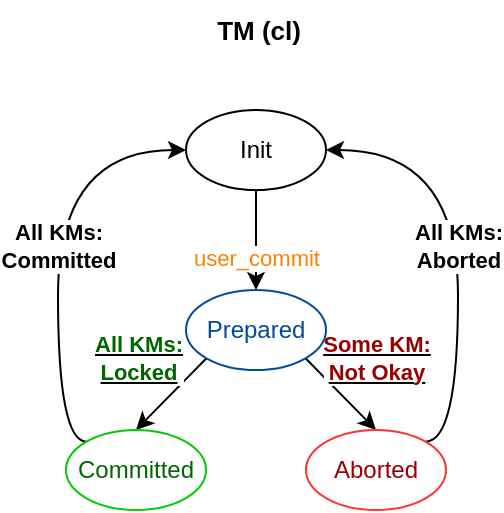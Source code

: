 <mxfile version="20.2.3" type="device" pages="21"><diagram id="veKBulY5tzNOZd7ujKv1" name="2pl+2pc-tm"><mxGraphModel dx="782" dy="539" grid="1" gridSize="10" guides="1" tooltips="1" connect="1" arrows="1" fold="1" page="1" pageScale="1" pageWidth="850" pageHeight="1100" math="0" shadow="0"><root><mxCell id="0"/><mxCell id="1" parent="0"/><mxCell id="AQF8qApTiSd5VkZApyqo-1" value="&lt;font color=&quot;#ff8000&quot;&gt;user_commit&lt;/font&gt;" style="edgeStyle=orthogonalEdgeStyle;rounded=0;orthogonalLoop=1;jettySize=auto;html=1;exitX=0.5;exitY=1;exitDx=0;exitDy=0;entryX=0.5;entryY=0;entryDx=0;entryDy=0;" parent="1" source="AQF8qApTiSd5VkZApyqo-2" target="AQF8qApTiSd5VkZApyqo-5" edge="1"><mxGeometry x="0.333" relative="1" as="geometry"><mxPoint as="offset"/></mxGeometry></mxCell><mxCell id="AQF8qApTiSd5VkZApyqo-2" value="Init" style="ellipse;whiteSpace=wrap;html=1;" parent="1" vertex="1"><mxGeometry x="143" y="80" width="70" height="40" as="geometry"/></mxCell><mxCell id="AQF8qApTiSd5VkZApyqo-3" value="&lt;u&gt;&lt;font color=&quot;#006600&quot;&gt;&lt;b&gt;All KMs:&lt;br&gt;Locked&lt;br&gt;&lt;/b&gt;&lt;/font&gt;&lt;/u&gt;" style="rounded=0;orthogonalLoop=1;jettySize=auto;html=1;exitX=0;exitY=1;exitDx=0;exitDy=0;entryX=0.5;entryY=0;entryDx=0;entryDy=0;" parent="1" source="AQF8qApTiSd5VkZApyqo-5" target="AQF8qApTiSd5VkZApyqo-7" edge="1"><mxGeometry x="-0.043" y="-24" relative="1" as="geometry"><mxPoint x="158.251" y="204.142" as="sourcePoint"/><mxPoint x="123" y="240" as="targetPoint"/><mxPoint as="offset"/></mxGeometry></mxCell><mxCell id="AQF8qApTiSd5VkZApyqo-4" value="&lt;u&gt;&lt;font color=&quot;#990000&quot;&gt;&lt;b&gt;Some KM:&lt;br&gt;Not Okay&lt;/b&gt;&lt;/font&gt;&lt;/u&gt;" style="edgeStyle=none;rounded=0;orthogonalLoop=1;jettySize=auto;html=1;exitX=1;exitY=1;exitDx=0;exitDy=0;entryX=0.5;entryY=0;entryDx=0;entryDy=0;" parent="1" source="AQF8qApTiSd5VkZApyqo-5" target="AQF8qApTiSd5VkZApyqo-9" edge="1"><mxGeometry x="-0.017" y="25" relative="1" as="geometry"><mxPoint as="offset"/></mxGeometry></mxCell><mxCell id="AQF8qApTiSd5VkZApyqo-5" value="&lt;font color=&quot;#004c99&quot;&gt;Prepared&lt;/font&gt;" style="ellipse;whiteSpace=wrap;html=1;strokeColor=#004C99;" parent="1" vertex="1"><mxGeometry x="143" y="170" width="70" height="40" as="geometry"/></mxCell><mxCell id="AQF8qApTiSd5VkZApyqo-6" value="&lt;b&gt;All KMs:&lt;br&gt;Committed&lt;br&gt;&lt;/b&gt;" style="edgeStyle=orthogonalEdgeStyle;curved=1;rounded=0;orthogonalLoop=1;jettySize=auto;html=1;exitX=0;exitY=0;exitDx=0;exitDy=0;entryX=0;entryY=0.5;entryDx=0;entryDy=0;" parent="1" source="AQF8qApTiSd5VkZApyqo-7" target="AQF8qApTiSd5VkZApyqo-2" edge="1"><mxGeometry relative="1" as="geometry"><Array as="points"><mxPoint x="79" y="246"/><mxPoint x="79" y="100"/></Array></mxGeometry></mxCell><mxCell id="AQF8qApTiSd5VkZApyqo-7" value="&lt;font color=&quot;#006600&quot;&gt;Committed&lt;/font&gt;" style="ellipse;whiteSpace=wrap;html=1;strokeColor=#00CC00;" parent="1" vertex="1"><mxGeometry x="83" y="240" width="70" height="40" as="geometry"/></mxCell><mxCell id="AQF8qApTiSd5VkZApyqo-8" value="&lt;b&gt;All KMs:&lt;br&gt;Aborted&lt;br&gt;&lt;/b&gt;" style="edgeStyle=orthogonalEdgeStyle;curved=1;rounded=0;orthogonalLoop=1;jettySize=auto;html=1;exitX=1;exitY=0;exitDx=0;exitDy=0;entryX=1;entryY=0.5;entryDx=0;entryDy=0;" parent="1" source="AQF8qApTiSd5VkZApyqo-9" target="AQF8qApTiSd5VkZApyqo-2" edge="1"><mxGeometry relative="1" as="geometry"><Array as="points"><mxPoint x="279" y="246"/><mxPoint x="279" y="100"/></Array></mxGeometry></mxCell><mxCell id="AQF8qApTiSd5VkZApyqo-9" value="&lt;font color=&quot;#990000&quot;&gt;Aborted&lt;/font&gt;" style="ellipse;whiteSpace=wrap;html=1;strokeColor=#FF3333;" parent="1" vertex="1"><mxGeometry x="203" y="240" width="70" height="40" as="geometry"/></mxCell><mxCell id="AQF8qApTiSd5VkZApyqo-28" value="&lt;b&gt;TM (cl)&lt;/b&gt;" style="text;html=1;align=center;verticalAlign=middle;resizable=0;points=[];autosize=1;strokeColor=none;fontSize=13;" parent="1" vertex="1"><mxGeometry x="144" y="25" width="70" height="30" as="geometry"/></mxCell></root></mxGraphModel></diagram><diagram id="Bf80gznRNXisdEgicm2Q" name="2pl+2pc-km-new"><mxGraphModel dx="782" dy="539" grid="1" gridSize="10" guides="1" tooltips="1" connect="1" arrows="1" fold="1" page="1" pageScale="1" pageWidth="850" pageHeight="1100" math="0" shadow="0"><root><mxCell id="0"/><mxCell id="1" parent="0"/><mxCell id="BioxWUrTm7QjMU6oJTtN-1" value="" style="rounded=0;orthogonalLoop=1;jettySize=auto;html=1;exitX=0;exitY=1;exitDx=0;exitDy=0;entryX=0.5;entryY=0;entryDx=0;entryDy=0;" parent="1" source="BioxWUrTm7QjMU6oJTtN-3" target="BioxWUrTm7QjMU6oJTtN-15" edge="1"><mxGeometry x="-0.356" y="9" relative="1" as="geometry"><mxPoint as="offset"/></mxGeometry></mxCell><mxCell id="BioxWUrTm7QjMU6oJTtN-2" value="" style="edgeStyle=none;rounded=0;orthogonalLoop=1;jettySize=auto;html=1;exitX=1;exitY=1;exitDx=0;exitDy=0;entryX=0.5;entryY=0;entryDx=0;entryDy=0;" parent="1" source="BioxWUrTm7QjMU6oJTtN-3" target="BioxWUrTm7QjMU6oJTtN-12" edge="1"><mxGeometry relative="1" as="geometry"/></mxCell><mxCell id="BioxWUrTm7QjMU6oJTtN-3" value="Prepared" style="ellipse;whiteSpace=wrap;html=1;" parent="1" vertex="1"><mxGeometry x="110" y="225" width="70" height="40" as="geometry"/></mxCell><mxCell id="BioxWUrTm7QjMU6oJTtN-4" value="&lt;u&gt;&lt;b&gt;&lt;font color=&quot;#004c99&quot;&gt;TM: Prepared&lt;/font&gt;&lt;/b&gt;&lt;/u&gt;" style="edgeStyle=orthogonalEdgeStyle;curved=1;rounded=0;orthogonalLoop=1;jettySize=auto;html=1;exitX=0;exitY=1;exitDx=0;exitDy=0;entryX=0;entryY=0;entryDx=0;entryDy=0;" parent="1" source="BioxWUrTm7QjMU6oJTtN-10" target="BioxWUrTm7QjMU6oJTtN-3" edge="1"><mxGeometry x="0.312" y="-20" relative="1" as="geometry"><Array as="points"><mxPoint x="80" y="119"/><mxPoint x="80" y="231"/></Array><mxPoint as="offset"/></mxGeometry></mxCell><mxCell id="BioxWUrTm7QjMU6oJTtN-5" style="edgeStyle=orthogonalEdgeStyle;curved=1;rounded=0;orthogonalLoop=1;jettySize=auto;html=1;exitX=0;exitY=0.5;exitDx=0;exitDy=0;entryX=0;entryY=1;entryDx=0;entryDy=0;" parent="1" source="BioxWUrTm7QjMU6oJTtN-10" target="BioxWUrTm7QjMU6oJTtN-10" edge="1"><mxGeometry relative="1" as="geometry"><mxPoint x="80" y="145" as="targetPoint"/></mxGeometry></mxCell><mxCell id="BioxWUrTm7QjMU6oJTtN-6" value="&lt;font style=&quot;font-size: 9px;&quot;&gt;Read&lt;/font&gt;" style="edgeStyle=orthogonalEdgeStyle;rounded=0;orthogonalLoop=1;jettySize=auto;html=1;exitX=1;exitY=1;exitDx=0;exitDy=0;entryX=0.5;entryY=0;entryDx=0;entryDy=0;curved=1;" parent="1" source="BioxWUrTm7QjMU6oJTtN-10" target="BioxWUrTm7QjMU6oJTtN-25" edge="1"><mxGeometry x="-0.204" y="-6" relative="1" as="geometry"><mxPoint as="offset"/></mxGeometry></mxCell><mxCell id="BioxWUrTm7QjMU6oJTtN-7" value="&lt;font style=&quot;font-size: 9px;&quot;&gt;Write&lt;/font&gt;" style="edgeStyle=orthogonalEdgeStyle;curved=1;rounded=0;orthogonalLoop=1;jettySize=auto;html=1;exitX=0.5;exitY=1;exitDx=0;exitDy=0;entryX=0.5;entryY=0;entryDx=0;entryDy=0;" parent="1" source="BioxWUrTm7QjMU6oJTtN-10" target="BioxWUrTm7QjMU6oJTtN-20" edge="1"><mxGeometry x="-0.333" y="5" relative="1" as="geometry"><mxPoint as="offset"/></mxGeometry></mxCell><mxCell id="BioxWUrTm7QjMU6oJTtN-8" style="edgeStyle=orthogonalEdgeStyle;curved=1;rounded=0;orthogonalLoop=1;jettySize=auto;html=1;exitX=1;exitY=0.5;exitDx=0;exitDy=0;entryX=1;entryY=0;entryDx=0;entryDy=0;" parent="1" source="BioxWUrTm7QjMU6oJTtN-10" target="BioxWUrTm7QjMU6oJTtN-12" edge="1"><mxGeometry relative="1" as="geometry"><Array as="points"><mxPoint x="300" y="105"/><mxPoint x="300" y="291"/></Array></mxGeometry></mxCell><mxCell id="BioxWUrTm7QjMU6oJTtN-9" value="no write/read lock" style="edgeLabel;html=1;align=center;verticalAlign=middle;resizable=0;points=[];fontColor=#9933FF;" parent="BioxWUrTm7QjMU6oJTtN-8" vertex="1" connectable="0"><mxGeometry x="-0.158" y="-24" relative="1" as="geometry"><mxPoint x="34" y="-4" as="offset"/></mxGeometry></mxCell><mxCell id="BioxWUrTm7QjMU6oJTtN-10" value="Init" style="ellipse;whiteSpace=wrap;html=1;" parent="1" vertex="1"><mxGeometry x="110" y="85" width="70" height="40" as="geometry"/></mxCell><mxCell id="BioxWUrTm7QjMU6oJTtN-11" value="&lt;u&gt;&lt;font color=&quot;#990000&quot;&gt;&lt;b&gt;TM:Aborted&lt;/b&gt;&lt;/font&gt;&lt;/u&gt;" style="edgeStyle=none;rounded=0;orthogonalLoop=1;jettySize=auto;html=1;entryX=0.5;entryY=0;entryDx=0;entryDy=0;" parent="1" source="BioxWUrTm7QjMU6oJTtN-12" target="BioxWUrTm7QjMU6oJTtN-17" edge="1"><mxGeometry x="-0.333" relative="1" as="geometry"><mxPoint as="offset"/></mxGeometry></mxCell><mxCell id="BioxWUrTm7QjMU6oJTtN-12" value="Not Okay" style="ellipse;whiteSpace=wrap;html=1;strokeColor=#FF3333;" parent="1" vertex="1"><mxGeometry x="180" y="285" width="70" height="40" as="geometry"/></mxCell><mxCell id="BioxWUrTm7QjMU6oJTtN-13" value="&lt;u&gt;&lt;font color=&quot;#006600&quot;&gt;&lt;b&gt;TM: Committed&lt;/b&gt;&lt;/font&gt;&lt;/u&gt;" style="edgeStyle=none;rounded=0;orthogonalLoop=1;jettySize=auto;html=1;exitX=0.5;exitY=1;exitDx=0;exitDy=0;entryX=0.5;entryY=0;entryDx=0;entryDy=0;" parent="1" source="BioxWUrTm7QjMU6oJTtN-15" target="BioxWUrTm7QjMU6oJTtN-16" edge="1"><mxGeometry relative="1" as="geometry"/></mxCell><mxCell id="BioxWUrTm7QjMU6oJTtN-14" value="&lt;u&gt;&lt;font color=&quot;#990000&quot;&gt;&lt;b&gt;TM:Aborted&lt;/b&gt;&lt;/font&gt;&lt;/u&gt;" style="edgeStyle=none;rounded=0;orthogonalLoop=1;jettySize=auto;html=1;exitX=1;exitY=1;exitDx=0;exitDy=0;entryX=0.5;entryY=0;entryDx=0;entryDy=0;" parent="1" source="BioxWUrTm7QjMU6oJTtN-15" target="BioxWUrTm7QjMU6oJTtN-17" edge="1"><mxGeometry x="-0.176" y="9" relative="1" as="geometry"><mxPoint as="offset"/></mxGeometry></mxCell><mxCell id="BioxWUrTm7QjMU6oJTtN-15" value="Okay" style="ellipse;whiteSpace=wrap;html=1;strokeColor=#00CC00;" parent="1" vertex="1"><mxGeometry x="40" y="285" width="70" height="40" as="geometry"/></mxCell><mxCell id="BioxWUrTm7QjMU6oJTtN-16" value="Committed" style="ellipse;whiteSpace=wrap;html=1;strokeColor=#00CC00;" parent="1" vertex="1"><mxGeometry x="40" y="355" width="70" height="40" as="geometry"/></mxCell><mxCell id="BioxWUrTm7QjMU6oJTtN-17" value="Aborted" style="ellipse;whiteSpace=wrap;html=1;strokeColor=#FF3333;" parent="1" vertex="1"><mxGeometry x="180" y="355" width="70" height="40" as="geometry"/></mxCell><mxCell id="BioxWUrTm7QjMU6oJTtN-18" value="&lt;b&gt;KM&lt;/b&gt;" style="text;html=1;align=center;verticalAlign=middle;resizable=0;points=[];autosize=1;strokeColor=none;fontSize=13;" parent="1" vertex="1"><mxGeometry x="125" y="30" width="40" height="30" as="geometry"/></mxCell><mxCell id="BioxWUrTm7QjMU6oJTtN-19" value="&lt;u style=&quot;color: rgb(0, 0, 0); font-family: Helvetica; font-size: 11px; font-style: normal; font-variant-ligatures: normal; font-variant-caps: normal; font-weight: 400; letter-spacing: normal; orphans: 2; text-align: center; text-indent: 0px; text-transform: none; widows: 2; word-spacing: 0px; -webkit-text-stroke-width: 0px;&quot;&gt;&lt;b&gt;&lt;font color=&quot;#004c99&quot;&gt;TM: Prepared&lt;/font&gt;&lt;/b&gt;&lt;/u&gt;" style="edgeStyle=orthogonalEdgeStyle;curved=1;rounded=0;orthogonalLoop=1;jettySize=auto;html=1;exitX=0.5;exitY=1;exitDx=0;exitDy=0;entryX=0.5;entryY=0;entryDx=0;entryDy=0;" parent="1" source="BioxWUrTm7QjMU6oJTtN-20" target="BioxWUrTm7QjMU6oJTtN-3" edge="1"><mxGeometry x="-0.333" y="15" relative="1" as="geometry"><mxPoint as="offset"/></mxGeometry></mxCell><mxCell id="BioxWUrTm7QjMU6oJTtN-20" value="Write Lock" style="ellipse;whiteSpace=wrap;html=1;" parent="1" vertex="1"><mxGeometry x="110" y="155" width="70" height="40" as="geometry"/></mxCell><mxCell id="BioxWUrTm7QjMU6oJTtN-21" value="&lt;font style=&quot;font-size: 9px;&quot;&gt;Write&lt;/font&gt;" style="edgeStyle=orthogonalEdgeStyle;curved=1;rounded=0;orthogonalLoop=1;jettySize=auto;html=1;exitX=0;exitY=0.5;exitDx=0;exitDy=0;entryX=1;entryY=0.5;entryDx=0;entryDy=0;" parent="1" source="BioxWUrTm7QjMU6oJTtN-25" target="BioxWUrTm7QjMU6oJTtN-20" edge="1"><mxGeometry x="-0.5" y="-10" relative="1" as="geometry"><mxPoint as="offset"/></mxGeometry></mxCell><mxCell id="BioxWUrTm7QjMU6oJTtN-22" value="&lt;font color=&quot;#9933ff&quot;&gt;no write lock&lt;/font&gt;" style="edgeStyle=orthogonalEdgeStyle;rounded=0;orthogonalLoop=1;jettySize=auto;html=1;exitX=1;exitY=1;exitDx=0;exitDy=0;entryX=0.696;entryY=0.063;entryDx=0;entryDy=0;entryPerimeter=0;curved=1;" parent="1" source="BioxWUrTm7QjMU6oJTtN-25" target="BioxWUrTm7QjMU6oJTtN-12" edge="1"><mxGeometry x="0.078" y="5" relative="1" as="geometry"><mxPoint as="offset"/></mxGeometry></mxCell><mxCell id="BioxWUrTm7QjMU6oJTtN-23" style="edgeStyle=orthogonalEdgeStyle;curved=1;rounded=0;orthogonalLoop=1;jettySize=auto;html=1;exitX=0;exitY=1;exitDx=0;exitDy=0;entryX=1;entryY=0;entryDx=0;entryDy=0;" parent="1" source="BioxWUrTm7QjMU6oJTtN-25" target="BioxWUrTm7QjMU6oJTtN-3" edge="1"><mxGeometry relative="1" as="geometry"><Array as="points"><mxPoint x="210" y="225"/><mxPoint x="210" y="231"/></Array></mxGeometry></mxCell><mxCell id="BioxWUrTm7QjMU6oJTtN-24" value="&lt;u&gt;&lt;b&gt;&lt;font color=&quot;#004c99&quot;&gt;TM: Prepared&lt;/font&gt;&lt;/b&gt;&lt;/u&gt;" style="edgeLabel;html=1;align=center;verticalAlign=middle;resizable=0;points=[];" parent="BioxWUrTm7QjMU6oJTtN-23" vertex="1" connectable="0"><mxGeometry x="-0.297" y="1" relative="1" as="geometry"><mxPoint x="-10" y="-1" as="offset"/></mxGeometry></mxCell><mxCell id="BioxWUrTm7QjMU6oJTtN-25" value="Read Lock" style="ellipse;whiteSpace=wrap;html=1;" parent="1" vertex="1"><mxGeometry x="220" y="155" width="70" height="40" as="geometry"/></mxCell></root></mxGraphModel></diagram><diagram id="ihLIevASLdkZVoXt4c5R" name="2pl+2pc-km"><mxGraphModel dx="782" dy="539" grid="1" gridSize="10" guides="1" tooltips="1" connect="1" arrows="1" fold="1" page="1" pageScale="1" pageWidth="850" pageHeight="1100" math="0" shadow="0"><root><mxCell id="0"/><mxCell id="1" parent="0"/><mxCell id="ntAIXWiAvW7jSA7q-v0S-2" value="" style="edgeStyle=none;rounded=0;orthogonalLoop=1;jettySize=auto;html=1;exitX=1;exitY=1;exitDx=0;exitDy=0;entryX=0.5;entryY=0;entryDx=0;entryDy=0;" parent="1" source="ntAIXWiAvW7jSA7q-v0S-3" target="ntAIXWiAvW7jSA7q-v0S-12" edge="1"><mxGeometry relative="1" as="geometry"/></mxCell><mxCell id="kgT08zMZN2_Ggx-axRmt-1" value="&lt;font color=&quot;#ff00ff&quot;&gt;Lock not available&lt;/font&gt;" style="edgeLabel;html=1;align=center;verticalAlign=middle;resizable=0;points=[];" parent="ntAIXWiAvW7jSA7q-v0S-2" vertex="1" connectable="0"><mxGeometry x="-0.345" y="2" relative="1" as="geometry"><mxPoint y="-1" as="offset"/></mxGeometry></mxCell><mxCell id="ntAIXWiAvW7jSA7q-v0S-35" value="" style="rounded=0;orthogonalLoop=1;jettySize=auto;html=1;exitX=0;exitY=1;exitDx=0;exitDy=0;strokeColor=#000000;entryX=0.5;entryY=0;entryDx=0;entryDy=0;" parent="1" source="ntAIXWiAvW7jSA7q-v0S-3" target="W6NPUPxFNtCexeJb6ckr-5" edge="1"><mxGeometry x="0.518" y="4" relative="1" as="geometry"><mxPoint x="215" y="260" as="targetPoint"/><mxPoint as="offset"/></mxGeometry></mxCell><mxCell id="ntAIXWiAvW7jSA7q-v0S-3" value="Prepared" style="ellipse;whiteSpace=wrap;html=1;" parent="1" vertex="1"><mxGeometry x="250" y="180" width="70" height="40" as="geometry"/></mxCell><mxCell id="ntAIXWiAvW7jSA7q-v0S-5" style="edgeStyle=orthogonalEdgeStyle;curved=1;rounded=0;orthogonalLoop=1;jettySize=auto;html=1;exitX=0;exitY=0.5;exitDx=0;exitDy=0;entryX=0;entryY=1;entryDx=0;entryDy=0;" parent="1" source="ntAIXWiAvW7jSA7q-v0S-10" target="ntAIXWiAvW7jSA7q-v0S-10" edge="1"><mxGeometry relative="1" as="geometry"><mxPoint x="220" y="145" as="targetPoint"/></mxGeometry></mxCell><mxCell id="ntAIXWiAvW7jSA7q-v0S-28" value="&lt;u style=&quot;color: rgb(0, 0, 0); font-family: Helvetica; font-size: 11px; font-style: normal; font-variant-ligatures: normal; font-variant-caps: normal; font-weight: 400; letter-spacing: normal; orphans: 2; text-align: center; text-indent: 0px; text-transform: none; widows: 2; word-spacing: 0px; -webkit-text-stroke-width: 0px;&quot;&gt;&lt;b&gt;&lt;font color=&quot;#004c99&quot;&gt;TM: Prepared&lt;/font&gt;&lt;/b&gt;&lt;/u&gt;" style="edgeStyle=orthogonalEdgeStyle;rounded=0;orthogonalLoop=1;jettySize=auto;html=1;exitX=0.5;exitY=1;exitDx=0;exitDy=0;entryX=0.5;entryY=0;entryDx=0;entryDy=0;" parent="1" edge="1"><mxGeometry relative="1" as="geometry"><mxPoint x="285" y="126" as="sourcePoint"/><mxPoint x="285" y="181" as="targetPoint"/></mxGeometry></mxCell><mxCell id="ntAIXWiAvW7jSA7q-v0S-10" value="Working" style="ellipse;whiteSpace=wrap;html=1;" parent="1" vertex="1"><mxGeometry x="250" y="85" width="70" height="40" as="geometry"/></mxCell><mxCell id="ntAIXWiAvW7jSA7q-v0S-11" value="&lt;u&gt;&lt;font color=&quot;#990000&quot;&gt;&lt;b&gt;TM:Aborted&lt;/b&gt;&lt;/font&gt;&lt;/u&gt;" style="edgeStyle=none;rounded=0;orthogonalLoop=1;jettySize=auto;html=1;entryX=0.5;entryY=0;entryDx=0;entryDy=0;" parent="1" source="ntAIXWiAvW7jSA7q-v0S-12" target="ntAIXWiAvW7jSA7q-v0S-17" edge="1"><mxGeometry x="-0.176" y="15" relative="1" as="geometry"><mxPoint as="offset"/></mxGeometry></mxCell><mxCell id="ntAIXWiAvW7jSA7q-v0S-12" value="Not Okay" style="ellipse;whiteSpace=wrap;html=1;strokeColor=#FF3333;" parent="1" vertex="1"><mxGeometry x="395" y="280" width="70" height="40" as="geometry"/></mxCell><mxCell id="ntAIXWiAvW7jSA7q-v0S-13" value="" style="edgeStyle=none;rounded=0;orthogonalLoop=1;jettySize=auto;html=1;entryX=0.5;entryY=0;entryDx=0;entryDy=0;exitX=0.5;exitY=1;exitDx=0;exitDy=0;" parent="1" source="W6NPUPxFNtCexeJb6ckr-5" target="ntAIXWiAvW7jSA7q-v0S-16" edge="1"><mxGeometry relative="1" as="geometry"><mxPoint x="195" y="320" as="sourcePoint"/></mxGeometry></mxCell><mxCell id="ntAIXWiAvW7jSA7q-v0S-14" value="" style="edgeStyle=none;rounded=0;orthogonalLoop=1;jettySize=auto;html=1;entryX=0.5;entryY=0;entryDx=0;entryDy=0;exitX=1;exitY=1;exitDx=0;exitDy=0;" parent="1" source="W6NPUPxFNtCexeJb6ckr-5" target="ntAIXWiAvW7jSA7q-v0S-17" edge="1"><mxGeometry x="0.134" y="-12" relative="1" as="geometry"><mxPoint y="-1" as="offset"/><mxPoint x="265" y="260" as="sourcePoint"/></mxGeometry></mxCell><mxCell id="ntAIXWiAvW7jSA7q-v0S-16" value="Committed" style="ellipse;whiteSpace=wrap;html=1;strokeColor=#00CC00;" parent="1" vertex="1"><mxGeometry x="180" y="405" width="70" height="40" as="geometry"/></mxCell><mxCell id="ntAIXWiAvW7jSA7q-v0S-17" value="Aborted" style="ellipse;whiteSpace=wrap;html=1;strokeColor=#FF3333;" parent="1" vertex="1"><mxGeometry x="395" y="405" width="70" height="40" as="geometry"/></mxCell><mxCell id="ntAIXWiAvW7jSA7q-v0S-18" value="&lt;b&gt;KM (k, t)&lt;/b&gt;" style="text;html=1;align=center;verticalAlign=middle;resizable=0;points=[];autosize=1;strokeColor=none;fontSize=13;" parent="1" vertex="1"><mxGeometry x="250" y="30" width="70" height="30" as="geometry"/></mxCell><mxCell id="W6NPUPxFNtCexeJb6ckr-1" value="" style="shape=curlyBracket;whiteSpace=wrap;html=1;rounded=1;strokeColor=#00CC00;" parent="1" vertex="1"><mxGeometry x="100" y="280" width="20" height="50" as="geometry"/></mxCell><mxCell id="W6NPUPxFNtCexeJb6ckr-2" value="&lt;font color=&quot;#00cc00&quot;&gt;Locked (Okay) &lt;br&gt;states&lt;/font&gt;" style="text;html=1;align=center;verticalAlign=middle;resizable=0;points=[];autosize=1;strokeColor=none;fillColor=none;" parent="1" vertex="1"><mxGeometry x="10" y="285" width="100" height="40" as="geometry"/></mxCell><mxCell id="W6NPUPxFNtCexeJb6ckr-3" value="Read Lock" style="ellipse;whiteSpace=wrap;html=1;strokeColor=#00CC00;" parent="1" vertex="1"><mxGeometry x="120" y="285" width="70" height="40" as="geometry"/></mxCell><mxCell id="W6NPUPxFNtCexeJb6ckr-4" value="Write Lock" style="ellipse;whiteSpace=wrap;html=1;strokeColor=#00CC00;" parent="1" vertex="1"><mxGeometry x="190" y="285" width="70" height="40" as="geometry"/></mxCell><mxCell id="W6NPUPxFNtCexeJb6ckr-5" value="No Lock" style="ellipse;whiteSpace=wrap;html=1;strokeColor=#00CC00;" parent="1" vertex="1"><mxGeometry x="260" y="285" width="70" height="40" as="geometry"/></mxCell><mxCell id="W6NPUPxFNtCexeJb6ckr-7" value="" style="rounded=0;orthogonalLoop=1;jettySize=auto;html=1;exitX=0;exitY=1;exitDx=0;exitDy=0;strokeColor=#000000;entryX=0.5;entryY=0;entryDx=0;entryDy=0;" parent="1" source="ntAIXWiAvW7jSA7q-v0S-3" target="W6NPUPxFNtCexeJb6ckr-3" edge="1"><mxGeometry x="0.061" y="-13" relative="1" as="geometry"><mxPoint x="270.251" y="224.142" as="sourcePoint"/><mxPoint x="150" y="295" as="targetPoint"/><mxPoint as="offset"/></mxGeometry></mxCell><mxCell id="W6NPUPxFNtCexeJb6ckr-9" value="" style="edgeStyle=none;rounded=0;orthogonalLoop=1;jettySize=auto;html=1;exitX=0.5;exitY=1;exitDx=0;exitDy=0;entryX=0.5;entryY=0;entryDx=0;entryDy=0;" parent="1" source="W6NPUPxFNtCexeJb6ckr-3" target="ntAIXWiAvW7jSA7q-v0S-16" edge="1"><mxGeometry x="-0.32" y="-13" relative="1" as="geometry"><mxPoint x="150" y="335" as="sourcePoint"/><mxPoint x="205" y="410" as="targetPoint"/><mxPoint as="offset"/></mxGeometry></mxCell><mxCell id="W6NPUPxFNtCexeJb6ckr-8" value="&lt;font style=&quot;&quot; color=&quot;#ff00ff&quot;&gt;Lock released&lt;/font&gt;&lt;br&gt;&lt;font style=&quot;font-weight: bold; text-decoration-line: underline;&quot; color=&quot;#006600&quot;&gt;TM: Committed&lt;/font&gt;" style="edgeStyle=none;rounded=0;orthogonalLoop=1;jettySize=auto;html=1;entryX=0.5;entryY=0;entryDx=0;entryDy=0;exitX=0.5;exitY=1;exitDx=0;exitDy=0;" parent="1" source="W6NPUPxFNtCexeJb6ckr-4" target="ntAIXWiAvW7jSA7q-v0S-16" edge="1"><mxGeometry x="-0.139" y="4" relative="1" as="geometry"><mxPoint x="220" y="335" as="sourcePoint"/><mxPoint x="220" y="420" as="targetPoint"/><mxPoint as="offset"/></mxGeometry></mxCell><mxCell id="W6NPUPxFNtCexeJb6ckr-6" value="&lt;font color=&quot;#ff00ff&quot;&gt;Lock acquired&lt;/font&gt;" style="rounded=0;orthogonalLoop=1;jettySize=auto;html=1;exitX=0;exitY=1;exitDx=0;exitDy=0;strokeColor=#000000;entryX=0.5;entryY=0;entryDx=0;entryDy=0;" parent="1" source="ntAIXWiAvW7jSA7q-v0S-3" target="W6NPUPxFNtCexeJb6ckr-4" edge="1"><mxGeometry x="-0.017" y="2" relative="1" as="geometry"><mxPoint x="270.251" y="224.142" as="sourcePoint"/><mxPoint x="220" y="295" as="targetPoint"/><mxPoint as="offset"/></mxGeometry></mxCell><mxCell id="W6NPUPxFNtCexeJb6ckr-11" value="" style="edgeStyle=none;rounded=0;orthogonalLoop=1;jettySize=auto;html=1;exitX=0.5;exitY=1;exitDx=0;exitDy=0;entryX=0.5;entryY=0;entryDx=0;entryDy=0;" parent="1" source="W6NPUPxFNtCexeJb6ckr-3" target="ntAIXWiAvW7jSA7q-v0S-17" edge="1"><mxGeometry x="0.134" y="-12" relative="1" as="geometry"><mxPoint y="-1" as="offset"/><mxPoint x="235" y="335" as="sourcePoint"/><mxPoint x="440" y="415" as="targetPoint"/></mxGeometry></mxCell><mxCell id="W6NPUPxFNtCexeJb6ckr-10" value="&lt;font style=&quot;&quot;&gt;&lt;font color=&quot;#ff00ff&quot;&gt;Lock released&lt;/font&gt;&lt;br&gt;&lt;b style=&quot;color: rgb(153, 0, 0); text-decoration-line: underline;&quot;&gt;TM:Aborted&lt;/b&gt;&lt;/font&gt;" style="edgeStyle=none;rounded=0;orthogonalLoop=1;jettySize=auto;html=1;exitX=0.5;exitY=1;exitDx=0;exitDy=0;entryX=0.5;entryY=0;entryDx=0;entryDy=0;" parent="1" source="W6NPUPxFNtCexeJb6ckr-4" target="ntAIXWiAvW7jSA7q-v0S-17" edge="1"><mxGeometry x="0.249" y="5" relative="1" as="geometry"><mxPoint x="1" as="offset"/><mxPoint x="329.749" y="329.142" as="sourcePoint"/><mxPoint x="425" y="400" as="targetPoint"/></mxGeometry></mxCell></root></mxGraphModel></diagram><diagram id="SKDxIRCxbzearN8mvtZk" name="2pl+2pc"><mxGraphModel dx="782" dy="539" grid="1" gridSize="10" guides="1" tooltips="1" connect="1" arrows="1" fold="1" page="1" pageScale="1" pageWidth="850" pageHeight="1100" math="0" shadow="0"><root><mxCell id="0"/><mxCell id="1" parent="0"/><mxCell id="XugjfP9pj7J_KEcNYKsu-1" value="&lt;font color=&quot;#ff8000&quot;&gt;user_commit&lt;/font&gt;" style="edgeStyle=orthogonalEdgeStyle;rounded=0;orthogonalLoop=1;jettySize=auto;html=1;exitX=0.5;exitY=1;exitDx=0;exitDy=0;entryX=0.5;entryY=0;entryDx=0;entryDy=0;" parent="1" source="XugjfP9pj7J_KEcNYKsu-2" target="XugjfP9pj7J_KEcNYKsu-5" edge="1"><mxGeometry x="0.333" relative="1" as="geometry"><mxPoint as="offset"/></mxGeometry></mxCell><mxCell id="XugjfP9pj7J_KEcNYKsu-2" value="Init" style="ellipse;whiteSpace=wrap;html=1;" parent="1" vertex="1"><mxGeometry x="164" y="140" width="70" height="40" as="geometry"/></mxCell><mxCell id="XugjfP9pj7J_KEcNYKsu-3" value="&lt;u&gt;&lt;font color=&quot;#006600&quot;&gt;&lt;b&gt;All KMs:&lt;br&gt;Locked&lt;br&gt;&lt;/b&gt;&lt;/font&gt;&lt;/u&gt;" style="rounded=0;orthogonalLoop=1;jettySize=auto;html=1;exitX=0;exitY=1;exitDx=0;exitDy=0;entryX=0.5;entryY=0;entryDx=0;entryDy=0;" parent="1" source="XugjfP9pj7J_KEcNYKsu-5" target="XugjfP9pj7J_KEcNYKsu-7" edge="1"><mxGeometry x="-0.043" y="-24" relative="1" as="geometry"><mxPoint x="179.251" y="264.142" as="sourcePoint"/><mxPoint x="144" y="300" as="targetPoint"/><mxPoint as="offset"/></mxGeometry></mxCell><mxCell id="XugjfP9pj7J_KEcNYKsu-4" value="&lt;u&gt;&lt;font color=&quot;#990000&quot;&gt;&lt;b&gt;Some KM:&lt;br&gt;Not Okay&lt;/b&gt;&lt;/font&gt;&lt;/u&gt;" style="edgeStyle=none;rounded=0;orthogonalLoop=1;jettySize=auto;html=1;exitX=1;exitY=1;exitDx=0;exitDy=0;entryX=0.5;entryY=0;entryDx=0;entryDy=0;" parent="1" source="XugjfP9pj7J_KEcNYKsu-5" target="XugjfP9pj7J_KEcNYKsu-9" edge="1"><mxGeometry x="-0.017" y="25" relative="1" as="geometry"><mxPoint as="offset"/></mxGeometry></mxCell><mxCell id="XugjfP9pj7J_KEcNYKsu-5" value="&lt;font color=&quot;#004c99&quot;&gt;Prepared&lt;/font&gt;" style="ellipse;whiteSpace=wrap;html=1;strokeColor=#004C99;" parent="1" vertex="1"><mxGeometry x="164" y="230" width="70" height="40" as="geometry"/></mxCell><mxCell id="XugjfP9pj7J_KEcNYKsu-6" value="&lt;b&gt;All KMs:&lt;br&gt;Committed&lt;br&gt;&lt;/b&gt;" style="edgeStyle=orthogonalEdgeStyle;curved=1;rounded=0;orthogonalLoop=1;jettySize=auto;html=1;exitX=0;exitY=0;exitDx=0;exitDy=0;entryX=0;entryY=0.5;entryDx=0;entryDy=0;" parent="1" source="XugjfP9pj7J_KEcNYKsu-7" target="XugjfP9pj7J_KEcNYKsu-2" edge="1"><mxGeometry relative="1" as="geometry"><Array as="points"><mxPoint x="100" y="306"/><mxPoint x="100" y="160"/></Array></mxGeometry></mxCell><mxCell id="XugjfP9pj7J_KEcNYKsu-7" value="&lt;font color=&quot;#006600&quot;&gt;Committed&lt;/font&gt;" style="ellipse;whiteSpace=wrap;html=1;strokeColor=#00CC00;" parent="1" vertex="1"><mxGeometry x="104" y="300" width="70" height="40" as="geometry"/></mxCell><mxCell id="XugjfP9pj7J_KEcNYKsu-8" value="&lt;b&gt;All KMs:&lt;br&gt;Aborted&lt;br&gt;&lt;/b&gt;" style="edgeStyle=orthogonalEdgeStyle;curved=1;rounded=0;orthogonalLoop=1;jettySize=auto;html=1;exitX=1;exitY=0;exitDx=0;exitDy=0;entryX=1;entryY=0.5;entryDx=0;entryDy=0;" parent="1" source="XugjfP9pj7J_KEcNYKsu-9" target="XugjfP9pj7J_KEcNYKsu-2" edge="1"><mxGeometry relative="1" as="geometry"><Array as="points"><mxPoint x="300" y="306"/><mxPoint x="300" y="160"/></Array></mxGeometry></mxCell><mxCell id="XugjfP9pj7J_KEcNYKsu-9" value="&lt;font color=&quot;#990000&quot;&gt;Aborted&lt;/font&gt;" style="ellipse;whiteSpace=wrap;html=1;strokeColor=#FF3333;" parent="1" vertex="1"><mxGeometry x="224" y="300" width="70" height="40" as="geometry"/></mxCell><mxCell id="XugjfP9pj7J_KEcNYKsu-10" value="&lt;b&gt;TM (cl)&lt;/b&gt;" style="text;html=1;align=center;verticalAlign=middle;resizable=0;points=[];autosize=1;strokeColor=none;fontSize=13;" parent="1" vertex="1"><mxGeometry x="165" y="85" width="70" height="30" as="geometry"/></mxCell><mxCell id="cdmpnXDogrgVEt41MyE2-1" value="" style="edgeStyle=none;rounded=0;orthogonalLoop=1;jettySize=auto;html=1;exitX=1;exitY=1;exitDx=0;exitDy=0;entryX=0.5;entryY=0;entryDx=0;entryDy=0;" parent="1" source="cdmpnXDogrgVEt41MyE2-4" target="cdmpnXDogrgVEt41MyE2-9" edge="1"><mxGeometry relative="1" as="geometry"/></mxCell><mxCell id="cdmpnXDogrgVEt41MyE2-2" value="&lt;font color=&quot;#ff00ff&quot;&gt;Lock not available&lt;/font&gt;" style="edgeLabel;html=1;align=center;verticalAlign=middle;resizable=0;points=[];" parent="cdmpnXDogrgVEt41MyE2-1" vertex="1" connectable="0"><mxGeometry x="-0.345" y="2" relative="1" as="geometry"><mxPoint y="-1" as="offset"/></mxGeometry></mxCell><mxCell id="cdmpnXDogrgVEt41MyE2-3" value="" style="rounded=0;orthogonalLoop=1;jettySize=auto;html=1;exitX=0;exitY=1;exitDx=0;exitDy=0;strokeColor=#000000;entryX=0.5;entryY=0;entryDx=0;entryDy=0;" parent="1" source="cdmpnXDogrgVEt41MyE2-4" target="cdmpnXDogrgVEt41MyE2-19" edge="1"><mxGeometry x="0.518" y="4" relative="1" as="geometry"><mxPoint x="515" y="260" as="targetPoint"/><mxPoint as="offset"/></mxGeometry></mxCell><mxCell id="cdmpnXDogrgVEt41MyE2-4" value="Prepared" style="ellipse;whiteSpace=wrap;html=1;" parent="1" vertex="1"><mxGeometry x="550" y="180" width="70" height="40" as="geometry"/></mxCell><mxCell id="cdmpnXDogrgVEt41MyE2-5" style="edgeStyle=orthogonalEdgeStyle;curved=1;rounded=0;orthogonalLoop=1;jettySize=auto;html=1;exitX=0;exitY=0.5;exitDx=0;exitDy=0;entryX=0;entryY=1;entryDx=0;entryDy=0;" parent="1" source="cdmpnXDogrgVEt41MyE2-7" target="cdmpnXDogrgVEt41MyE2-7" edge="1"><mxGeometry relative="1" as="geometry"><mxPoint x="520" y="145" as="targetPoint"/></mxGeometry></mxCell><mxCell id="cdmpnXDogrgVEt41MyE2-6" value="&lt;u style=&quot;color: rgb(0, 0, 0); font-family: Helvetica; font-size: 11px; font-style: normal; font-variant-ligatures: normal; font-variant-caps: normal; font-weight: 400; letter-spacing: normal; orphans: 2; text-align: center; text-indent: 0px; text-transform: none; widows: 2; word-spacing: 0px; -webkit-text-stroke-width: 0px;&quot;&gt;&lt;b&gt;&lt;font color=&quot;#004c99&quot;&gt;TM: Prepared&lt;/font&gt;&lt;/b&gt;&lt;/u&gt;" style="edgeStyle=orthogonalEdgeStyle;rounded=0;orthogonalLoop=1;jettySize=auto;html=1;exitX=0.5;exitY=1;exitDx=0;exitDy=0;entryX=0.5;entryY=0;entryDx=0;entryDy=0;" parent="1" edge="1"><mxGeometry relative="1" as="geometry"><mxPoint x="585" y="126" as="sourcePoint"/><mxPoint x="585" y="181" as="targetPoint"/></mxGeometry></mxCell><mxCell id="cdmpnXDogrgVEt41MyE2-7" value="Working" style="ellipse;whiteSpace=wrap;html=1;" parent="1" vertex="1"><mxGeometry x="550" y="85" width="70" height="40" as="geometry"/></mxCell><mxCell id="cdmpnXDogrgVEt41MyE2-8" value="&lt;u&gt;&lt;font color=&quot;#990000&quot;&gt;&lt;b&gt;TM:Aborted&lt;/b&gt;&lt;/font&gt;&lt;/u&gt;" style="edgeStyle=none;rounded=0;orthogonalLoop=1;jettySize=auto;html=1;entryX=0.5;entryY=0;entryDx=0;entryDy=0;" parent="1" source="cdmpnXDogrgVEt41MyE2-9" target="cdmpnXDogrgVEt41MyE2-13" edge="1"><mxGeometry x="-0.176" y="15" relative="1" as="geometry"><mxPoint as="offset"/></mxGeometry></mxCell><mxCell id="cdmpnXDogrgVEt41MyE2-9" value="Not Okay" style="ellipse;whiteSpace=wrap;html=1;strokeColor=#FF3333;" parent="1" vertex="1"><mxGeometry x="695" y="280" width="70" height="40" as="geometry"/></mxCell><mxCell id="cdmpnXDogrgVEt41MyE2-10" value="" style="edgeStyle=none;rounded=0;orthogonalLoop=1;jettySize=auto;html=1;entryX=0.5;entryY=0;entryDx=0;entryDy=0;exitX=0.5;exitY=1;exitDx=0;exitDy=0;" parent="1" source="cdmpnXDogrgVEt41MyE2-19" target="cdmpnXDogrgVEt41MyE2-12" edge="1"><mxGeometry relative="1" as="geometry"><mxPoint x="495" y="320" as="sourcePoint"/></mxGeometry></mxCell><mxCell id="cdmpnXDogrgVEt41MyE2-11" value="" style="edgeStyle=none;rounded=0;orthogonalLoop=1;jettySize=auto;html=1;entryX=0.5;entryY=0;entryDx=0;entryDy=0;exitX=1;exitY=1;exitDx=0;exitDy=0;" parent="1" source="cdmpnXDogrgVEt41MyE2-19" target="cdmpnXDogrgVEt41MyE2-13" edge="1"><mxGeometry x="0.134" y="-12" relative="1" as="geometry"><mxPoint y="-1" as="offset"/><mxPoint x="565" y="260" as="sourcePoint"/></mxGeometry></mxCell><mxCell id="cdmpnXDogrgVEt41MyE2-12" value="Committed" style="ellipse;whiteSpace=wrap;html=1;strokeColor=#00CC00;" parent="1" vertex="1"><mxGeometry x="480" y="405" width="70" height="40" as="geometry"/></mxCell><mxCell id="cdmpnXDogrgVEt41MyE2-13" value="Aborted" style="ellipse;whiteSpace=wrap;html=1;strokeColor=#FF3333;" parent="1" vertex="1"><mxGeometry x="695" y="405" width="70" height="40" as="geometry"/></mxCell><mxCell id="cdmpnXDogrgVEt41MyE2-14" value="&lt;b&gt;KM (k, t)&lt;/b&gt;" style="text;html=1;align=center;verticalAlign=middle;resizable=0;points=[];autosize=1;strokeColor=none;fontSize=13;" parent="1" vertex="1"><mxGeometry x="550" y="30" width="70" height="30" as="geometry"/></mxCell><mxCell id="cdmpnXDogrgVEt41MyE2-15" value="" style="shape=curlyBracket;whiteSpace=wrap;html=1;rounded=1;strokeColor=#00CC00;" parent="1" vertex="1"><mxGeometry x="400" y="280" width="20" height="50" as="geometry"/></mxCell><mxCell id="cdmpnXDogrgVEt41MyE2-16" value="&lt;font color=&quot;#00cc00&quot;&gt;Locked (Okay) &lt;br&gt;states&lt;/font&gt;" style="text;html=1;align=center;verticalAlign=middle;resizable=0;points=[];autosize=1;strokeColor=none;fillColor=none;" parent="1" vertex="1"><mxGeometry x="310" y="285" width="100" height="40" as="geometry"/></mxCell><mxCell id="cdmpnXDogrgVEt41MyE2-17" value="Read Lock" style="ellipse;whiteSpace=wrap;html=1;strokeColor=#00CC00;" parent="1" vertex="1"><mxGeometry x="420" y="285" width="70" height="40" as="geometry"/></mxCell><mxCell id="cdmpnXDogrgVEt41MyE2-18" value="Write Lock" style="ellipse;whiteSpace=wrap;html=1;strokeColor=#00CC00;" parent="1" vertex="1"><mxGeometry x="490" y="285" width="70" height="40" as="geometry"/></mxCell><mxCell id="cdmpnXDogrgVEt41MyE2-19" value="No Lock" style="ellipse;whiteSpace=wrap;html=1;strokeColor=#00CC00;" parent="1" vertex="1"><mxGeometry x="560" y="285" width="70" height="40" as="geometry"/></mxCell><mxCell id="cdmpnXDogrgVEt41MyE2-20" value="" style="rounded=0;orthogonalLoop=1;jettySize=auto;html=1;exitX=0;exitY=1;exitDx=0;exitDy=0;strokeColor=#000000;entryX=0.5;entryY=0;entryDx=0;entryDy=0;" parent="1" source="cdmpnXDogrgVEt41MyE2-4" target="cdmpnXDogrgVEt41MyE2-17" edge="1"><mxGeometry x="0.061" y="-13" relative="1" as="geometry"><mxPoint x="570.251" y="224.142" as="sourcePoint"/><mxPoint x="450" y="295" as="targetPoint"/><mxPoint as="offset"/></mxGeometry></mxCell><mxCell id="cdmpnXDogrgVEt41MyE2-21" value="" style="edgeStyle=none;rounded=0;orthogonalLoop=1;jettySize=auto;html=1;exitX=0.5;exitY=1;exitDx=0;exitDy=0;entryX=0.5;entryY=0;entryDx=0;entryDy=0;" parent="1" source="cdmpnXDogrgVEt41MyE2-17" target="cdmpnXDogrgVEt41MyE2-12" edge="1"><mxGeometry x="-0.32" y="-13" relative="1" as="geometry"><mxPoint x="450" y="335" as="sourcePoint"/><mxPoint x="505" y="410" as="targetPoint"/><mxPoint as="offset"/></mxGeometry></mxCell><mxCell id="cdmpnXDogrgVEt41MyE2-22" value="&lt;font style=&quot;&quot; color=&quot;#ff00ff&quot;&gt;Lock released&lt;/font&gt;&lt;br&gt;&lt;font style=&quot;font-weight: bold; text-decoration-line: underline;&quot; color=&quot;#006600&quot;&gt;TM: Committed&lt;/font&gt;" style="edgeStyle=none;rounded=0;orthogonalLoop=1;jettySize=auto;html=1;entryX=0.5;entryY=0;entryDx=0;entryDy=0;exitX=0.5;exitY=1;exitDx=0;exitDy=0;" parent="1" source="cdmpnXDogrgVEt41MyE2-18" target="cdmpnXDogrgVEt41MyE2-12" edge="1"><mxGeometry x="-0.139" y="4" relative="1" as="geometry"><mxPoint x="520" y="335" as="sourcePoint"/><mxPoint x="520" y="420" as="targetPoint"/><mxPoint as="offset"/></mxGeometry></mxCell><mxCell id="cdmpnXDogrgVEt41MyE2-23" value="&lt;font color=&quot;#ff00ff&quot;&gt;Lock acquired&lt;/font&gt;" style="rounded=0;orthogonalLoop=1;jettySize=auto;html=1;exitX=0;exitY=1;exitDx=0;exitDy=0;strokeColor=#000000;entryX=0.5;entryY=0;entryDx=0;entryDy=0;" parent="1" source="cdmpnXDogrgVEt41MyE2-4" target="cdmpnXDogrgVEt41MyE2-18" edge="1"><mxGeometry x="-0.017" y="2" relative="1" as="geometry"><mxPoint x="570.251" y="224.142" as="sourcePoint"/><mxPoint x="520" y="295" as="targetPoint"/><mxPoint as="offset"/></mxGeometry></mxCell><mxCell id="cdmpnXDogrgVEt41MyE2-24" value="" style="edgeStyle=none;rounded=0;orthogonalLoop=1;jettySize=auto;html=1;exitX=0.5;exitY=1;exitDx=0;exitDy=0;entryX=0.5;entryY=0;entryDx=0;entryDy=0;" parent="1" source="cdmpnXDogrgVEt41MyE2-17" target="cdmpnXDogrgVEt41MyE2-13" edge="1"><mxGeometry x="0.134" y="-12" relative="1" as="geometry"><mxPoint y="-1" as="offset"/><mxPoint x="535" y="335" as="sourcePoint"/><mxPoint x="740" y="415" as="targetPoint"/></mxGeometry></mxCell><mxCell id="cdmpnXDogrgVEt41MyE2-25" value="&lt;font style=&quot;&quot;&gt;&lt;font color=&quot;#ff00ff&quot;&gt;Lock released&lt;/font&gt;&lt;br&gt;&lt;b style=&quot;color: rgb(153, 0, 0); text-decoration-line: underline;&quot;&gt;TM:Aborted&lt;/b&gt;&lt;/font&gt;" style="edgeStyle=none;rounded=0;orthogonalLoop=1;jettySize=auto;html=1;exitX=0.5;exitY=1;exitDx=0;exitDy=0;entryX=0.5;entryY=0;entryDx=0;entryDy=0;" parent="1" source="cdmpnXDogrgVEt41MyE2-18" target="cdmpnXDogrgVEt41MyE2-13" edge="1"><mxGeometry x="0.249" y="5" relative="1" as="geometry"><mxPoint x="1" as="offset"/><mxPoint x="629.749" y="329.142" as="sourcePoint"/><mxPoint x="725" y="400" as="targetPoint"/></mxGeometry></mxCell></root></mxGraphModel></diagram><diagram id="Vq3zebSd1ZyhE0qpky94" name="eiger-port-client"><mxGraphModel dx="782" dy="539" grid="1" gridSize="10" guides="1" tooltips="1" connect="1" arrows="1" fold="1" page="1" pageScale="1" pageWidth="850" pageHeight="1100" math="0" shadow="0"><root><mxCell id="0"/><mxCell id="1" parent="0"/><mxCell id="BXqOErV_-xC3LQfofnKj-15" style="edgeStyle=orthogonalEdgeStyle;rounded=0;orthogonalLoop=1;jettySize=auto;html=1;exitX=1;exitY=0.5;exitDx=0;exitDy=0;entryX=0.5;entryY=0;entryDx=0;entryDy=0;curved=1;" parent="1" source="BXqOErV_-xC3LQfofnKj-2" target="BXqOErV_-xC3LQfofnKj-14" edge="1"><mxGeometry relative="1" as="geometry"/></mxCell><mxCell id="BXqOErV_-xC3LQfofnKj-29" value="read_invoke" style="edgeLabel;html=1;align=center;verticalAlign=middle;resizable=0;points=[];fontSize=11;fontColor=#CC0000;" parent="BXqOErV_-xC3LQfofnKj-15" vertex="1" connectable="0"><mxGeometry x="0.318" y="-8" relative="1" as="geometry"><mxPoint as="offset"/></mxGeometry></mxCell><mxCell id="BXqOErV_-xC3LQfofnKj-18" value="&lt;font color=&quot;#cc0000&quot;&gt;write_invoke&lt;/font&gt;" style="edgeStyle=orthogonalEdgeStyle;curved=1;rounded=0;orthogonalLoop=1;jettySize=auto;html=1;exitX=0.5;exitY=1;exitDx=0;exitDy=0;entryX=0.5;entryY=0;entryDx=0;entryDy=0;" parent="1" source="BXqOErV_-xC3LQfofnKj-2" target="BXqOErV_-xC3LQfofnKj-5" edge="1"><mxGeometry relative="1" as="geometry"/></mxCell><mxCell id="BXqOErV_-xC3LQfofnKj-2" value="Idle" style="ellipse;whiteSpace=wrap;html=1;" parent="1" vertex="1"><mxGeometry x="143" y="80" width="70" height="40" as="geometry"/></mxCell><mxCell id="BXqOErV_-xC3LQfofnKj-23" value="&lt;span style=&quot;color: rgb(204, 0, 0); font-family: Helvetica; font-size: 11px; font-style: normal; font-variant-ligatures: normal; font-variant-caps: normal; font-weight: 400; letter-spacing: normal; orphans: 2; text-align: center; text-indent: 0px; text-transform: none; widows: 2; word-spacing: 0px; -webkit-text-stroke-width: 0px; background-color: rgb(248, 249, 250); text-decoration-thickness: initial; text-decoration-style: initial; text-decoration-color: initial; float: none; display: inline !important;&quot;&gt;write_commit&lt;/span&gt;" style="edgeStyle=orthogonalEdgeStyle;curved=1;rounded=0;orthogonalLoop=1;jettySize=auto;html=1;exitX=0.5;exitY=1;exitDx=0;exitDy=0;entryX=0.5;entryY=0;entryDx=0;entryDy=0;fontSize=11;fontColor=#CC0000;" parent="1" source="BXqOErV_-xC3LQfofnKj-5" target="BXqOErV_-xC3LQfofnKj-7" edge="1"><mxGeometry relative="1" as="geometry"/></mxCell><mxCell id="BXqOErV_-xC3LQfofnKj-5" value="&lt;font color=&quot;#004c99&quot;&gt;WtxnPrep&lt;/font&gt;" style="ellipse;whiteSpace=wrap;html=1;strokeColor=#004C99;" parent="1" vertex="1"><mxGeometry x="143" y="170" width="70" height="40" as="geometry"/></mxCell><mxCell id="BXqOErV_-xC3LQfofnKj-6" value="&lt;b&gt;All Servers&lt;br&gt;Committed&lt;br&gt;&lt;/b&gt;" style="edgeStyle=orthogonalEdgeStyle;curved=1;rounded=0;orthogonalLoop=1;jettySize=auto;html=1;exitX=0;exitY=0.5;exitDx=0;exitDy=0;entryX=0;entryY=0.5;entryDx=0;entryDy=0;" parent="1" source="BXqOErV_-xC3LQfofnKj-7" target="BXqOErV_-xC3LQfofnKj-2" edge="1"><mxGeometry relative="1" as="geometry"><Array as="points"><mxPoint x="79" y="280"/><mxPoint x="79" y="100"/></Array></mxGeometry></mxCell><mxCell id="BXqOErV_-xC3LQfofnKj-7" value="&lt;font color=&quot;#006600&quot;&gt;WtxnCommit&lt;/font&gt;" style="ellipse;whiteSpace=wrap;html=1;strokeColor=#00CC00;" parent="1" vertex="1"><mxGeometry x="143" y="260" width="70" height="40" as="geometry"/></mxCell><mxCell id="BXqOErV_-xC3LQfofnKj-10" value="&lt;b&gt;Client - txn_state&lt;/b&gt;" style="text;html=1;align=center;verticalAlign=middle;resizable=0;points=[];autosize=1;strokeColor=none;fontSize=13;" parent="1" vertex="1"><mxGeometry x="114" y="25" width="130" height="30" as="geometry"/></mxCell><mxCell id="BXqOErV_-xC3LQfofnKj-16" value="&lt;font color=&quot;#cc0000&quot;&gt;read_done&lt;/font&gt;" style="edgeStyle=orthogonalEdgeStyle;curved=1;rounded=0;orthogonalLoop=1;jettySize=auto;html=1;exitX=1;exitY=0;exitDx=0;exitDy=0;entryX=1;entryY=0.5;entryDx=0;entryDy=0;" parent="1" source="BXqOErV_-xC3LQfofnKj-14" target="BXqOErV_-xC3LQfofnKj-2" edge="1"><mxGeometry x="-0.682" y="-10" relative="1" as="geometry"><Array as="points"><mxPoint x="300" y="100"/></Array><mxPoint as="offset"/></mxGeometry></mxCell><mxCell id="BXqOErV_-xC3LQfofnKj-14" value="&lt;font color=&quot;#004c99&quot;&gt;RtxnInProg&lt;/font&gt;" style="ellipse;whiteSpace=wrap;html=1;strokeColor=#004C99;" parent="1" vertex="1"><mxGeometry x="240" y="170" width="70" height="40" as="geometry"/></mxCell><mxCell id="BXqOErV_-xC3LQfofnKj-24" value="&lt;u style=&quot;color: rgb(0, 0, 0);&quot;&gt;&lt;font color=&quot;#006600&quot;&gt;&lt;b&gt;All Servers&lt;br&gt;Prepared&lt;/b&gt;&lt;/font&gt;&lt;/u&gt;" style="text;html=1;align=center;verticalAlign=middle;resizable=0;points=[];autosize=1;strokeColor=none;fillColor=none;fontSize=11;fontColor=#CC0000;" parent="1" vertex="1"><mxGeometry x="200" y="230" width="80" height="40" as="geometry"/></mxCell><mxCell id="BXqOErV_-xC3LQfofnKj-25" value="write_done" style="text;html=1;align=center;verticalAlign=middle;resizable=0;points=[];autosize=1;strokeColor=none;fillColor=none;fontSize=11;fontColor=#CC0000;" parent="1" vertex="1"><mxGeometry x="50" y="260" width="80" height="30" as="geometry"/></mxCell><mxCell id="BXqOErV_-xC3LQfofnKj-30" value="read" style="edgeStyle=orthogonalEdgeStyle;curved=1;rounded=0;orthogonalLoop=1;jettySize=auto;html=1;exitX=1;exitY=1;exitDx=0;exitDy=0;entryX=1;entryY=0.5;entryDx=0;entryDy=0;fontSize=11;fontColor=#CC0000;" parent="1" source="BXqOErV_-xC3LQfofnKj-14" target="BXqOErV_-xC3LQfofnKj-14" edge="1"><mxGeometry relative="1" as="geometry"><Array as="points"><mxPoint x="300" y="210"/><mxPoint x="330" y="210"/><mxPoint x="330" y="190"/></Array></mxGeometry></mxCell></root></mxGraphModel></diagram><diagram id="goCx-5rBwYEkzViV9qJc" name="eiger-port-server"><mxGraphModel dx="782" dy="539" grid="1" gridSize="10" guides="1" tooltips="1" connect="1" arrows="1" fold="1" page="1" pageScale="1" pageWidth="850" pageHeight="1100" math="0" shadow="0"><root><mxCell id="0"/><mxCell id="1" parent="0"/><mxCell id="kkelGj0yBGtCeKx2Rd8x-3" value="&lt;font color=&quot;#cc0000&quot;&gt;prepare_write&lt;/font&gt;" style="edgeStyle=orthogonalEdgeStyle;curved=1;rounded=0;orthogonalLoop=1;jettySize=auto;html=1;exitX=0.5;exitY=1;exitDx=0;exitDy=0;entryX=0.5;entryY=0;entryDx=0;entryDy=0;" parent="1" source="kkelGj0yBGtCeKx2Rd8x-4" target="kkelGj0yBGtCeKx2Rd8x-6" edge="1"><mxGeometry relative="1" as="geometry"/></mxCell><mxCell id="kkelGj0yBGtCeKx2Rd8x-4" value="Ready" style="ellipse;whiteSpace=wrap;html=1;" parent="1" vertex="1"><mxGeometry x="143" y="80" width="70" height="40" as="geometry"/></mxCell><mxCell id="kkelGj0yBGtCeKx2Rd8x-5" value="&lt;span style=&quot;color: rgb(204, 0, 0); font-family: Helvetica; font-size: 11px; font-style: normal; font-variant-ligatures: normal; font-variant-caps: normal; font-weight: 400; letter-spacing: normal; orphans: 2; text-align: center; text-indent: 0px; text-transform: none; widows: 2; word-spacing: 0px; -webkit-text-stroke-width: 0px; background-color: rgb(248, 249, 250); text-decoration-thickness: initial; text-decoration-style: initial; text-decoration-color: initial; float: none; display: inline !important;&quot;&gt;commit_write&lt;/span&gt;" style="edgeStyle=orthogonalEdgeStyle;curved=1;rounded=0;orthogonalLoop=1;jettySize=auto;html=1;exitX=0.5;exitY=1;exitDx=0;exitDy=0;entryX=0.5;entryY=0;entryDx=0;entryDy=0;fontSize=11;fontColor=#CC0000;" parent="1" source="kkelGj0yBGtCeKx2Rd8x-6" target="kkelGj0yBGtCeKx2Rd8x-8" edge="1"><mxGeometry relative="1" as="geometry"/></mxCell><mxCell id="kkelGj0yBGtCeKx2Rd8x-6" value="&lt;font color=&quot;#004c99&quot;&gt;Prep&lt;/font&gt;" style="ellipse;whiteSpace=wrap;html=1;strokeColor=#004C99;" parent="1" vertex="1"><mxGeometry x="143" y="170" width="70" height="40" as="geometry"/></mxCell><mxCell id="kkelGj0yBGtCeKx2Rd8x-8" value="&lt;font color=&quot;#006600&quot;&gt;Commit&lt;/font&gt;" style="ellipse;whiteSpace=wrap;html=1;strokeColor=#00CC00;" parent="1" vertex="1"><mxGeometry x="143" y="260" width="70" height="40" as="geometry"/></mxCell><mxCell id="kkelGj0yBGtCeKx2Rd8x-9" value="&lt;b&gt;Server - wtxn_state&lt;br&gt;(given a key and transaction id)&lt;br&gt;&lt;/b&gt;" style="text;html=1;align=center;verticalAlign=middle;resizable=0;points=[];autosize=1;strokeColor=none;fontSize=13;" parent="1" vertex="1"><mxGeometry x="69" y="20" width="220" height="40" as="geometry"/></mxCell><mxCell id="kkelGj0yBGtCeKx2Rd8x-15" value="&lt;b&gt;Server - registering reads on the server&lt;br&gt;(given a key and transaction id)&lt;br&gt;&lt;/b&gt;" style="text;html=1;align=center;verticalAlign=middle;resizable=0;points=[];autosize=1;strokeColor=none;fontSize=13;" parent="1" vertex="1"><mxGeometry x="265" y="75" width="270" height="40" as="geometry"/></mxCell><mxCell id="kkelGj0yBGtCeKx2Rd8x-16" value="&lt;font color=&quot;#cc0000&quot;&gt;register_read&lt;/font&gt;" style="edgeStyle=orthogonalEdgeStyle;curved=1;rounded=0;orthogonalLoop=1;jettySize=auto;html=1;exitX=0.5;exitY=1;exitDx=0;exitDy=0;entryX=0.5;entryY=0;entryDx=0;entryDy=0;" parent="1" source="kkelGj0yBGtCeKx2Rd8x-17" target="kkelGj0yBGtCeKx2Rd8x-20" edge="1"><mxGeometry relative="1" as="geometry"><mxPoint x="400" y="210" as="targetPoint"/></mxGeometry></mxCell><mxCell id="kkelGj0yBGtCeKx2Rd8x-17" value="Ready" style="ellipse;whiteSpace=wrap;html=1;" parent="1" vertex="1"><mxGeometry x="365" y="120" width="70" height="40" as="geometry"/></mxCell><mxCell id="kkelGj0yBGtCeKx2Rd8x-20" value="&lt;font color=&quot;#006600&quot;&gt;Registered&lt;/font&gt;" style="ellipse;whiteSpace=wrap;html=1;strokeColor=#00CC00;" parent="1" vertex="1"><mxGeometry x="365" y="220" width="70" height="40" as="geometry"/></mxCell></root></mxGraphModel></diagram><diagram id="vHNnZLZYSdECQ_QjRTJG" name="eiger-port"><mxGraphModel dx="782" dy="539" grid="1" gridSize="10" guides="1" tooltips="1" connect="1" arrows="1" fold="1" page="1" pageScale="1" pageWidth="850" pageHeight="1100" math="0" shadow="0"><root><mxCell id="0"/><mxCell id="1" parent="0"/><mxCell id="LB1omT5UqMsufIkIJFVo-1" style="edgeStyle=orthogonalEdgeStyle;rounded=0;orthogonalLoop=1;jettySize=auto;html=1;exitX=1;exitY=0.5;exitDx=0;exitDy=0;entryX=0.5;entryY=0;entryDx=0;entryDy=0;curved=1;" parent="1" source="LB1omT5UqMsufIkIJFVo-4" target="LB1omT5UqMsufIkIJFVo-11" edge="1"><mxGeometry relative="1" as="geometry"/></mxCell><mxCell id="LB1omT5UqMsufIkIJFVo-2" value="read_invoke" style="edgeLabel;html=1;align=center;verticalAlign=middle;resizable=0;points=[];fontSize=11;fontColor=#CC0000;" parent="LB1omT5UqMsufIkIJFVo-1" vertex="1" connectable="0"><mxGeometry x="0.318" y="-8" relative="1" as="geometry"><mxPoint as="offset"/></mxGeometry></mxCell><mxCell id="LB1omT5UqMsufIkIJFVo-3" value="&lt;font color=&quot;#cc0000&quot;&gt;write_invoke&lt;/font&gt;" style="edgeStyle=orthogonalEdgeStyle;curved=1;rounded=0;orthogonalLoop=1;jettySize=auto;html=1;exitX=0.5;exitY=1;exitDx=0;exitDy=0;entryX=0.5;entryY=0;entryDx=0;entryDy=0;" parent="1" source="LB1omT5UqMsufIkIJFVo-4" target="LB1omT5UqMsufIkIJFVo-6" edge="1"><mxGeometry relative="1" as="geometry"/></mxCell><mxCell id="LB1omT5UqMsufIkIJFVo-4" value="Idle" style="ellipse;whiteSpace=wrap;html=1;" parent="1" vertex="1"><mxGeometry x="143" y="80" width="70" height="40" as="geometry"/></mxCell><mxCell id="LB1omT5UqMsufIkIJFVo-5" value="&lt;span style=&quot;color: rgb(204, 0, 0); font-family: Helvetica; font-size: 11px; font-style: normal; font-variant-ligatures: normal; font-variant-caps: normal; font-weight: 400; letter-spacing: normal; orphans: 2; text-align: center; text-indent: 0px; text-transform: none; widows: 2; word-spacing: 0px; -webkit-text-stroke-width: 0px; background-color: rgb(248, 249, 250); text-decoration-thickness: initial; text-decoration-style: initial; text-decoration-color: initial; float: none; display: inline !important;&quot;&gt;write_commit&lt;/span&gt;" style="edgeStyle=orthogonalEdgeStyle;curved=1;rounded=0;orthogonalLoop=1;jettySize=auto;html=1;exitX=0.5;exitY=1;exitDx=0;exitDy=0;entryX=0.5;entryY=0;entryDx=0;entryDy=0;fontSize=11;fontColor=#CC0000;" parent="1" source="LB1omT5UqMsufIkIJFVo-6" target="LB1omT5UqMsufIkIJFVo-8" edge="1"><mxGeometry relative="1" as="geometry"/></mxCell><mxCell id="LB1omT5UqMsufIkIJFVo-6" value="&lt;font color=&quot;#004c99&quot;&gt;WtxnPrep&lt;/font&gt;" style="ellipse;whiteSpace=wrap;html=1;strokeColor=#004C99;" parent="1" vertex="1"><mxGeometry x="143" y="170" width="70" height="40" as="geometry"/></mxCell><mxCell id="LB1omT5UqMsufIkIJFVo-7" value="&lt;b&gt;All Servers&lt;br&gt;Committed&lt;br&gt;&lt;/b&gt;" style="edgeStyle=orthogonalEdgeStyle;curved=1;rounded=0;orthogonalLoop=1;jettySize=auto;html=1;exitX=0;exitY=0.5;exitDx=0;exitDy=0;entryX=0;entryY=0.5;entryDx=0;entryDy=0;" parent="1" source="LB1omT5UqMsufIkIJFVo-8" target="LB1omT5UqMsufIkIJFVo-4" edge="1"><mxGeometry relative="1" as="geometry"><Array as="points"><mxPoint x="79" y="280"/><mxPoint x="79" y="100"/></Array></mxGeometry></mxCell><mxCell id="LB1omT5UqMsufIkIJFVo-8" value="&lt;font color=&quot;#006600&quot;&gt;WtxnCommit&lt;/font&gt;" style="ellipse;whiteSpace=wrap;html=1;strokeColor=#00CC00;" parent="1" vertex="1"><mxGeometry x="143" y="260" width="70" height="40" as="geometry"/></mxCell><mxCell id="LB1omT5UqMsufIkIJFVo-9" value="&lt;b&gt;Client - txn_state&lt;/b&gt;" style="text;html=1;align=center;verticalAlign=middle;resizable=0;points=[];autosize=1;strokeColor=none;fontSize=13;" parent="1" vertex="1"><mxGeometry x="114" y="25" width="130" height="30" as="geometry"/></mxCell><mxCell id="LB1omT5UqMsufIkIJFVo-10" value="&lt;font color=&quot;#cc0000&quot;&gt;read_done&lt;/font&gt;" style="edgeStyle=orthogonalEdgeStyle;curved=1;rounded=0;orthogonalLoop=1;jettySize=auto;html=1;exitX=1;exitY=0;exitDx=0;exitDy=0;entryX=1;entryY=0.5;entryDx=0;entryDy=0;" parent="1" source="LB1omT5UqMsufIkIJFVo-11" target="LB1omT5UqMsufIkIJFVo-4" edge="1"><mxGeometry x="-0.682" y="-10" relative="1" as="geometry"><Array as="points"><mxPoint x="300" y="100"/></Array><mxPoint as="offset"/></mxGeometry></mxCell><mxCell id="LB1omT5UqMsufIkIJFVo-11" value="&lt;font color=&quot;#004c99&quot;&gt;RtxnInProg&lt;/font&gt;" style="ellipse;whiteSpace=wrap;html=1;strokeColor=#004C99;" parent="1" vertex="1"><mxGeometry x="240" y="170" width="70" height="40" as="geometry"/></mxCell><mxCell id="LB1omT5UqMsufIkIJFVo-12" value="&lt;u style=&quot;color: rgb(0, 0, 0);&quot;&gt;&lt;font color=&quot;#006600&quot;&gt;&lt;b&gt;All Servers&lt;br&gt;Prepared&lt;/b&gt;&lt;/font&gt;&lt;/u&gt;" style="text;html=1;align=center;verticalAlign=middle;resizable=0;points=[];autosize=1;strokeColor=none;fillColor=none;fontSize=11;fontColor=#CC0000;" parent="1" vertex="1"><mxGeometry x="200" y="230" width="80" height="40" as="geometry"/></mxCell><mxCell id="LB1omT5UqMsufIkIJFVo-13" value="write_done" style="text;html=1;align=center;verticalAlign=middle;resizable=0;points=[];autosize=1;strokeColor=none;fillColor=none;fontSize=11;fontColor=#CC0000;" parent="1" vertex="1"><mxGeometry x="50" y="260" width="80" height="30" as="geometry"/></mxCell><mxCell id="LB1omT5UqMsufIkIJFVo-14" value="read" style="edgeStyle=orthogonalEdgeStyle;curved=1;rounded=0;orthogonalLoop=1;jettySize=auto;html=1;exitX=1;exitY=1;exitDx=0;exitDy=0;entryX=1;entryY=0.5;entryDx=0;entryDy=0;fontSize=11;fontColor=#CC0000;" parent="1" source="LB1omT5UqMsufIkIJFVo-11" target="LB1omT5UqMsufIkIJFVo-11" edge="1"><mxGeometry relative="1" as="geometry"><Array as="points"><mxPoint x="300" y="210"/><mxPoint x="330" y="210"/><mxPoint x="330" y="190"/></Array></mxGeometry></mxCell><mxCell id="yJSmu6VyWNGN6cQ6TBFM-1" value="&lt;font color=&quot;#cc0000&quot;&gt;prepare_write&lt;/font&gt;" style="edgeStyle=orthogonalEdgeStyle;curved=1;rounded=0;orthogonalLoop=1;jettySize=auto;html=1;exitX=0.5;exitY=1;exitDx=0;exitDy=0;entryX=0.5;entryY=0;entryDx=0;entryDy=0;" parent="1" source="yJSmu6VyWNGN6cQ6TBFM-2" target="yJSmu6VyWNGN6cQ6TBFM-4" edge="1"><mxGeometry relative="1" as="geometry"/></mxCell><mxCell id="yJSmu6VyWNGN6cQ6TBFM-2" value="Ready" style="ellipse;whiteSpace=wrap;html=1;" parent="1" vertex="1"><mxGeometry x="364" y="85" width="70" height="40" as="geometry"/></mxCell><mxCell id="yJSmu6VyWNGN6cQ6TBFM-3" value="&lt;span style=&quot;color: rgb(204, 0, 0); font-family: Helvetica; font-size: 11px; font-style: normal; font-variant-ligatures: normal; font-variant-caps: normal; font-weight: 400; letter-spacing: normal; orphans: 2; text-align: center; text-indent: 0px; text-transform: none; widows: 2; word-spacing: 0px; -webkit-text-stroke-width: 0px; background-color: rgb(248, 249, 250); text-decoration-thickness: initial; text-decoration-style: initial; text-decoration-color: initial; float: none; display: inline !important;&quot;&gt;commit_write&lt;/span&gt;" style="edgeStyle=orthogonalEdgeStyle;curved=1;rounded=0;orthogonalLoop=1;jettySize=auto;html=1;exitX=0.5;exitY=1;exitDx=0;exitDy=0;entryX=0.5;entryY=0;entryDx=0;entryDy=0;fontSize=11;fontColor=#CC0000;" parent="1" source="yJSmu6VyWNGN6cQ6TBFM-4" target="yJSmu6VyWNGN6cQ6TBFM-5" edge="1"><mxGeometry relative="1" as="geometry"/></mxCell><mxCell id="yJSmu6VyWNGN6cQ6TBFM-4" value="&lt;font color=&quot;#004c99&quot;&gt;Prep&lt;/font&gt;" style="ellipse;whiteSpace=wrap;html=1;strokeColor=#004C99;" parent="1" vertex="1"><mxGeometry x="364" y="175" width="70" height="40" as="geometry"/></mxCell><mxCell id="yJSmu6VyWNGN6cQ6TBFM-5" value="&lt;font color=&quot;#006600&quot;&gt;Commit&lt;/font&gt;" style="ellipse;whiteSpace=wrap;html=1;strokeColor=#00CC00;" parent="1" vertex="1"><mxGeometry x="364" y="265" width="70" height="40" as="geometry"/></mxCell><mxCell id="yJSmu6VyWNGN6cQ6TBFM-6" value="&lt;b&gt;Server - wtxn_state&lt;br&gt;(given a key and transaction id)&lt;br&gt;&lt;/b&gt;" style="text;html=1;align=center;verticalAlign=middle;resizable=0;points=[];autosize=1;strokeColor=none;fontSize=13;" parent="1" vertex="1"><mxGeometry x="290" y="25" width="220" height="40" as="geometry"/></mxCell><mxCell id="yJSmu6VyWNGN6cQ6TBFM-7" value="&lt;b&gt;Server - registering reads on the server&lt;br&gt;(given a key and transaction id)&lt;br&gt;&lt;/b&gt;" style="text;html=1;align=center;verticalAlign=middle;resizable=0;points=[];autosize=1;strokeColor=none;fontSize=13;" parent="1" vertex="1"><mxGeometry x="460" y="80" width="270" height="40" as="geometry"/></mxCell><mxCell id="yJSmu6VyWNGN6cQ6TBFM-8" value="&lt;font color=&quot;#cc0000&quot;&gt;register_read&lt;/font&gt;" style="edgeStyle=orthogonalEdgeStyle;curved=1;rounded=0;orthogonalLoop=1;jettySize=auto;html=1;exitX=0.5;exitY=1;exitDx=0;exitDy=0;entryX=0.5;entryY=0;entryDx=0;entryDy=0;" parent="1" source="yJSmu6VyWNGN6cQ6TBFM-9" target="yJSmu6VyWNGN6cQ6TBFM-10" edge="1"><mxGeometry relative="1" as="geometry"><mxPoint x="595" y="215" as="targetPoint"/></mxGeometry></mxCell><mxCell id="yJSmu6VyWNGN6cQ6TBFM-9" value="Ready" style="ellipse;whiteSpace=wrap;html=1;" parent="1" vertex="1"><mxGeometry x="560" y="125" width="70" height="40" as="geometry"/></mxCell><mxCell id="yJSmu6VyWNGN6cQ6TBFM-10" value="&lt;font color=&quot;#006600&quot;&gt;Registered&lt;/font&gt;" style="ellipse;whiteSpace=wrap;html=1;strokeColor=#00CC00;" parent="1" vertex="1"><mxGeometry x="560" y="225" width="70" height="40" as="geometry"/></mxCell></root></mxGraphModel></diagram><diagram id="6ktvg4EjN-s4DURlM8aZ" name="example0"><mxGraphModel dx="782" dy="539" grid="1" gridSize="10" guides="1" tooltips="1" connect="1" arrows="1" fold="1" page="1" pageScale="1" pageWidth="850" pageHeight="1100" math="0" shadow="0"><root><mxCell id="0"/><mxCell id="1" parent="0"/><mxCell id="fsiPggm0rmIdCY9oqyfd-55" value="" style="rounded=0;whiteSpace=wrap;html=1;shadow=0;fillStyle=solid;fillColor=#e1d5e7;strokeColor=#9673a6;" parent="1" vertex="1"><mxGeometry x="480" y="200" width="40" height="50" as="geometry"/></mxCell><mxCell id="fsiPggm0rmIdCY9oqyfd-29" value="" style="rounded=0;whiteSpace=wrap;html=1;shadow=0;fillStyle=dashed;fillColor=#000000;" parent="1" vertex="1"><mxGeometry x="480" y="200" width="40" height="50" as="geometry"/></mxCell><mxCell id="fsiPggm0rmIdCY9oqyfd-57" value="" style="rounded=0;whiteSpace=wrap;html=1;fillStyle=solid;fillColor=#e1d5e7;strokeColor=#9673a6;" parent="1" vertex="1"><mxGeometry x="640" y="200" width="40" height="50" as="geometry"/></mxCell><mxCell id="fsiPggm0rmIdCY9oqyfd-30" value="" style="rounded=0;whiteSpace=wrap;html=1;fillStyle=dashed;fillColor=#000000;" parent="1" vertex="1"><mxGeometry x="640" y="200" width="40" height="50" as="geometry"/></mxCell><mxCell id="OvQZhzIvym4CWx83u6vX-1" value="" style="endArrow=none;html=1;rounded=0;" parent="1" edge="1"><mxGeometry width="50" height="50" relative="1" as="geometry"><mxPoint x="100" y="320" as="sourcePoint"/><mxPoint x="100" y="120" as="targetPoint"/></mxGeometry></mxCell><mxCell id="OvQZhzIvym4CWx83u6vX-2" value="" style="endArrow=none;html=1;rounded=0;" parent="1" edge="1"><mxGeometry width="50" height="50" relative="1" as="geometry"><mxPoint x="100" y="320" as="sourcePoint"/><mxPoint x="300" y="320" as="targetPoint"/></mxGeometry></mxCell><mxCell id="OvQZhzIvym4CWx83u6vX-3" value="" style="rounded=0;whiteSpace=wrap;html=1;" parent="1" vertex="1"><mxGeometry x="140" y="200" width="40" height="120" as="geometry"/></mxCell><mxCell id="OvQZhzIvym4CWx83u6vX-4" value="" style="rounded=0;whiteSpace=wrap;html=1;" parent="1" vertex="1"><mxGeometry x="220" y="200" width="40" height="120" as="geometry"/></mxCell><mxCell id="OvQZhzIvym4CWx83u6vX-6" value="S&lt;sub&gt;A&lt;/sub&gt;" style="text;html=1;align=center;verticalAlign=middle;resizable=0;points=[];autosize=1;strokeColor=none;fillColor=none;" parent="1" vertex="1"><mxGeometry x="140" y="325" width="40" height="30" as="geometry"/></mxCell><mxCell id="OvQZhzIvym4CWx83u6vX-8" value="S&lt;sub&gt;B&lt;/sub&gt;" style="text;html=1;align=center;verticalAlign=middle;resizable=0;points=[];autosize=1;strokeColor=none;fillColor=none;" parent="1" vertex="1"><mxGeometry x="220" y="325" width="40" height="30" as="geometry"/></mxCell><mxCell id="OvQZhzIvym4CWx83u6vX-9" value="1" style="text;html=1;align=center;verticalAlign=middle;resizable=0;points=[];autosize=1;strokeColor=none;fillColor=none;" parent="1" vertex="1"><mxGeometry x="65" y="265" width="30" height="30" as="geometry"/></mxCell><mxCell id="OvQZhzIvym4CWx83u6vX-10" value="2" style="text;html=1;align=center;verticalAlign=middle;resizable=0;points=[];autosize=1;strokeColor=none;fillColor=none;" parent="1" vertex="1"><mxGeometry x="65" y="225" width="30" height="30" as="geometry"/></mxCell><mxCell id="OvQZhzIvym4CWx83u6vX-11" value="3" style="text;html=1;align=center;verticalAlign=middle;resizable=0;points=[];autosize=1;strokeColor=none;fillColor=none;" parent="1" vertex="1"><mxGeometry x="65" y="185" width="30" height="30" as="geometry"/></mxCell><mxCell id="OvQZhzIvym4CWx83u6vX-12" value="4" style="text;html=1;align=center;verticalAlign=middle;resizable=0;points=[];autosize=1;strokeColor=none;fillColor=none;" parent="1" vertex="1"><mxGeometry x="65" y="145" width="30" height="30" as="geometry"/></mxCell><mxCell id="OvQZhzIvym4CWx83u6vX-13" value="5" style="text;html=1;align=center;verticalAlign=middle;resizable=0;points=[];autosize=1;strokeColor=none;fillColor=none;" parent="1" vertex="1"><mxGeometry x="66" y="105" width="30" height="30" as="geometry"/></mxCell><mxCell id="OvQZhzIvym4CWx83u6vX-14" value="0" style="text;html=1;align=center;verticalAlign=middle;resizable=0;points=[];autosize=1;strokeColor=none;fillColor=none;" parent="1" vertex="1"><mxGeometry x="65" y="305" width="30" height="30" as="geometry"/></mxCell><mxCell id="OvQZhzIvym4CWx83u6vX-15" value="A0" style="text;html=1;align=center;verticalAlign=middle;resizable=0;points=[];autosize=1;strokeColor=none;fillColor=none;" parent="1" vertex="1"><mxGeometry x="140" y="295" width="40" height="30" as="geometry"/></mxCell><mxCell id="OvQZhzIvym4CWx83u6vX-18" value="B0" style="text;html=1;align=center;verticalAlign=middle;resizable=0;points=[];autosize=1;strokeColor=none;fillColor=none;" parent="1" vertex="1"><mxGeometry x="220" y="295" width="40" height="30" as="geometry"/></mxCell><mxCell id="OvQZhzIvym4CWx83u6vX-19" value="" style="endArrow=open;endFill=1;endSize=12;html=1;rounded=0;" parent="1" edge="1"><mxGeometry width="160" relative="1" as="geometry"><mxPoint x="100" y="120" as="sourcePoint"/><mxPoint x="100" y="80" as="targetPoint"/></mxGeometry></mxCell><mxCell id="OvQZhzIvym4CWx83u6vX-20" value="timestamp" style="text;html=1;align=center;verticalAlign=middle;resizable=0;points=[];autosize=1;strokeColor=none;fillColor=none;" parent="1" vertex="1"><mxGeometry x="20" y="65" width="80" height="30" as="geometry"/></mxCell><mxCell id="OvQZhzIvym4CWx83u6vX-21" value="" style="rounded=0;whiteSpace=wrap;html=1;fillColor=#e1d5e7;strokeColor=#000000;" parent="1" vertex="1"><mxGeometry x="220" y="120" width="40" height="80" as="geometry"/></mxCell><mxCell id="OvQZhzIvym4CWx83u6vX-22" value="B1" style="text;html=1;align=center;verticalAlign=middle;resizable=0;points=[];autosize=1;strokeColor=none;fillColor=none;" parent="1" vertex="1"><mxGeometry x="220" y="175" width="40" height="30" as="geometry"/></mxCell><mxCell id="OvQZhzIvym4CWx83u6vX-23" value="" style="rounded=0;whiteSpace=wrap;html=1;fillColor=#f8cecc;strokeColor=#000000;" parent="1" vertex="1"><mxGeometry x="220" y="100" width="40" height="20" as="geometry"/></mxCell><mxCell id="OvQZhzIvym4CWx83u6vX-25" value="" style="rounded=0;whiteSpace=wrap;html=1;dashed=1;fillColor=#dae8fc;strokeColor=#000000;" parent="1" vertex="1"><mxGeometry x="140" y="100" width="40" height="40" as="geometry"/></mxCell><mxCell id="OvQZhzIvym4CWx83u6vX-27" value="" style="rounded=0;whiteSpace=wrap;html=1;dashed=1;fillColor=#f8cecc;strokeColor=#000000;" parent="1" vertex="1"><mxGeometry x="220" y="60" width="40" height="40" as="geometry"/></mxCell><mxCell id="OvQZhzIvym4CWx83u6vX-31" value="" style="rounded=0;whiteSpace=wrap;html=1;strokeColor=none;fillColor=#f8cecc;" parent="1" vertex="1"><mxGeometry x="220" y="52.5" width="40" height="55" as="geometry"/></mxCell><mxCell id="OvQZhzIvym4CWx83u6vX-35" value="" style="rounded=0;whiteSpace=wrap;html=1;fillColor=#e1d5e7;strokeColor=#000000;" parent="1" vertex="1"><mxGeometry x="140" y="140" width="40" height="60" as="geometry"/></mxCell><mxCell id="OvQZhzIvym4CWx83u6vX-36" value="A1" style="text;html=1;align=center;verticalAlign=middle;resizable=0;points=[];autosize=1;strokeColor=none;fillColor=none;" parent="1" vertex="1"><mxGeometry x="140" y="175" width="40" height="30" as="geometry"/></mxCell><mxCell id="OvQZhzIvym4CWx83u6vX-32" value="" style="endArrow=none;dashed=1;html=1;rounded=0;strokeColor=#CC0000;strokeWidth=2;" parent="1" edge="1"><mxGeometry width="50" height="50" relative="1" as="geometry"><mxPoint x="100" y="200" as="sourcePoint"/><mxPoint x="300" y="200" as="targetPoint"/></mxGeometry></mxCell><mxCell id="OvQZhzIvym4CWx83u6vX-24" value="B2" style="text;html=1;align=center;verticalAlign=middle;resizable=0;points=[];autosize=1;strokeColor=none;fillColor=none;" parent="1" vertex="1"><mxGeometry x="220" y="95" width="40" height="30" as="geometry"/></mxCell><mxCell id="fsiPggm0rmIdCY9oqyfd-1" value="" style="endArrow=none;html=1;rounded=0;" parent="1" edge="1"><mxGeometry width="50" height="50" relative="1" as="geometry"><mxPoint x="400" y="320" as="sourcePoint"/><mxPoint x="400" y="120" as="targetPoint"/></mxGeometry></mxCell><mxCell id="fsiPggm0rmIdCY9oqyfd-2" value="" style="endArrow=none;html=1;rounded=0;" parent="1" edge="1"><mxGeometry width="50" height="50" relative="1" as="geometry"><mxPoint x="400" y="320" as="sourcePoint"/><mxPoint x="800" y="320" as="targetPoint"/></mxGeometry></mxCell><mxCell id="fsiPggm0rmIdCY9oqyfd-3" value="" style="rounded=0;whiteSpace=wrap;html=1;" parent="1" vertex="1"><mxGeometry x="440" y="200" width="40" height="120" as="geometry"/></mxCell><mxCell id="fsiPggm0rmIdCY9oqyfd-4" value="" style="rounded=0;whiteSpace=wrap;html=1;" parent="1" vertex="1"><mxGeometry x="600" y="200" width="40" height="120" as="geometry"/></mxCell><mxCell id="fsiPggm0rmIdCY9oqyfd-5" value="S&lt;sub&gt;A&lt;/sub&gt;" style="text;html=1;align=center;verticalAlign=middle;resizable=0;points=[];autosize=1;strokeColor=none;fillColor=none;" parent="1" vertex="1"><mxGeometry x="440" y="325" width="40" height="30" as="geometry"/></mxCell><mxCell id="fsiPggm0rmIdCY9oqyfd-6" value="S&lt;sub&gt;B&lt;/sub&gt;" style="text;html=1;align=center;verticalAlign=middle;resizable=0;points=[];autosize=1;strokeColor=none;fillColor=none;" parent="1" vertex="1"><mxGeometry x="600" y="325" width="40" height="30" as="geometry"/></mxCell><mxCell id="fsiPggm0rmIdCY9oqyfd-7" value="1" style="text;html=1;align=center;verticalAlign=middle;resizable=0;points=[];autosize=1;strokeColor=none;fillColor=none;" parent="1" vertex="1"><mxGeometry x="365" y="265" width="30" height="30" as="geometry"/></mxCell><mxCell id="fsiPggm0rmIdCY9oqyfd-8" value="2" style="text;html=1;align=center;verticalAlign=middle;resizable=0;points=[];autosize=1;strokeColor=none;fillColor=none;" parent="1" vertex="1"><mxGeometry x="365" y="225" width="30" height="30" as="geometry"/></mxCell><mxCell id="fsiPggm0rmIdCY9oqyfd-9" value="3" style="text;html=1;align=center;verticalAlign=middle;resizable=0;points=[];autosize=1;strokeColor=none;fillColor=none;" parent="1" vertex="1"><mxGeometry x="365" y="185" width="30" height="30" as="geometry"/></mxCell><mxCell id="fsiPggm0rmIdCY9oqyfd-10" value="4" style="text;html=1;align=center;verticalAlign=middle;resizable=0;points=[];autosize=1;strokeColor=none;fillColor=none;" parent="1" vertex="1"><mxGeometry x="365" y="145" width="30" height="30" as="geometry"/></mxCell><mxCell id="fsiPggm0rmIdCY9oqyfd-11" value="5" style="text;html=1;align=center;verticalAlign=middle;resizable=0;points=[];autosize=1;strokeColor=none;fillColor=none;" parent="1" vertex="1"><mxGeometry x="366" y="105" width="30" height="30" as="geometry"/></mxCell><mxCell id="fsiPggm0rmIdCY9oqyfd-12" value="0" style="text;html=1;align=center;verticalAlign=middle;resizable=0;points=[];autosize=1;strokeColor=none;fillColor=none;" parent="1" vertex="1"><mxGeometry x="365" y="305" width="30" height="30" as="geometry"/></mxCell><mxCell id="fsiPggm0rmIdCY9oqyfd-13" value="A0" style="text;html=1;align=center;verticalAlign=middle;resizable=0;points=[];autosize=1;strokeColor=none;fillColor=none;" parent="1" vertex="1"><mxGeometry x="440" y="295" width="40" height="30" as="geometry"/></mxCell><mxCell id="fsiPggm0rmIdCY9oqyfd-14" value="B0" style="text;html=1;align=center;verticalAlign=middle;resizable=0;points=[];autosize=1;strokeColor=none;fillColor=none;" parent="1" vertex="1"><mxGeometry x="600" y="295" width="40" height="30" as="geometry"/></mxCell><mxCell id="fsiPggm0rmIdCY9oqyfd-15" value="" style="endArrow=open;endFill=1;endSize=12;html=1;rounded=0;" parent="1" edge="1"><mxGeometry width="160" relative="1" as="geometry"><mxPoint x="400" y="120" as="sourcePoint"/><mxPoint x="400" y="80" as="targetPoint"/></mxGeometry></mxCell><mxCell id="fsiPggm0rmIdCY9oqyfd-16" value="timestamp" style="text;html=1;align=center;verticalAlign=middle;resizable=0;points=[];autosize=1;strokeColor=none;fillColor=none;" parent="1" vertex="1"><mxGeometry x="320" y="65" width="80" height="30" as="geometry"/></mxCell><mxCell id="fsiPggm0rmIdCY9oqyfd-17" value="" style="rounded=0;whiteSpace=wrap;html=1;fillColor=#e1d5e7;strokeColor=#000000;" parent="1" vertex="1"><mxGeometry x="640" y="120" width="40" height="80" as="geometry"/></mxCell><mxCell id="fsiPggm0rmIdCY9oqyfd-18" value="B1" style="text;html=1;align=center;verticalAlign=middle;resizable=0;points=[];autosize=1;strokeColor=none;fillColor=none;" parent="1" vertex="1"><mxGeometry x="640" y="175" width="40" height="30" as="geometry"/></mxCell><mxCell id="fsiPggm0rmIdCY9oqyfd-19" value="" style="rounded=0;whiteSpace=wrap;html=1;fillColor=#f8cecc;strokeColor=#000000;" parent="1" vertex="1"><mxGeometry x="680" y="100" width="40" height="20" as="geometry"/></mxCell><mxCell id="fsiPggm0rmIdCY9oqyfd-21" value="" style="rounded=0;whiteSpace=wrap;html=1;dashed=1;fillColor=#f8cecc;strokeColor=#000000;" parent="1" vertex="1"><mxGeometry x="680" y="60" width="40" height="40" as="geometry"/></mxCell><mxCell id="fsiPggm0rmIdCY9oqyfd-22" value="" style="rounded=0;whiteSpace=wrap;html=1;strokeColor=none;fillColor=#f8cecc;" parent="1" vertex="1"><mxGeometry x="680" y="52.5" width="40" height="55" as="geometry"/></mxCell><mxCell id="fsiPggm0rmIdCY9oqyfd-28" value="B2" style="text;html=1;align=center;verticalAlign=middle;resizable=0;points=[];autosize=1;strokeColor=none;fillColor=none;" parent="1" vertex="1"><mxGeometry x="680" y="95" width="40" height="30" as="geometry"/></mxCell><mxCell id="fsiPggm0rmIdCY9oqyfd-32" value="" style="rounded=0;whiteSpace=wrap;html=1;fillStyle=solid;fillColor=#f8cecc;strokeColor=none;" parent="1" vertex="1"><mxGeometry x="680" y="120" width="40" height="110" as="geometry"/></mxCell><mxCell id="fsiPggm0rmIdCY9oqyfd-31" value="" style="rounded=0;whiteSpace=wrap;html=1;fillStyle=dashed;fillColor=#000000;" parent="1" vertex="1"><mxGeometry x="680" y="120" width="40" height="110" as="geometry"/></mxCell><mxCell id="fsiPggm0rmIdCY9oqyfd-33" value="" style="endArrow=none;dashed=1;html=1;rounded=0;strokeColor=#CC0000;strokeWidth=2;" parent="1" edge="1"><mxGeometry width="50" height="50" relative="1" as="geometry"><mxPoint x="100" y="319" as="sourcePoint"/><mxPoint x="300" y="319" as="targetPoint"/></mxGeometry></mxCell><mxCell id="fsiPggm0rmIdCY9oqyfd-34" value="" style="endArrow=none;dashed=1;html=1;rounded=0;strokeColor=#CC0000;strokeWidth=2;" parent="1" edge="1"><mxGeometry width="50" height="50" relative="1" as="geometry"><mxPoint x="400" y="319" as="sourcePoint"/><mxPoint x="800" y="319" as="targetPoint"/></mxGeometry></mxCell><mxCell id="fsiPggm0rmIdCY9oqyfd-35" value="&lt;font color=&quot;#cc0000&quot;&gt;cl&lt;sub&gt;2&lt;/sub&gt;. gst&lt;/font&gt;" style="text;html=1;align=center;verticalAlign=middle;resizable=0;points=[];autosize=1;strokeColor=none;fillColor=none;" parent="1" vertex="1"><mxGeometry x="20" y="305" width="60" height="30" as="geometry"/></mxCell><mxCell id="fsiPggm0rmIdCY9oqyfd-36" value="&lt;font color=&quot;#cc0000&quot;&gt;cl&lt;sub&gt;2&lt;/sub&gt;. gst&lt;/font&gt;" style="text;html=1;align=center;verticalAlign=middle;resizable=0;points=[];autosize=1;strokeColor=none;fillColor=none;" parent="1" vertex="1"><mxGeometry x="20" y="185" width="60" height="30" as="geometry"/></mxCell><mxCell id="fsiPggm0rmIdCY9oqyfd-37" value="&lt;font color=&quot;#cc0000&quot;&gt;cl&lt;sub&gt;2&lt;/sub&gt;. gst&lt;/font&gt;" style="text;html=1;align=center;verticalAlign=middle;resizable=0;points=[];autosize=1;strokeColor=none;fillColor=none;" parent="1" vertex="1"><mxGeometry x="20" y="105" width="60" height="30" as="geometry"/></mxCell><mxCell id="OvQZhzIvym4CWx83u6vX-28" value="" style="rounded=0;whiteSpace=wrap;html=1;strokeColor=none;fillColor=#e1d5e7;" parent="1" vertex="1"><mxGeometry x="140" y="90" width="40" height="55" as="geometry"/></mxCell><mxCell id="OvQZhzIvym4CWx83u6vX-33" value="" style="endArrow=none;dashed=1;html=1;rounded=0;strokeColor=#CC0000;strokeWidth=2;" parent="1" edge="1"><mxGeometry width="50" height="50" relative="1" as="geometry"><mxPoint x="100" y="119" as="sourcePoint"/><mxPoint x="300" y="120" as="targetPoint"/></mxGeometry></mxCell><mxCell id="fsiPggm0rmIdCY9oqyfd-51" value="" style="rounded=0;whiteSpace=wrap;html=1;dashed=1;fillColor=#dae8fc;strokeColor=#000000;" parent="1" vertex="1"><mxGeometry x="480" y="100" width="40" height="40" as="geometry"/></mxCell><mxCell id="fsiPggm0rmIdCY9oqyfd-52" value="" style="rounded=0;whiteSpace=wrap;html=1;fillColor=#e1d5e7;strokeColor=#000000;" parent="1" vertex="1"><mxGeometry x="480" y="140" width="40" height="60" as="geometry"/></mxCell><mxCell id="fsiPggm0rmIdCY9oqyfd-53" value="A1" style="text;html=1;align=center;verticalAlign=middle;resizable=0;points=[];autosize=1;strokeColor=none;fillColor=none;" parent="1" vertex="1"><mxGeometry x="480" y="175" width="40" height="30" as="geometry"/></mxCell><mxCell id="fsiPggm0rmIdCY9oqyfd-54" value="" style="rounded=0;whiteSpace=wrap;html=1;strokeColor=none;fillColor=#e1d5e7;" parent="1" vertex="1"><mxGeometry x="480" y="90" width="40" height="55" as="geometry"/></mxCell><mxCell id="fsiPggm0rmIdCY9oqyfd-45" value="" style="endArrow=none;dashed=1;html=1;rounded=0;strokeColor=#CC0000;strokeWidth=2;" parent="1" edge="1"><mxGeometry width="50" height="50" relative="1" as="geometry"><mxPoint x="400" y="120" as="sourcePoint"/><mxPoint x="800" y="120" as="targetPoint"/></mxGeometry></mxCell><mxCell id="fsiPggm0rmIdCY9oqyfd-27" value="" style="endArrow=none;dashed=1;html=1;rounded=0;strokeColor=#CC0000;strokeWidth=2;" parent="1" edge="1"><mxGeometry width="50" height="50" relative="1" as="geometry"><mxPoint x="400" y="200" as="sourcePoint"/><mxPoint x="800" y="200" as="targetPoint"/></mxGeometry></mxCell><mxCell id="fsiPggm0rmIdCY9oqyfd-58" value="&lt;font color=&quot;#6600cc&quot;&gt;&lt;span style=&quot;font-size: 13px;&quot;&gt;v_writer = cl&lt;/span&gt;&lt;sub style=&quot;&quot;&gt;1&lt;/sub&gt;&lt;/font&gt;" style="text;html=1;align=center;verticalAlign=middle;resizable=0;points=[];autosize=1;strokeColor=none;fillColor=none;fontSize=8;fontColor=#000000;" parent="1" vertex="1"><mxGeometry x="150" y="135" width="100" height="30" as="geometry"/></mxCell><mxCell id="fsiPggm0rmIdCY9oqyfd-60" value="&lt;font color=&quot;#cc0000&quot;&gt;&lt;span style=&quot;font-size: 13px;&quot;&gt;v_writer = cl&lt;/span&gt;&lt;span style=&quot;font-size: 6.667px;&quot;&gt;2&lt;/span&gt;&lt;/font&gt;" style="text;html=1;align=center;verticalAlign=middle;resizable=0;points=[];autosize=1;strokeColor=none;fillColor=none;fontSize=8;fontColor=#000000;" parent="1" vertex="1"><mxGeometry x="150" y="60" width="100" height="30" as="geometry"/></mxCell></root></mxGraphModel></diagram><diagram id="BXymtCAl29T22VhbR8ss" name="example1"><mxGraphModel dx="782" dy="539" grid="1" gridSize="10" guides="1" tooltips="1" connect="1" arrows="1" fold="1" page="1" pageScale="1" pageWidth="850" pageHeight="1100" math="0" shadow="0"><root><mxCell id="0"/><mxCell id="1" parent="0"/><mxCell id="hAFIEKunTT2a5BaYG768-39" value="&lt;font color=&quot;#cc0000&quot;&gt;&amp;nbsp;B1&lt;/font&gt;" style="text;html=1;align=center;verticalAlign=middle;resizable=0;points=[];autosize=1;strokeColor=none;fillColor=none;" parent="1" vertex="1"><mxGeometry x="270" y="105" width="40" height="30" as="geometry"/></mxCell><mxCell id="anmNZ016KgU2_dmrNVWK-5" value="&lt;font color=&quot;#cc0000&quot;&gt;&amp;nbsp;B2&lt;/font&gt;" style="text;html=1;align=center;verticalAlign=middle;resizable=0;points=[];autosize=1;strokeColor=none;fillColor=none;" parent="1" vertex="1"><mxGeometry x="270" y="185" width="40" height="30" as="geometry"/></mxCell><mxCell id="6nd-S0vDxsi78hGXHIIE-70" value="" style="rounded=0;whiteSpace=wrap;html=1;shadow=0;fillStyle=solid;fillColor=#e1d5e7;strokeColor=#9673a6;" parent="1" vertex="1"><mxGeometry x="490" y="210" width="40" height="50" as="geometry"/></mxCell><mxCell id="6nd-S0vDxsi78hGXHIIE-71" value="" style="rounded=0;whiteSpace=wrap;html=1;shadow=0;fillStyle=dashed;fillColor=#000000;" parent="1" vertex="1"><mxGeometry x="490" y="210" width="40" height="50" as="geometry"/></mxCell><mxCell id="6nd-S0vDxsi78hGXHIIE-72" value="" style="rounded=0;whiteSpace=wrap;html=1;fillStyle=solid;fillColor=#e1d5e7;strokeColor=#9673a6;" parent="1" vertex="1"><mxGeometry x="650" y="210" width="40" height="50" as="geometry"/></mxCell><mxCell id="6nd-S0vDxsi78hGXHIIE-73" value="" style="rounded=0;whiteSpace=wrap;html=1;fillStyle=dashed;fillColor=#000000;" parent="1" vertex="1"><mxGeometry x="650" y="210" width="40" height="50" as="geometry"/></mxCell><mxCell id="6nd-S0vDxsi78hGXHIIE-74" value="" style="endArrow=none;html=1;rounded=0;" parent="1" edge="1"><mxGeometry width="50" height="50" relative="1" as="geometry"><mxPoint x="110" y="330" as="sourcePoint"/><mxPoint x="110" y="130" as="targetPoint"/></mxGeometry></mxCell><mxCell id="6nd-S0vDxsi78hGXHIIE-75" value="" style="endArrow=none;html=1;rounded=0;" parent="1" edge="1"><mxGeometry width="50" height="50" relative="1" as="geometry"><mxPoint x="110" y="330" as="sourcePoint"/><mxPoint x="310" y="330" as="targetPoint"/></mxGeometry></mxCell><mxCell id="6nd-S0vDxsi78hGXHIIE-76" value="" style="rounded=0;whiteSpace=wrap;html=1;" parent="1" vertex="1"><mxGeometry x="150" y="210" width="40" height="120" as="geometry"/></mxCell><mxCell id="6nd-S0vDxsi78hGXHIIE-77" value="" style="rounded=0;whiteSpace=wrap;html=1;" parent="1" vertex="1"><mxGeometry x="230" y="210" width="40" height="120" as="geometry"/></mxCell><mxCell id="6nd-S0vDxsi78hGXHIIE-78" value="S&lt;sub&gt;A&lt;/sub&gt;" style="text;html=1;align=center;verticalAlign=middle;resizable=0;points=[];autosize=1;strokeColor=none;fillColor=none;" parent="1" vertex="1"><mxGeometry x="150" y="335" width="40" height="30" as="geometry"/></mxCell><mxCell id="6nd-S0vDxsi78hGXHIIE-79" value="S&lt;sub&gt;B&lt;/sub&gt;" style="text;html=1;align=center;verticalAlign=middle;resizable=0;points=[];autosize=1;strokeColor=none;fillColor=none;" parent="1" vertex="1"><mxGeometry x="230" y="335" width="40" height="30" as="geometry"/></mxCell><mxCell id="6nd-S0vDxsi78hGXHIIE-80" value="1" style="text;html=1;align=center;verticalAlign=middle;resizable=0;points=[];autosize=1;strokeColor=none;fillColor=none;" parent="1" vertex="1"><mxGeometry x="75" y="275" width="30" height="30" as="geometry"/></mxCell><mxCell id="6nd-S0vDxsi78hGXHIIE-81" value="2" style="text;html=1;align=center;verticalAlign=middle;resizable=0;points=[];autosize=1;strokeColor=none;fillColor=none;" parent="1" vertex="1"><mxGeometry x="75" y="235" width="30" height="30" as="geometry"/></mxCell><mxCell id="6nd-S0vDxsi78hGXHIIE-82" value="3" style="text;html=1;align=center;verticalAlign=middle;resizable=0;points=[];autosize=1;strokeColor=none;fillColor=none;" parent="1" vertex="1"><mxGeometry x="75" y="195" width="30" height="30" as="geometry"/></mxCell><mxCell id="6nd-S0vDxsi78hGXHIIE-83" value="4" style="text;html=1;align=center;verticalAlign=middle;resizable=0;points=[];autosize=1;strokeColor=none;fillColor=none;" parent="1" vertex="1"><mxGeometry x="75" y="155" width="30" height="30" as="geometry"/></mxCell><mxCell id="6nd-S0vDxsi78hGXHIIE-84" value="5" style="text;html=1;align=center;verticalAlign=middle;resizable=0;points=[];autosize=1;strokeColor=none;fillColor=none;" parent="1" vertex="1"><mxGeometry x="76" y="115" width="30" height="30" as="geometry"/></mxCell><mxCell id="6nd-S0vDxsi78hGXHIIE-85" value="0" style="text;html=1;align=center;verticalAlign=middle;resizable=0;points=[];autosize=1;strokeColor=none;fillColor=none;" parent="1" vertex="1"><mxGeometry x="75" y="315" width="30" height="30" as="geometry"/></mxCell><mxCell id="6nd-S0vDxsi78hGXHIIE-86" value="A0" style="text;html=1;align=center;verticalAlign=middle;resizable=0;points=[];autosize=1;strokeColor=none;fillColor=none;" parent="1" vertex="1"><mxGeometry x="150" y="305" width="40" height="30" as="geometry"/></mxCell><mxCell id="6nd-S0vDxsi78hGXHIIE-87" value="B0" style="text;html=1;align=center;verticalAlign=middle;resizable=0;points=[];autosize=1;strokeColor=none;fillColor=none;" parent="1" vertex="1"><mxGeometry x="230" y="305" width="40" height="30" as="geometry"/></mxCell><mxCell id="6nd-S0vDxsi78hGXHIIE-88" value="" style="endArrow=open;endFill=1;endSize=12;html=1;rounded=0;" parent="1" edge="1"><mxGeometry width="160" relative="1" as="geometry"><mxPoint x="110" y="130" as="sourcePoint"/><mxPoint x="110" y="90" as="targetPoint"/></mxGeometry></mxCell><mxCell id="6nd-S0vDxsi78hGXHIIE-89" value="timestamp" style="text;html=1;align=center;verticalAlign=middle;resizable=0;points=[];autosize=1;strokeColor=none;fillColor=none;" parent="1" vertex="1"><mxGeometry x="30" y="75" width="80" height="30" as="geometry"/></mxCell><mxCell id="6nd-S0vDxsi78hGXHIIE-90" value="" style="rounded=0;whiteSpace=wrap;html=1;fillColor=#e1d5e7;strokeColor=#000000;" parent="1" vertex="1"><mxGeometry x="230" y="130" width="40" height="80" as="geometry"/></mxCell><mxCell id="6nd-S0vDxsi78hGXHIIE-91" value="B1" style="text;html=1;align=center;verticalAlign=middle;resizable=0;points=[];autosize=1;strokeColor=none;fillColor=none;" parent="1" vertex="1"><mxGeometry x="230" y="185" width="40" height="30" as="geometry"/></mxCell><mxCell id="6nd-S0vDxsi78hGXHIIE-92" value="" style="rounded=0;whiteSpace=wrap;html=1;fillColor=#f8cecc;strokeColor=#000000;" parent="1" vertex="1"><mxGeometry x="230" y="110" width="40" height="20" as="geometry"/></mxCell><mxCell id="6nd-S0vDxsi78hGXHIIE-93" value="" style="rounded=0;whiteSpace=wrap;html=1;dashed=1;fillColor=#dae8fc;strokeColor=#000000;" parent="1" vertex="1"><mxGeometry x="150" y="110" width="40" height="40" as="geometry"/></mxCell><mxCell id="6nd-S0vDxsi78hGXHIIE-94" value="" style="rounded=0;whiteSpace=wrap;html=1;dashed=1;fillColor=#f8cecc;strokeColor=#000000;" parent="1" vertex="1"><mxGeometry x="230" y="70" width="40" height="40" as="geometry"/></mxCell><mxCell id="6nd-S0vDxsi78hGXHIIE-95" value="" style="rounded=0;whiteSpace=wrap;html=1;strokeColor=none;fillColor=#f8cecc;" parent="1" vertex="1"><mxGeometry x="230" y="62.5" width="40" height="55" as="geometry"/></mxCell><mxCell id="6nd-S0vDxsi78hGXHIIE-96" value="" style="rounded=0;whiteSpace=wrap;html=1;fillColor=#e1d5e7;strokeColor=#000000;" parent="1" vertex="1"><mxGeometry x="150" y="150" width="40" height="60" as="geometry"/></mxCell><mxCell id="6nd-S0vDxsi78hGXHIIE-97" value="A1" style="text;html=1;align=center;verticalAlign=middle;resizable=0;points=[];autosize=1;strokeColor=none;fillColor=none;" parent="1" vertex="1"><mxGeometry x="150" y="185" width="40" height="30" as="geometry"/></mxCell><mxCell id="6nd-S0vDxsi78hGXHIIE-98" value="" style="endArrow=none;dashed=1;html=1;rounded=0;strokeColor=#CC0000;strokeWidth=2;" parent="1" edge="1"><mxGeometry width="50" height="50" relative="1" as="geometry"><mxPoint x="110" y="210" as="sourcePoint"/><mxPoint x="310" y="210" as="targetPoint"/></mxGeometry></mxCell><mxCell id="6nd-S0vDxsi78hGXHIIE-99" value="B2" style="text;html=1;align=center;verticalAlign=middle;resizable=0;points=[];autosize=1;strokeColor=none;fillColor=none;" parent="1" vertex="1"><mxGeometry x="230" y="105" width="40" height="30" as="geometry"/></mxCell><mxCell id="6nd-S0vDxsi78hGXHIIE-100" value="" style="endArrow=none;html=1;rounded=0;" parent="1" edge="1"><mxGeometry width="50" height="50" relative="1" as="geometry"><mxPoint x="410" y="330" as="sourcePoint"/><mxPoint x="410" y="130" as="targetPoint"/></mxGeometry></mxCell><mxCell id="6nd-S0vDxsi78hGXHIIE-101" value="" style="endArrow=none;html=1;rounded=0;" parent="1" edge="1"><mxGeometry width="50" height="50" relative="1" as="geometry"><mxPoint x="410" y="330" as="sourcePoint"/><mxPoint x="810" y="330" as="targetPoint"/></mxGeometry></mxCell><mxCell id="6nd-S0vDxsi78hGXHIIE-102" value="" style="rounded=0;whiteSpace=wrap;html=1;" parent="1" vertex="1"><mxGeometry x="450" y="210" width="40" height="120" as="geometry"/></mxCell><mxCell id="6nd-S0vDxsi78hGXHIIE-103" value="" style="rounded=0;whiteSpace=wrap;html=1;" parent="1" vertex="1"><mxGeometry x="610" y="210" width="40" height="120" as="geometry"/></mxCell><mxCell id="6nd-S0vDxsi78hGXHIIE-104" value="S&lt;sub&gt;A&lt;/sub&gt;" style="text;html=1;align=center;verticalAlign=middle;resizable=0;points=[];autosize=1;strokeColor=none;fillColor=none;" parent="1" vertex="1"><mxGeometry x="450" y="335" width="40" height="30" as="geometry"/></mxCell><mxCell id="6nd-S0vDxsi78hGXHIIE-105" value="S&lt;sub&gt;B&lt;/sub&gt;" style="text;html=1;align=center;verticalAlign=middle;resizable=0;points=[];autosize=1;strokeColor=none;fillColor=none;" parent="1" vertex="1"><mxGeometry x="610" y="335" width="40" height="30" as="geometry"/></mxCell><mxCell id="6nd-S0vDxsi78hGXHIIE-106" value="1" style="text;html=1;align=center;verticalAlign=middle;resizable=0;points=[];autosize=1;strokeColor=none;fillColor=none;" parent="1" vertex="1"><mxGeometry x="375" y="275" width="30" height="30" as="geometry"/></mxCell><mxCell id="6nd-S0vDxsi78hGXHIIE-107" value="2" style="text;html=1;align=center;verticalAlign=middle;resizable=0;points=[];autosize=1;strokeColor=none;fillColor=none;" parent="1" vertex="1"><mxGeometry x="375" y="235" width="30" height="30" as="geometry"/></mxCell><mxCell id="6nd-S0vDxsi78hGXHIIE-108" value="3" style="text;html=1;align=center;verticalAlign=middle;resizable=0;points=[];autosize=1;strokeColor=none;fillColor=none;" parent="1" vertex="1"><mxGeometry x="375" y="195" width="30" height="30" as="geometry"/></mxCell><mxCell id="6nd-S0vDxsi78hGXHIIE-109" value="4" style="text;html=1;align=center;verticalAlign=middle;resizable=0;points=[];autosize=1;strokeColor=none;fillColor=none;" parent="1" vertex="1"><mxGeometry x="375" y="155" width="30" height="30" as="geometry"/></mxCell><mxCell id="6nd-S0vDxsi78hGXHIIE-110" value="5" style="text;html=1;align=center;verticalAlign=middle;resizable=0;points=[];autosize=1;strokeColor=none;fillColor=none;" parent="1" vertex="1"><mxGeometry x="376" y="115" width="30" height="30" as="geometry"/></mxCell><mxCell id="6nd-S0vDxsi78hGXHIIE-111" value="0" style="text;html=1;align=center;verticalAlign=middle;resizable=0;points=[];autosize=1;strokeColor=none;fillColor=none;" parent="1" vertex="1"><mxGeometry x="375" y="315" width="30" height="30" as="geometry"/></mxCell><mxCell id="6nd-S0vDxsi78hGXHIIE-112" value="A0" style="text;html=1;align=center;verticalAlign=middle;resizable=0;points=[];autosize=1;strokeColor=none;fillColor=none;" parent="1" vertex="1"><mxGeometry x="450" y="305" width="40" height="30" as="geometry"/></mxCell><mxCell id="6nd-S0vDxsi78hGXHIIE-113" value="B0" style="text;html=1;align=center;verticalAlign=middle;resizable=0;points=[];autosize=1;strokeColor=none;fillColor=none;" parent="1" vertex="1"><mxGeometry x="610" y="305" width="40" height="30" as="geometry"/></mxCell><mxCell id="6nd-S0vDxsi78hGXHIIE-114" value="" style="endArrow=open;endFill=1;endSize=12;html=1;rounded=0;" parent="1" edge="1"><mxGeometry width="160" relative="1" as="geometry"><mxPoint x="410" y="130" as="sourcePoint"/><mxPoint x="410" y="90" as="targetPoint"/></mxGeometry></mxCell><mxCell id="6nd-S0vDxsi78hGXHIIE-115" value="timestamp" style="text;html=1;align=center;verticalAlign=middle;resizable=0;points=[];autosize=1;strokeColor=none;fillColor=none;" parent="1" vertex="1"><mxGeometry x="330" y="75" width="80" height="30" as="geometry"/></mxCell><mxCell id="6nd-S0vDxsi78hGXHIIE-116" value="" style="rounded=0;whiteSpace=wrap;html=1;fillColor=#e1d5e7;strokeColor=#000000;" parent="1" vertex="1"><mxGeometry x="650" y="130" width="40" height="80" as="geometry"/></mxCell><mxCell id="6nd-S0vDxsi78hGXHIIE-117" value="B1" style="text;html=1;align=center;verticalAlign=middle;resizable=0;points=[];autosize=1;strokeColor=none;fillColor=none;" parent="1" vertex="1"><mxGeometry x="650" y="185" width="40" height="30" as="geometry"/></mxCell><mxCell id="6nd-S0vDxsi78hGXHIIE-118" value="" style="rounded=0;whiteSpace=wrap;html=1;fillColor=#f8cecc;strokeColor=#000000;" parent="1" vertex="1"><mxGeometry x="690" y="110" width="40" height="20" as="geometry"/></mxCell><mxCell id="6nd-S0vDxsi78hGXHIIE-119" value="" style="rounded=0;whiteSpace=wrap;html=1;dashed=1;fillColor=#f8cecc;strokeColor=#000000;" parent="1" vertex="1"><mxGeometry x="690" y="70" width="40" height="40" as="geometry"/></mxCell><mxCell id="6nd-S0vDxsi78hGXHIIE-120" value="" style="rounded=0;whiteSpace=wrap;html=1;strokeColor=none;fillColor=#f8cecc;" parent="1" vertex="1"><mxGeometry x="690" y="62.5" width="40" height="55" as="geometry"/></mxCell><mxCell id="6nd-S0vDxsi78hGXHIIE-121" value="B2" style="text;html=1;align=center;verticalAlign=middle;resizable=0;points=[];autosize=1;strokeColor=none;fillColor=none;" parent="1" vertex="1"><mxGeometry x="690" y="105" width="40" height="30" as="geometry"/></mxCell><mxCell id="6nd-S0vDxsi78hGXHIIE-122" value="" style="rounded=0;whiteSpace=wrap;html=1;fillStyle=solid;fillColor=#f8cecc;strokeColor=none;" parent="1" vertex="1"><mxGeometry x="690" y="130" width="40" height="110" as="geometry"/></mxCell><mxCell id="6nd-S0vDxsi78hGXHIIE-123" value="" style="rounded=0;whiteSpace=wrap;html=1;fillStyle=dashed;fillColor=#000000;" parent="1" vertex="1"><mxGeometry x="690" y="130" width="40" height="110" as="geometry"/></mxCell><mxCell id="6nd-S0vDxsi78hGXHIIE-124" value="" style="endArrow=none;dashed=1;html=1;rounded=0;strokeColor=#CC0000;strokeWidth=2;" parent="1" edge="1"><mxGeometry width="50" height="50" relative="1" as="geometry"><mxPoint x="110" y="329" as="sourcePoint"/><mxPoint x="310" y="329" as="targetPoint"/></mxGeometry></mxCell><mxCell id="6nd-S0vDxsi78hGXHIIE-125" value="" style="endArrow=none;dashed=1;html=1;rounded=0;strokeColor=#CC0000;strokeWidth=2;" parent="1" edge="1"><mxGeometry width="50" height="50" relative="1" as="geometry"><mxPoint x="410" y="329" as="sourcePoint"/><mxPoint x="810" y="329" as="targetPoint"/></mxGeometry></mxCell><mxCell id="6nd-S0vDxsi78hGXHIIE-126" value="&lt;font color=&quot;#cc0000&quot;&gt;cl&lt;sub&gt;2&lt;/sub&gt;. gst&lt;/font&gt;" style="text;html=1;align=center;verticalAlign=middle;resizable=0;points=[];autosize=1;strokeColor=none;fillColor=none;" parent="1" vertex="1"><mxGeometry x="30" y="315" width="60" height="30" as="geometry"/></mxCell><mxCell id="6nd-S0vDxsi78hGXHIIE-127" value="&lt;font color=&quot;#cc0000&quot;&gt;cl&lt;sub&gt;2&lt;/sub&gt;. gst&lt;/font&gt;" style="text;html=1;align=center;verticalAlign=middle;resizable=0;points=[];autosize=1;strokeColor=none;fillColor=none;" parent="1" vertex="1"><mxGeometry x="30" y="195" width="60" height="30" as="geometry"/></mxCell><mxCell id="6nd-S0vDxsi78hGXHIIE-128" value="&lt;font color=&quot;#cc0000&quot;&gt;cl&lt;sub&gt;2&lt;/sub&gt;. gst&lt;/font&gt;" style="text;html=1;align=center;verticalAlign=middle;resizable=0;points=[];autosize=1;strokeColor=none;fillColor=none;" parent="1" vertex="1"><mxGeometry x="30" y="115" width="60" height="30" as="geometry"/></mxCell><mxCell id="6nd-S0vDxsi78hGXHIIE-129" value="" style="rounded=0;whiteSpace=wrap;html=1;strokeColor=none;fillColor=#e1d5e7;" parent="1" vertex="1"><mxGeometry x="150" y="100" width="40" height="55" as="geometry"/></mxCell><mxCell id="6nd-S0vDxsi78hGXHIIE-130" value="" style="endArrow=none;dashed=1;html=1;rounded=0;strokeColor=#CC0000;strokeWidth=2;" parent="1" edge="1"><mxGeometry width="50" height="50" relative="1" as="geometry"><mxPoint x="110" y="129" as="sourcePoint"/><mxPoint x="310" y="130" as="targetPoint"/></mxGeometry></mxCell><mxCell id="6nd-S0vDxsi78hGXHIIE-131" value="" style="rounded=0;whiteSpace=wrap;html=1;dashed=1;fillColor=#dae8fc;strokeColor=#000000;" parent="1" vertex="1"><mxGeometry x="490" y="110" width="40" height="40" as="geometry"/></mxCell><mxCell id="6nd-S0vDxsi78hGXHIIE-132" value="" style="rounded=0;whiteSpace=wrap;html=1;fillColor=#e1d5e7;strokeColor=#000000;" parent="1" vertex="1"><mxGeometry x="490" y="150" width="40" height="60" as="geometry"/></mxCell><mxCell id="6nd-S0vDxsi78hGXHIIE-133" value="A1" style="text;html=1;align=center;verticalAlign=middle;resizable=0;points=[];autosize=1;strokeColor=none;fillColor=none;" parent="1" vertex="1"><mxGeometry x="490" y="185" width="40" height="30" as="geometry"/></mxCell><mxCell id="6nd-S0vDxsi78hGXHIIE-134" value="" style="rounded=0;whiteSpace=wrap;html=1;strokeColor=none;fillColor=#e1d5e7;" parent="1" vertex="1"><mxGeometry x="490" y="100" width="40" height="55" as="geometry"/></mxCell><mxCell id="6nd-S0vDxsi78hGXHIIE-135" value="" style="endArrow=none;dashed=1;html=1;rounded=0;strokeColor=#CC0000;strokeWidth=2;" parent="1" edge="1"><mxGeometry width="50" height="50" relative="1" as="geometry"><mxPoint x="410" y="130" as="sourcePoint"/><mxPoint x="810" y="130" as="targetPoint"/></mxGeometry></mxCell><mxCell id="6nd-S0vDxsi78hGXHIIE-136" value="" style="endArrow=none;dashed=1;html=1;rounded=0;strokeColor=#CC0000;strokeWidth=2;" parent="1" edge="1"><mxGeometry width="50" height="50" relative="1" as="geometry"><mxPoint x="410" y="210" as="sourcePoint"/><mxPoint x="810" y="210" as="targetPoint"/></mxGeometry></mxCell><mxCell id="6nd-S0vDxsi78hGXHIIE-137" value="&lt;font color=&quot;#6600cc&quot;&gt;&lt;span style=&quot;font-size: 13px;&quot;&gt;v_writer = cl&lt;/span&gt;&lt;sub style=&quot;&quot;&gt;1&lt;/sub&gt;&lt;/font&gt;" style="text;html=1;align=center;verticalAlign=middle;resizable=0;points=[];autosize=1;strokeColor=none;fillColor=none;fontSize=8;fontColor=#000000;" parent="1" vertex="1"><mxGeometry x="160" y="145" width="100" height="30" as="geometry"/></mxCell><mxCell id="6nd-S0vDxsi78hGXHIIE-138" value="&lt;font color=&quot;#cc0000&quot;&gt;&lt;span style=&quot;font-size: 13px;&quot;&gt;v_writer = cl&lt;/span&gt;&lt;span style=&quot;font-size: 6.667px;&quot;&gt;2&lt;/span&gt;&lt;/font&gt;" style="text;html=1;align=center;verticalAlign=middle;resizable=0;points=[];autosize=1;strokeColor=none;fillColor=none;fontSize=8;fontColor=#000000;" parent="1" vertex="1"><mxGeometry x="160" y="70" width="100" height="30" as="geometry"/></mxCell><mxCell id="hAFIEKunTT2a5BaYG768-36" value="" style="endArrow=none;html=1;rounded=0;strokeColor=#CC0000;strokeWidth=1;entryX=0.75;entryY=1;entryDx=0;entryDy=0;" parent="1" edge="1"><mxGeometry width="50" height="50" relative="1" as="geometry"><mxPoint x="240" y="126" as="sourcePoint"/><mxPoint x="260" y="115" as="targetPoint"/></mxGeometry></mxCell><mxCell id="hAFIEKunTT2a5BaYG768-37" value="" style="endArrow=none;html=1;rounded=0;strokeColor=#CC0000;strokeWidth=1;exitX=0.25;exitY=1;exitDx=0;exitDy=0;" parent="1" edge="1"><mxGeometry width="50" height="50" relative="1" as="geometry"><mxPoint x="240" y="115" as="sourcePoint"/><mxPoint x="260" y="126" as="targetPoint"/></mxGeometry></mxCell><mxCell id="hAFIEKunTT2a5BaYG768-38" value="" style="endArrow=classic;html=1;rounded=0;strokeColor=#CC0000;strokeWidth=1;" parent="1" edge="1"><mxGeometry width="50" height="50" relative="1" as="geometry"><mxPoint x="262" y="119.93" as="sourcePoint"/><mxPoint x="282" y="119.93" as="targetPoint"/></mxGeometry></mxCell><mxCell id="anmNZ016KgU2_dmrNVWK-2" value="" style="endArrow=none;html=1;rounded=0;strokeColor=#CC0000;strokeWidth=1;entryX=0.75;entryY=1;entryDx=0;entryDy=0;" parent="1" edge="1"><mxGeometry width="50" height="50" relative="1" as="geometry"><mxPoint x="240" y="206" as="sourcePoint"/><mxPoint x="260" y="195" as="targetPoint"/></mxGeometry></mxCell><mxCell id="anmNZ016KgU2_dmrNVWK-3" value="" style="endArrow=none;html=1;rounded=0;strokeColor=#CC0000;strokeWidth=1;exitX=0.25;exitY=1;exitDx=0;exitDy=0;" parent="1" edge="1"><mxGeometry width="50" height="50" relative="1" as="geometry"><mxPoint x="240" y="195" as="sourcePoint"/><mxPoint x="260" y="206" as="targetPoint"/></mxGeometry></mxCell><mxCell id="anmNZ016KgU2_dmrNVWK-4" value="" style="endArrow=classic;html=1;rounded=0;strokeColor=#CC0000;strokeWidth=1;" parent="1" edge="1"><mxGeometry width="50" height="50" relative="1" as="geometry"><mxPoint x="262" y="199.93" as="sourcePoint"/><mxPoint x="282" y="199.93" as="targetPoint"/></mxGeometry></mxCell><mxCell id="6nd-S0vDxsi78hGXHIIE-208" value="&lt;font color=&quot;#cc0000&quot;&gt;&amp;nbsp;B1&lt;/font&gt;" style="text;html=1;align=center;verticalAlign=middle;resizable=0;points=[];autosize=1;strokeColor=none;fillColor=none;" parent="1" vertex="1"><mxGeometry x="730" y="105" width="40" height="30" as="geometry"/></mxCell><mxCell id="6nd-S0vDxsi78hGXHIIE-209" value="&lt;font color=&quot;#cc0000&quot;&gt;&amp;nbsp;B2&lt;/font&gt;" style="text;html=1;align=center;verticalAlign=middle;resizable=0;points=[];autosize=1;strokeColor=none;fillColor=none;" parent="1" vertex="1"><mxGeometry x="730" y="185" width="40" height="30" as="geometry"/></mxCell><mxCell id="6nd-S0vDxsi78hGXHIIE-210" value="" style="endArrow=none;html=1;rounded=0;strokeColor=#CC0000;strokeWidth=1;entryX=0.75;entryY=1;entryDx=0;entryDy=0;" parent="1" edge="1"><mxGeometry width="50" height="50" relative="1" as="geometry"><mxPoint x="700" y="126" as="sourcePoint"/><mxPoint x="720" y="115" as="targetPoint"/></mxGeometry></mxCell><mxCell id="6nd-S0vDxsi78hGXHIIE-211" value="" style="endArrow=none;html=1;rounded=0;strokeColor=#CC0000;strokeWidth=1;exitX=0.25;exitY=1;exitDx=0;exitDy=0;" parent="1" edge="1"><mxGeometry width="50" height="50" relative="1" as="geometry"><mxPoint x="700" y="115" as="sourcePoint"/><mxPoint x="720" y="126" as="targetPoint"/></mxGeometry></mxCell><mxCell id="6nd-S0vDxsi78hGXHIIE-212" value="" style="endArrow=classic;html=1;rounded=0;strokeColor=#CC0000;strokeWidth=1;" parent="1" edge="1"><mxGeometry width="50" height="50" relative="1" as="geometry"><mxPoint x="722" y="119.93" as="sourcePoint"/><mxPoint x="742" y="119.93" as="targetPoint"/></mxGeometry></mxCell><mxCell id="6nd-S0vDxsi78hGXHIIE-213" value="" style="endArrow=none;html=1;rounded=0;strokeColor=#CC0000;strokeWidth=1;entryX=0.75;entryY=1;entryDx=0;entryDy=0;" parent="1" edge="1"><mxGeometry width="50" height="50" relative="1" as="geometry"><mxPoint x="660" y="205.5" as="sourcePoint"/><mxPoint x="680" y="194.5" as="targetPoint"/></mxGeometry></mxCell><mxCell id="6nd-S0vDxsi78hGXHIIE-214" value="" style="endArrow=none;html=1;rounded=0;strokeColor=#CC0000;strokeWidth=1;exitX=0.25;exitY=1;exitDx=0;exitDy=0;" parent="1" edge="1"><mxGeometry width="50" height="50" relative="1" as="geometry"><mxPoint x="660" y="194.5" as="sourcePoint"/><mxPoint x="680" y="205.5" as="targetPoint"/></mxGeometry></mxCell><mxCell id="6nd-S0vDxsi78hGXHIIE-215" value="" style="endArrow=classic;html=1;rounded=0;strokeColor=#CC0000;strokeWidth=1;" parent="1" edge="1"><mxGeometry width="50" height="50" relative="1" as="geometry"><mxPoint x="682" y="199.43" as="sourcePoint"/><mxPoint x="742" y="200" as="targetPoint"/></mxGeometry></mxCell><mxCell id="2t8dgDbe95kJ0JlJWaDB-1" value="&lt;font color=&quot;#cc0000&quot;&gt;&amp;nbsp;B2&lt;/font&gt;" style="text;html=1;align=center;verticalAlign=middle;resizable=0;points=[];autosize=1;strokeColor=none;fillColor=none;" parent="1" vertex="1"><mxGeometry x="270" y="305" width="40" height="30" as="geometry"/></mxCell><mxCell id="2t8dgDbe95kJ0JlJWaDB-2" value="" style="endArrow=none;html=1;rounded=0;strokeColor=#CC0000;strokeWidth=1;entryX=0.75;entryY=1;entryDx=0;entryDy=0;" parent="1" edge="1"><mxGeometry width="50" height="50" relative="1" as="geometry"><mxPoint x="240" y="326" as="sourcePoint"/><mxPoint x="260" y="315" as="targetPoint"/></mxGeometry></mxCell><mxCell id="2t8dgDbe95kJ0JlJWaDB-3" value="" style="endArrow=none;html=1;rounded=0;strokeColor=#CC0000;strokeWidth=1;exitX=0.25;exitY=1;exitDx=0;exitDy=0;" parent="1" edge="1"><mxGeometry width="50" height="50" relative="1" as="geometry"><mxPoint x="240" y="315" as="sourcePoint"/><mxPoint x="260" y="326" as="targetPoint"/></mxGeometry></mxCell><mxCell id="2t8dgDbe95kJ0JlJWaDB-4" value="" style="endArrow=classic;html=1;rounded=0;strokeColor=#CC0000;strokeWidth=1;" parent="1" edge="1"><mxGeometry width="50" height="50" relative="1" as="geometry"><mxPoint x="262" y="319.93" as="sourcePoint"/><mxPoint x="282" y="319.93" as="targetPoint"/></mxGeometry></mxCell><mxCell id="2t8dgDbe95kJ0JlJWaDB-5" value="&lt;font color=&quot;#cc0000&quot;&gt;&amp;nbsp;B2&lt;/font&gt;" style="text;html=1;align=center;verticalAlign=middle;resizable=0;points=[];autosize=1;strokeColor=none;fillColor=none;" parent="1" vertex="1"><mxGeometry x="730" y="305" width="40" height="30" as="geometry"/></mxCell><mxCell id="2t8dgDbe95kJ0JlJWaDB-6" value="" style="endArrow=none;html=1;rounded=0;strokeColor=#CC0000;strokeWidth=1;entryX=0.75;entryY=1;entryDx=0;entryDy=0;" parent="1" edge="1"><mxGeometry width="50" height="50" relative="1" as="geometry"><mxPoint x="620" y="326" as="sourcePoint"/><mxPoint x="640" y="315" as="targetPoint"/></mxGeometry></mxCell><mxCell id="2t8dgDbe95kJ0JlJWaDB-7" value="" style="endArrow=none;html=1;rounded=0;strokeColor=#CC0000;strokeWidth=1;exitX=0.25;exitY=1;exitDx=0;exitDy=0;" parent="1" edge="1"><mxGeometry width="50" height="50" relative="1" as="geometry"><mxPoint x="620" y="315" as="sourcePoint"/><mxPoint x="640" y="326" as="targetPoint"/></mxGeometry></mxCell><mxCell id="2t8dgDbe95kJ0JlJWaDB-8" value="" style="endArrow=classic;html=1;rounded=0;strokeColor=#CC0000;strokeWidth=1;" parent="1" edge="1"><mxGeometry width="50" height="50" relative="1" as="geometry"><mxPoint x="642" y="319.93" as="sourcePoint"/><mxPoint x="742" y="319.93" as="targetPoint"/></mxGeometry></mxCell></root></mxGraphModel></diagram><diagram id="Ga2wSh-f7PXVdCsvw-I9" name="example2"><mxGraphModel dx="782" dy="539" grid="1" gridSize="10" guides="1" tooltips="1" connect="1" arrows="1" fold="1" page="1" pageScale="1" pageWidth="850" pageHeight="1100" math="0" shadow="0"><root><mxCell id="0"/><mxCell id="1" parent="0"/><mxCell id="nL7wKqXtIjazc93iHke--2" value="&lt;font color=&quot;#cc0000&quot;&gt;&amp;nbsp;B2&lt;/font&gt;" style="text;html=1;align=center;verticalAlign=middle;resizable=0;points=[];autosize=1;strokeColor=none;fillColor=none;" parent="1" vertex="1"><mxGeometry x="270" y="185" width="40" height="30" as="geometry"/></mxCell><mxCell id="nL7wKqXtIjazc93iHke--7" value="" style="endArrow=none;html=1;rounded=0;" parent="1" edge="1"><mxGeometry width="50" height="50" relative="1" as="geometry"><mxPoint x="110" y="330" as="sourcePoint"/><mxPoint x="110" y="130" as="targetPoint"/></mxGeometry></mxCell><mxCell id="nL7wKqXtIjazc93iHke--8" value="" style="endArrow=none;html=1;rounded=0;" parent="1" edge="1"><mxGeometry width="50" height="50" relative="1" as="geometry"><mxPoint x="110" y="330" as="sourcePoint"/><mxPoint x="310" y="330" as="targetPoint"/></mxGeometry></mxCell><mxCell id="nL7wKqXtIjazc93iHke--9" value="" style="rounded=0;whiteSpace=wrap;html=1;" parent="1" vertex="1"><mxGeometry x="150" y="210" width="40" height="120" as="geometry"/></mxCell><mxCell id="nL7wKqXtIjazc93iHke--10" value="" style="rounded=0;whiteSpace=wrap;html=1;" parent="1" vertex="1"><mxGeometry x="230" y="210" width="40" height="120" as="geometry"/></mxCell><mxCell id="nL7wKqXtIjazc93iHke--11" value="S&lt;sub&gt;A&lt;/sub&gt;" style="text;html=1;align=center;verticalAlign=middle;resizable=0;points=[];autosize=1;strokeColor=none;fillColor=none;" parent="1" vertex="1"><mxGeometry x="150" y="335" width="40" height="30" as="geometry"/></mxCell><mxCell id="nL7wKqXtIjazc93iHke--12" value="S&lt;sub&gt;B&lt;/sub&gt;" style="text;html=1;align=center;verticalAlign=middle;resizable=0;points=[];autosize=1;strokeColor=none;fillColor=none;" parent="1" vertex="1"><mxGeometry x="230" y="335" width="40" height="30" as="geometry"/></mxCell><mxCell id="nL7wKqXtIjazc93iHke--13" value="1" style="text;html=1;align=center;verticalAlign=middle;resizable=0;points=[];autosize=1;strokeColor=none;fillColor=none;" parent="1" vertex="1"><mxGeometry x="75" y="275" width="30" height="30" as="geometry"/></mxCell><mxCell id="nL7wKqXtIjazc93iHke--14" value="2" style="text;html=1;align=center;verticalAlign=middle;resizable=0;points=[];autosize=1;strokeColor=none;fillColor=none;" parent="1" vertex="1"><mxGeometry x="75" y="235" width="30" height="30" as="geometry"/></mxCell><mxCell id="nL7wKqXtIjazc93iHke--15" value="3" style="text;html=1;align=center;verticalAlign=middle;resizable=0;points=[];autosize=1;strokeColor=none;fillColor=none;" parent="1" vertex="1"><mxGeometry x="75" y="195" width="30" height="30" as="geometry"/></mxCell><mxCell id="nL7wKqXtIjazc93iHke--16" value="4" style="text;html=1;align=center;verticalAlign=middle;resizable=0;points=[];autosize=1;strokeColor=none;fillColor=none;" parent="1" vertex="1"><mxGeometry x="75" y="155" width="30" height="30" as="geometry"/></mxCell><mxCell id="nL7wKqXtIjazc93iHke--17" value="5" style="text;html=1;align=center;verticalAlign=middle;resizable=0;points=[];autosize=1;strokeColor=none;fillColor=none;" parent="1" vertex="1"><mxGeometry x="76" y="115" width="30" height="30" as="geometry"/></mxCell><mxCell id="nL7wKqXtIjazc93iHke--18" value="0" style="text;html=1;align=center;verticalAlign=middle;resizable=0;points=[];autosize=1;strokeColor=none;fillColor=none;" parent="1" vertex="1"><mxGeometry x="75" y="315" width="30" height="30" as="geometry"/></mxCell><mxCell id="nL7wKqXtIjazc93iHke--19" value="A0" style="text;html=1;align=center;verticalAlign=middle;resizable=0;points=[];autosize=1;strokeColor=none;fillColor=none;" parent="1" vertex="1"><mxGeometry x="150" y="305" width="40" height="30" as="geometry"/></mxCell><mxCell id="nL7wKqXtIjazc93iHke--20" value="B0" style="text;html=1;align=center;verticalAlign=middle;resizable=0;points=[];autosize=1;strokeColor=none;fillColor=none;" parent="1" vertex="1"><mxGeometry x="230" y="305" width="40" height="30" as="geometry"/></mxCell><mxCell id="nL7wKqXtIjazc93iHke--21" value="" style="endArrow=open;endFill=1;endSize=12;html=1;rounded=0;" parent="1" edge="1"><mxGeometry width="160" relative="1" as="geometry"><mxPoint x="110" y="130" as="sourcePoint"/><mxPoint x="110" y="90" as="targetPoint"/></mxGeometry></mxCell><mxCell id="nL7wKqXtIjazc93iHke--22" value="timestamp" style="text;html=1;align=center;verticalAlign=middle;resizable=0;points=[];autosize=1;strokeColor=none;fillColor=none;" parent="1" vertex="1"><mxGeometry x="30" y="75" width="80" height="30" as="geometry"/></mxCell><mxCell id="nL7wKqXtIjazc93iHke--23" value="" style="rounded=0;whiteSpace=wrap;html=1;fillColor=#e1d5e7;strokeColor=#000000;" parent="1" vertex="1"><mxGeometry x="230" y="130" width="40" height="80" as="geometry"/></mxCell><mxCell id="nL7wKqXtIjazc93iHke--24" value="B1" style="text;html=1;align=center;verticalAlign=middle;resizable=0;points=[];autosize=1;strokeColor=none;fillColor=none;" parent="1" vertex="1"><mxGeometry x="230" y="185" width="40" height="30" as="geometry"/></mxCell><mxCell id="nL7wKqXtIjazc93iHke--25" value="" style="rounded=0;whiteSpace=wrap;html=1;fillColor=#f8cecc;strokeColor=#000000;" parent="1" vertex="1"><mxGeometry x="230" y="110" width="40" height="20" as="geometry"/></mxCell><mxCell id="nL7wKqXtIjazc93iHke--26" value="" style="rounded=0;whiteSpace=wrap;html=1;dashed=1;fillColor=#dae8fc;strokeColor=#000000;" parent="1" vertex="1"><mxGeometry x="150" y="110" width="40" height="40" as="geometry"/></mxCell><mxCell id="nL7wKqXtIjazc93iHke--27" value="" style="rounded=0;whiteSpace=wrap;html=1;dashed=1;fillColor=#f8cecc;strokeColor=#000000;" parent="1" vertex="1"><mxGeometry x="230" y="70" width="40" height="40" as="geometry"/></mxCell><mxCell id="nL7wKqXtIjazc93iHke--28" value="" style="rounded=0;whiteSpace=wrap;html=1;strokeColor=none;fillColor=#f8cecc;" parent="1" vertex="1"><mxGeometry x="230" y="62.5" width="40" height="55" as="geometry"/></mxCell><mxCell id="nL7wKqXtIjazc93iHke--29" value="" style="rounded=0;whiteSpace=wrap;html=1;fillColor=#e1d5e7;strokeColor=#000000;" parent="1" vertex="1"><mxGeometry x="150" y="150" width="40" height="60" as="geometry"/></mxCell><mxCell id="nL7wKqXtIjazc93iHke--30" value="A1" style="text;html=1;align=center;verticalAlign=middle;resizable=0;points=[];autosize=1;strokeColor=none;fillColor=none;" parent="1" vertex="1"><mxGeometry x="150" y="185" width="40" height="30" as="geometry"/></mxCell><mxCell id="nL7wKqXtIjazc93iHke--31" value="" style="endArrow=none;dashed=1;html=1;rounded=0;strokeColor=#CC0000;strokeWidth=2;" parent="1" edge="1"><mxGeometry width="50" height="50" relative="1" as="geometry"><mxPoint x="110" y="210" as="sourcePoint"/><mxPoint x="310" y="210" as="targetPoint"/></mxGeometry></mxCell><mxCell id="nL7wKqXtIjazc93iHke--32" value="B2" style="text;html=1;align=center;verticalAlign=middle;resizable=0;points=[];autosize=1;strokeColor=none;fillColor=none;" parent="1" vertex="1"><mxGeometry x="230" y="105" width="40" height="30" as="geometry"/></mxCell><mxCell id="nL7wKqXtIjazc93iHke--57" value="" style="endArrow=none;dashed=1;html=1;rounded=0;strokeColor=#CC0000;strokeWidth=2;" parent="1" edge="1"><mxGeometry width="50" height="50" relative="1" as="geometry"><mxPoint x="110" y="329" as="sourcePoint"/><mxPoint x="310" y="329" as="targetPoint"/></mxGeometry></mxCell><mxCell id="nL7wKqXtIjazc93iHke--59" value="&lt;font color=&quot;#cc0000&quot;&gt;cl&lt;sub&gt;2&lt;/sub&gt;. gst&lt;/font&gt;" style="text;html=1;align=center;verticalAlign=middle;resizable=0;points=[];autosize=1;strokeColor=none;fillColor=none;" parent="1" vertex="1"><mxGeometry x="30" y="315" width="60" height="30" as="geometry"/></mxCell><mxCell id="nL7wKqXtIjazc93iHke--60" value="&lt;font color=&quot;#cc0000&quot;&gt;cl&lt;sub&gt;2&lt;/sub&gt;. gst&lt;/font&gt;" style="text;html=1;align=center;verticalAlign=middle;resizable=0;points=[];autosize=1;strokeColor=none;fillColor=none;" parent="1" vertex="1"><mxGeometry x="30" y="195" width="60" height="30" as="geometry"/></mxCell><mxCell id="nL7wKqXtIjazc93iHke--61" value="&lt;font color=&quot;#cc0000&quot;&gt;cl&lt;sub&gt;2&lt;/sub&gt;. gst&lt;/font&gt;" style="text;html=1;align=center;verticalAlign=middle;resizable=0;points=[];autosize=1;strokeColor=none;fillColor=none;" parent="1" vertex="1"><mxGeometry x="30" y="115" width="60" height="30" as="geometry"/></mxCell><mxCell id="nL7wKqXtIjazc93iHke--62" value="" style="rounded=0;whiteSpace=wrap;html=1;strokeColor=none;fillColor=#e1d5e7;" parent="1" vertex="1"><mxGeometry x="150" y="100" width="40" height="55" as="geometry"/></mxCell><mxCell id="nL7wKqXtIjazc93iHke--63" value="" style="endArrow=none;dashed=1;html=1;rounded=0;strokeColor=#CC0000;strokeWidth=2;" parent="1" edge="1"><mxGeometry width="50" height="50" relative="1" as="geometry"><mxPoint x="110" y="129" as="sourcePoint"/><mxPoint x="310" y="130" as="targetPoint"/></mxGeometry></mxCell><mxCell id="nL7wKqXtIjazc93iHke--70" value="&lt;font color=&quot;#6600cc&quot;&gt;&lt;span style=&quot;font-size: 13px;&quot;&gt;v_writer = cl&lt;/span&gt;&lt;sub style=&quot;&quot;&gt;1&lt;/sub&gt;&lt;/font&gt;" style="text;html=1;align=center;verticalAlign=middle;resizable=0;points=[];autosize=1;strokeColor=none;fillColor=none;fontSize=8;fontColor=#000000;" parent="1" vertex="1"><mxGeometry x="160" y="145" width="100" height="30" as="geometry"/></mxCell><mxCell id="nL7wKqXtIjazc93iHke--71" value="&lt;font color=&quot;#cc0000&quot;&gt;&lt;span style=&quot;font-size: 13px;&quot;&gt;v_writer = cl&lt;/span&gt;&lt;span style=&quot;font-size: 6.667px;&quot;&gt;2&lt;/span&gt;&lt;/font&gt;" style="text;html=1;align=center;verticalAlign=middle;resizable=0;points=[];autosize=1;strokeColor=none;fillColor=none;fontSize=8;fontColor=#000000;" parent="1" vertex="1"><mxGeometry x="160" y="70" width="100" height="30" as="geometry"/></mxCell><mxCell id="nL7wKqXtIjazc93iHke--75" value="" style="endArrow=none;html=1;rounded=0;strokeColor=#CC0000;strokeWidth=1;entryX=0.75;entryY=1;entryDx=0;entryDy=0;" parent="1" edge="1"><mxGeometry width="50" height="50" relative="1" as="geometry"><mxPoint x="240" y="206" as="sourcePoint"/><mxPoint x="260" y="195" as="targetPoint"/></mxGeometry></mxCell><mxCell id="nL7wKqXtIjazc93iHke--76" value="" style="endArrow=none;html=1;rounded=0;strokeColor=#CC0000;strokeWidth=1;exitX=0.25;exitY=1;exitDx=0;exitDy=0;" parent="1" edge="1"><mxGeometry width="50" height="50" relative="1" as="geometry"><mxPoint x="240" y="195" as="sourcePoint"/><mxPoint x="260" y="206" as="targetPoint"/></mxGeometry></mxCell><mxCell id="nL7wKqXtIjazc93iHke--77" value="" style="endArrow=classic;html=1;rounded=0;strokeColor=#CC0000;strokeWidth=1;" parent="1" edge="1"><mxGeometry width="50" height="50" relative="1" as="geometry"><mxPoint x="262" y="199.93" as="sourcePoint"/><mxPoint x="282" y="199.93" as="targetPoint"/></mxGeometry></mxCell><mxCell id="nL7wKqXtIjazc93iHke--86" value="&lt;font color=&quot;#cc0000&quot;&gt;&amp;nbsp;B2&lt;/font&gt;" style="text;html=1;align=center;verticalAlign=middle;resizable=0;points=[];autosize=1;strokeColor=none;fillColor=none;" parent="1" vertex="1"><mxGeometry x="270" y="305" width="40" height="30" as="geometry"/></mxCell><mxCell id="nL7wKqXtIjazc93iHke--87" value="" style="endArrow=none;html=1;rounded=0;strokeColor=#CC0000;strokeWidth=1;entryX=0.75;entryY=1;entryDx=0;entryDy=0;" parent="1" edge="1"><mxGeometry width="50" height="50" relative="1" as="geometry"><mxPoint x="240" y="326" as="sourcePoint"/><mxPoint x="260" y="315" as="targetPoint"/></mxGeometry></mxCell><mxCell id="nL7wKqXtIjazc93iHke--88" value="" style="endArrow=none;html=1;rounded=0;strokeColor=#CC0000;strokeWidth=1;exitX=0.25;exitY=1;exitDx=0;exitDy=0;" parent="1" edge="1"><mxGeometry width="50" height="50" relative="1" as="geometry"><mxPoint x="240" y="315" as="sourcePoint"/><mxPoint x="260" y="326" as="targetPoint"/></mxGeometry></mxCell><mxCell id="nL7wKqXtIjazc93iHke--89" value="" style="endArrow=classic;html=1;rounded=0;strokeColor=#CC0000;strokeWidth=1;" parent="1" edge="1"><mxGeometry width="50" height="50" relative="1" as="geometry"><mxPoint x="262" y="319.93" as="sourcePoint"/><mxPoint x="282" y="319.93" as="targetPoint"/></mxGeometry></mxCell></root></mxGraphModel></diagram><diagram id="qzlq8ErGY3uNmqOlCHo0" name="version-list"><mxGraphModel dx="782" dy="539" grid="1" gridSize="10" guides="1" tooltips="1" connect="1" arrows="1" fold="1" page="1" pageScale="1" pageWidth="850" pageHeight="1100" math="0" shadow="0"><root><mxCell id="0"/><mxCell id="1" parent="0"/><mxCell id="Iei8BVidJG390NNY-xJQ-2" value="v_value: &lt;i&gt;&lt;font face=&quot;Georgia&quot;&gt;v&lt;/font&gt;&lt;/i&gt;&lt;br&gt;&lt;br&gt;v_writer : &lt;font face=&quot;Georgia&quot;&gt;&lt;i&gt;t&lt;/i&gt;&lt;/font&gt;&lt;br&gt;&lt;br&gt;v_readerset : {&lt;font face=&quot;Georgia&quot;&gt;&lt;i&gt;t'&lt;/i&gt;&lt;/font&gt;, &lt;font face=&quot;Georgia&quot;&gt;&lt;i&gt;t''&amp;nbsp;&lt;/i&gt;&lt;/font&gt;}" style="rounded=0;whiteSpace=wrap;html=1;" parent="1" vertex="1"><mxGeometry x="257" y="275" width="113" height="90" as="geometry"/></mxCell><mxCell id="Iei8BVidJG390NNY-xJQ-3" value="" style="endArrow=none;html=1;rounded=0;exitX=0;exitY=0.25;exitDx=0;exitDy=0;entryX=0.992;entryY=0.329;entryDx=0;entryDy=0;entryPerimeter=0;" parent="1" target="Iei8BVidJG390NNY-xJQ-2" edge="1"><mxGeometry width="50" height="50" relative="1" as="geometry"><mxPoint x="257" y="304.5" as="sourcePoint"/><mxPoint x="360" y="305" as="targetPoint"/></mxGeometry></mxCell><mxCell id="Iei8BVidJG390NNY-xJQ-4" value="" style="endArrow=none;html=1;rounded=0;exitX=0;exitY=0.75;exitDx=0;exitDy=0;entryX=1;entryY=0.661;entryDx=0;entryDy=0;entryPerimeter=0;" parent="1" target="Iei8BVidJG390NNY-xJQ-2" edge="1"><mxGeometry width="50" height="50" relative="1" as="geometry"><mxPoint x="257" y="334.5" as="sourcePoint"/><mxPoint x="357" y="334.5" as="targetPoint"/></mxGeometry></mxCell><mxCell id="Iei8BVidJG390NNY-xJQ-5" value="Key &lt;i&gt;&lt;font face=&quot;Georgia&quot;&gt;k&lt;/font&gt;&lt;/i&gt;" style="text;html=1;align=center;verticalAlign=middle;resizable=0;points=[];autosize=1;strokeColor=none;fillColor=none;" parent="1" vertex="1"><mxGeometry x="55" y="305" width="50" height="30" as="geometry"/></mxCell><mxCell id="Iei8BVidJG390NNY-xJQ-6" value="" style="endArrow=classic;html=1;rounded=0;exitX=1.02;exitY=0.556;exitDx=0;exitDy=0;exitPerimeter=0;" parent="1" edge="1"><mxGeometry width="50" height="50" relative="1" as="geometry"><mxPoint x="106" y="320" as="sourcePoint"/><mxPoint x="160" y="320" as="targetPoint"/></mxGeometry></mxCell><mxCell id="Iei8BVidJG390NNY-xJQ-7" value="" style="endArrow=none;dashed=1;html=1;dashPattern=1 3;strokeWidth=2;rounded=0;" parent="1" edge="1"><mxGeometry width="50" height="50" relative="1" as="geometry"><mxPoint x="170" y="319.5" as="sourcePoint"/><mxPoint x="190" y="319.5" as="targetPoint"/></mxGeometry></mxCell><mxCell id="Iei8BVidJG390NNY-xJQ-8" value="" style="endArrow=classic;html=1;rounded=0;entryX=0;entryY=0.5;entryDx=0;entryDy=0;" parent="1" target="Iei8BVidJG390NNY-xJQ-2" edge="1"><mxGeometry width="50" height="50" relative="1" as="geometry"><mxPoint x="200" y="320" as="sourcePoint"/><mxPoint x="430" y="220" as="targetPoint"/></mxGeometry></mxCell><mxCell id="Iei8BVidJG390NNY-xJQ-9" value="v_value: &lt;font face=&quot;Georgia&quot;&gt;&lt;i&gt;v'&lt;/i&gt;&lt;/font&gt;&lt;br&gt;&lt;br&gt;v_writer : &lt;font face=&quot;Georgia&quot;&gt;&lt;i&gt;t'&lt;/i&gt;&lt;/font&gt;&lt;br&gt;&lt;br&gt;v_readerset : {}" style="rounded=0;whiteSpace=wrap;html=1;" parent="1" vertex="1"><mxGeometry x="470" y="275" width="100" height="90" as="geometry"/></mxCell><mxCell id="Iei8BVidJG390NNY-xJQ-11" value="" style="endArrow=none;html=1;rounded=0;exitX=0;exitY=0.25;exitDx=0;exitDy=0;entryX=1;entryY=0.25;entryDx=0;entryDy=0;" parent="1" edge="1"><mxGeometry width="50" height="50" relative="1" as="geometry"><mxPoint x="470" y="304.5" as="sourcePoint"/><mxPoint x="570" y="304.5" as="targetPoint"/></mxGeometry></mxCell><mxCell id="Iei8BVidJG390NNY-xJQ-12" value="" style="endArrow=none;html=1;rounded=0;exitX=0;exitY=0.75;exitDx=0;exitDy=0;entryX=1;entryY=0.75;entryDx=0;entryDy=0;" parent="1" edge="1"><mxGeometry width="50" height="50" relative="1" as="geometry"><mxPoint x="470" y="334.5" as="sourcePoint"/><mxPoint x="570" y="334.5" as="targetPoint"/></mxGeometry></mxCell><mxCell id="kJXlK75PXR97p82er40F-1" value="" style="endArrow=classic;html=1;rounded=0;entryX=0;entryY=0.5;entryDx=0;entryDy=0;" parent="1" edge="1"><mxGeometry width="50" height="50" relative="1" as="geometry"><mxPoint x="570" y="319.5" as="sourcePoint"/><mxPoint x="627" y="319.5" as="targetPoint"/></mxGeometry></mxCell><mxCell id="kJXlK75PXR97p82er40F-2" value="" style="endArrow=none;dashed=1;html=1;dashPattern=1 3;strokeWidth=2;rounded=0;" parent="1" edge="1"><mxGeometry width="50" height="50" relative="1" as="geometry"><mxPoint x="633" y="319.8" as="sourcePoint"/><mxPoint x="653" y="319.8" as="targetPoint"/></mxGeometry></mxCell><mxCell id="xQI4zbeTKpw2PQjsbhmu-1" value="" style="endArrow=classic;html=1;rounded=0;exitX=1;exitY=0.5;exitDx=0;exitDy=0;" parent="1" source="Iei8BVidJG390NNY-xJQ-2" edge="1"><mxGeometry width="50" height="50" relative="1" as="geometry"><mxPoint x="380" y="340" as="sourcePoint"/><mxPoint x="400" y="320" as="targetPoint"/></mxGeometry></mxCell><mxCell id="xQI4zbeTKpw2PQjsbhmu-2" value="" style="endArrow=classic;html=1;rounded=0;entryX=0;entryY=0.5;entryDx=0;entryDy=0;" parent="1" target="Iei8BVidJG390NNY-xJQ-9" edge="1"><mxGeometry width="50" height="50" relative="1" as="geometry"><mxPoint x="430" y="320" as="sourcePoint"/><mxPoint x="400" y="330" as="targetPoint"/></mxGeometry></mxCell><mxCell id="xQI4zbeTKpw2PQjsbhmu-3" value="" style="endArrow=none;dashed=1;html=1;dashPattern=1 3;strokeWidth=2;rounded=0;" parent="1" edge="1"><mxGeometry width="50" height="50" relative="1" as="geometry"><mxPoint x="405" y="319.88" as="sourcePoint"/><mxPoint x="425" y="319.88" as="targetPoint"/></mxGeometry></mxCell><mxCell id="xQI4zbeTKpw2PQjsbhmu-4" value="version &lt;font face=&quot;Georgia&quot;&gt;&lt;i&gt;i&lt;/i&gt;&lt;/font&gt;" style="text;html=1;align=center;verticalAlign=middle;resizable=0;points=[];autosize=1;strokeColor=none;fillColor=none;" parent="1" vertex="1"><mxGeometry x="278.5" y="248" width="70" height="30" as="geometry"/></mxCell><mxCell id="xQI4zbeTKpw2PQjsbhmu-5" value="version &lt;font face=&quot;Georgia&quot;&gt;&lt;i&gt;i'&lt;/i&gt;&lt;/font&gt;" style="text;html=1;align=center;verticalAlign=middle;resizable=0;points=[];autosize=1;strokeColor=none;fillColor=none;" parent="1" vertex="1"><mxGeometry x="485" y="248" width="70" height="30" as="geometry"/></mxCell></root></mxGraphModel></diagram><diagram name="Copy of version-list" id="5KlnTmo9-ceeu-Ii28y1"><mxGraphModel dx="782" dy="539" grid="1" gridSize="10" guides="1" tooltips="1" connect="1" arrows="1" fold="1" page="1" pageScale="1" pageWidth="850" pageHeight="1100" math="0" shadow="0"><root><mxCell id="C92AO6qGen2-S1TrJdrs-0"/><mxCell id="C92AO6qGen2-S1TrJdrs-1" parent="C92AO6qGen2-S1TrJdrs-0"/><mxCell id="3di9Y565iJvX3HmtYR5K-3" value="v_value: &lt;i&gt;&lt;font face=&quot;Georgia&quot;&gt;v&lt;/font&gt;&lt;/i&gt;&lt;br&gt;&lt;br&gt;v_writer : &lt;font face=&quot;Georgia&quot;&gt;&lt;i&gt;t&lt;/i&gt;&lt;/font&gt;&lt;br&gt;&lt;br&gt;v_readerset : {&lt;font face=&quot;Georgia&quot;&gt;&lt;i&gt;t'&lt;/i&gt;&lt;/font&gt;, &lt;font face=&quot;Georgia&quot;&gt;&lt;i&gt;t''&amp;nbsp;&lt;/i&gt;&lt;/font&gt;}" style="rounded=0;whiteSpace=wrap;html=1;" parent="C92AO6qGen2-S1TrJdrs-1" vertex="1"><mxGeometry x="278.5" y="80" width="113" height="90" as="geometry"/></mxCell><mxCell id="3di9Y565iJvX3HmtYR5K-4" value="" style="endArrow=none;html=1;rounded=0;exitX=0;exitY=0.25;exitDx=0;exitDy=0;entryX=0.992;entryY=0.329;entryDx=0;entryDy=0;entryPerimeter=0;" parent="C92AO6qGen2-S1TrJdrs-1" target="3di9Y565iJvX3HmtYR5K-3" edge="1"><mxGeometry width="50" height="50" relative="1" as="geometry"><mxPoint x="278.5" y="109.5" as="sourcePoint"/><mxPoint x="381.5" y="110" as="targetPoint"/></mxGeometry></mxCell><mxCell id="3di9Y565iJvX3HmtYR5K-5" value="" style="endArrow=none;html=1;rounded=0;exitX=0;exitY=0.75;exitDx=0;exitDy=0;entryX=1;entryY=0.661;entryDx=0;entryDy=0;entryPerimeter=0;" parent="C92AO6qGen2-S1TrJdrs-1" target="3di9Y565iJvX3HmtYR5K-3" edge="1"><mxGeometry width="50" height="50" relative="1" as="geometry"><mxPoint x="278.5" y="139.5" as="sourcePoint"/><mxPoint x="378.5" y="139.5" as="targetPoint"/></mxGeometry></mxCell></root></mxGraphModel></diagram><diagram id="wvEiKjLrK435CbGnMgql" name="fractured0"><mxGraphModel dx="782" dy="539" grid="1" gridSize="10" guides="1" tooltips="1" connect="1" arrows="1" fold="1" page="1" pageScale="1" pageWidth="850" pageHeight="1100" math="0" shadow="0"><root><mxCell id="0"/><mxCell id="1" parent="0"/><mxCell id="TocGJ4X6x_8IMrp3Mc2h-2" value="" style="endArrow=none;html=1;rounded=0;" parent="1" edge="1"><mxGeometry width="50" height="50" relative="1" as="geometry"><mxPoint x="130" y="330" as="sourcePoint"/><mxPoint x="290" y="330" as="targetPoint"/></mxGeometry></mxCell><mxCell id="TocGJ4X6x_8IMrp3Mc2h-3" value="" style="rounded=0;whiteSpace=wrap;html=1;" parent="1" vertex="1"><mxGeometry x="150" y="210" width="40" height="120" as="geometry"/></mxCell><mxCell id="TocGJ4X6x_8IMrp3Mc2h-4" value="" style="rounded=0;whiteSpace=wrap;html=1;" parent="1" vertex="1"><mxGeometry x="230" y="210" width="40" height="120" as="geometry"/></mxCell><mxCell id="TocGJ4X6x_8IMrp3Mc2h-5" value="&lt;font face=&quot;Georgia&quot;&gt;&lt;i&gt;x&lt;/i&gt;&lt;/font&gt;" style="text;html=1;align=center;verticalAlign=middle;resizable=0;points=[];autosize=1;strokeColor=none;fillColor=none;" parent="1" vertex="1"><mxGeometry x="155" y="335" width="30" height="30" as="geometry"/></mxCell><mxCell id="TocGJ4X6x_8IMrp3Mc2h-6" value="&lt;font face=&quot;Georgia&quot;&gt;&lt;i&gt;y&lt;/i&gt;&lt;/font&gt;" style="text;html=1;align=center;verticalAlign=middle;resizable=0;points=[];autosize=1;strokeColor=none;fillColor=none;" parent="1" vertex="1"><mxGeometry x="235" y="335" width="30" height="30" as="geometry"/></mxCell><mxCell id="TocGJ4X6x_8IMrp3Mc2h-13" value="&lt;i&gt;&lt;font face=&quot;Georgia&quot;&gt;x&lt;sub&gt;0&lt;/sub&gt;&lt;/font&gt;&lt;/i&gt;" style="text;html=1;align=center;verticalAlign=middle;resizable=0;points=[];autosize=1;strokeColor=none;fillColor=none;" parent="1" vertex="1"><mxGeometry x="150" y="305" width="40" height="30" as="geometry"/></mxCell><mxCell id="TocGJ4X6x_8IMrp3Mc2h-14" value="&lt;i&gt;&lt;font face=&quot;Georgia&quot;&gt;y0&lt;/font&gt;&lt;/i&gt;" style="text;html=1;align=center;verticalAlign=middle;resizable=0;points=[];autosize=1;strokeColor=none;fillColor=none;" parent="1" vertex="1"><mxGeometry x="230" y="305" width="40" height="30" as="geometry"/></mxCell><mxCell id="TocGJ4X6x_8IMrp3Mc2h-16" value="" style="rounded=0;whiteSpace=wrap;html=1;fillColor=#e1d5e7;strokeColor=#000000;" parent="1" vertex="1"><mxGeometry x="230" y="197.5" width="40" height="80" as="geometry"/></mxCell><mxCell id="TocGJ4X6x_8IMrp3Mc2h-17" value="&lt;i&gt;&lt;font face=&quot;Georgia&quot;&gt;y&lt;sub&gt;1&lt;/sub&gt;&lt;/font&gt;&lt;/i&gt;" style="text;html=1;align=center;verticalAlign=middle;resizable=0;points=[];autosize=1;strokeColor=none;fillColor=none;" parent="1" vertex="1"><mxGeometry x="235" y="252.5" width="30" height="30" as="geometry"/></mxCell><mxCell id="TocGJ4X6x_8IMrp3Mc2h-18" value="" style="rounded=0;whiteSpace=wrap;html=1;fillColor=#f8cecc;strokeColor=#000000;" parent="1" vertex="1"><mxGeometry x="230" y="177.5" width="40" height="20" as="geometry"/></mxCell><mxCell id="TocGJ4X6x_8IMrp3Mc2h-19" value="" style="rounded=0;whiteSpace=wrap;html=1;dashed=1;fillColor=#dae8fc;strokeColor=#000000;" parent="1" vertex="1"><mxGeometry x="150" y="177.5" width="40" height="40" as="geometry"/></mxCell><mxCell id="TocGJ4X6x_8IMrp3Mc2h-20" value="" style="rounded=0;whiteSpace=wrap;html=1;dashed=1;fillColor=#f8cecc;strokeColor=#000000;" parent="1" vertex="1"><mxGeometry x="230" y="137.5" width="40" height="40" as="geometry"/></mxCell><mxCell id="TocGJ4X6x_8IMrp3Mc2h-21" value="" style="rounded=0;whiteSpace=wrap;html=1;strokeColor=none;fillColor=#f8cecc;" parent="1" vertex="1"><mxGeometry x="230" y="130" width="40" height="55" as="geometry"/></mxCell><mxCell id="TocGJ4X6x_8IMrp3Mc2h-22" value="" style="rounded=0;whiteSpace=wrap;html=1;fillColor=#e1d5e7;strokeColor=#000000;" parent="1" vertex="1"><mxGeometry x="150" y="217.5" width="40" height="60" as="geometry"/></mxCell><mxCell id="TocGJ4X6x_8IMrp3Mc2h-23" value="&lt;font face=&quot;Georgia&quot;&gt;&lt;i&gt;x&lt;sub style=&quot;&quot;&gt;1&lt;/sub&gt;&lt;/i&gt;&lt;/font&gt;" style="text;html=1;align=center;verticalAlign=middle;resizable=0;points=[];autosize=1;strokeColor=none;fillColor=none;" parent="1" vertex="1"><mxGeometry x="155" y="252.5" width="30" height="30" as="geometry"/></mxCell><mxCell id="TocGJ4X6x_8IMrp3Mc2h-24" value="&lt;i&gt;&lt;font face=&quot;Georgia&quot;&gt;y&lt;sub&gt;2&lt;/sub&gt;&lt;/font&gt;&lt;/i&gt;" style="text;html=1;align=center;verticalAlign=middle;resizable=0;points=[];autosize=1;strokeColor=none;fillColor=none;" parent="1" vertex="1"><mxGeometry x="230" y="172.5" width="40" height="30" as="geometry"/></mxCell><mxCell id="TocGJ4X6x_8IMrp3Mc2h-25" value="" style="rounded=0;whiteSpace=wrap;html=1;strokeColor=none;fillColor=#e1d5e7;" parent="1" vertex="1"><mxGeometry x="150" y="167.5" width="40" height="55" as="geometry"/></mxCell><mxCell id="TocGJ4X6x_8IMrp3Mc2h-26" value="&lt;font color=&quot;#6600cc&quot;&gt;&lt;span style=&quot;font-size: 13px;&quot;&gt;v_writer = &lt;i&gt;&lt;font face=&quot;Georgia&quot;&gt;T&lt;sub&gt;1&lt;/sub&gt;&lt;/font&gt;&lt;/i&gt;&lt;/span&gt;&lt;/font&gt;" style="text;html=1;align=center;verticalAlign=middle;resizable=0;points=[];autosize=1;strokeColor=none;fillColor=none;fontSize=8;fontColor=#000000;" parent="1" vertex="1"><mxGeometry x="160" y="212.5" width="100" height="30" as="geometry"/></mxCell><mxCell id="TocGJ4X6x_8IMrp3Mc2h-27" value="&lt;font color=&quot;#cc0000&quot;&gt;&lt;span style=&quot;font-size: 13px;&quot;&gt;v_writer = &lt;i&gt;&lt;font face=&quot;Georgia&quot;&gt;T&lt;sub&gt;2&lt;/sub&gt;&lt;/font&gt;&lt;/i&gt;&lt;/span&gt;&lt;/font&gt;" style="text;html=1;align=center;verticalAlign=middle;resizable=0;points=[];autosize=1;strokeColor=none;fillColor=none;fontSize=8;fontColor=#000000;" parent="1" vertex="1"><mxGeometry x="160" y="137.5" width="100" height="30" as="geometry"/></mxCell><mxCell id="kc9nB2SjJso1nkpwdbEG-1" value="&lt;b&gt;v_writer = &lt;font face=&quot;Georgia&quot;&gt;&lt;i&gt;T&lt;sub&gt;0&lt;/sub&gt;&lt;/i&gt;&lt;/font&gt;&lt;/b&gt;" style="text;html=1;align=center;verticalAlign=middle;resizable=0;points=[];autosize=1;strokeColor=none;fillColor=none;" parent="1" vertex="1"><mxGeometry x="160" y="285" width="100" height="30" as="geometry"/></mxCell></root></mxGraphModel></diagram><diagram name="fractured1" id="2jXsU4x-RHVN17Gtr6FH"><mxGraphModel dx="782" dy="539" grid="1" gridSize="10" guides="1" tooltips="1" connect="1" arrows="1" fold="1" page="1" pageScale="1" pageWidth="850" pageHeight="1100" math="0" shadow="0"><root><mxCell id="FvHnHrSfPaR_aS1wSG7D-0"/><mxCell id="FvHnHrSfPaR_aS1wSG7D-1" parent="FvHnHrSfPaR_aS1wSG7D-0"/><mxCell id="FvHnHrSfPaR_aS1wSG7D-2" value="" style="endArrow=none;html=1;rounded=0;" parent="FvHnHrSfPaR_aS1wSG7D-1" edge="1"><mxGeometry width="50" height="50" relative="1" as="geometry"><mxPoint x="130" y="330" as="sourcePoint"/><mxPoint x="290" y="330" as="targetPoint"/></mxGeometry></mxCell><mxCell id="FvHnHrSfPaR_aS1wSG7D-3" value="" style="rounded=0;whiteSpace=wrap;html=1;fillColor=#d5e8d4;strokeColor=#000000;" parent="FvHnHrSfPaR_aS1wSG7D-1" vertex="1"><mxGeometry x="150" y="210" width="40" height="120" as="geometry"/></mxCell><mxCell id="FvHnHrSfPaR_aS1wSG7D-4" value="" style="rounded=0;whiteSpace=wrap;html=1;fillColor=#d5e8d4;strokeColor=#000000;" parent="FvHnHrSfPaR_aS1wSG7D-1" vertex="1"><mxGeometry x="230" y="210" width="40" height="120" as="geometry"/></mxCell><mxCell id="FvHnHrSfPaR_aS1wSG7D-5" value="&lt;font face=&quot;Georgia&quot;&gt;&lt;i&gt;x&lt;/i&gt;&lt;/font&gt;" style="text;html=1;align=center;verticalAlign=middle;resizable=0;points=[];autosize=1;strokeColor=none;fillColor=none;" parent="FvHnHrSfPaR_aS1wSG7D-1" vertex="1"><mxGeometry x="155" y="335" width="30" height="30" as="geometry"/></mxCell><mxCell id="FvHnHrSfPaR_aS1wSG7D-6" value="&lt;font face=&quot;Georgia&quot;&gt;&lt;i&gt;y&lt;/i&gt;&lt;/font&gt;" style="text;html=1;align=center;verticalAlign=middle;resizable=0;points=[];autosize=1;strokeColor=none;fillColor=none;" parent="FvHnHrSfPaR_aS1wSG7D-1" vertex="1"><mxGeometry x="235" y="335" width="30" height="30" as="geometry"/></mxCell><mxCell id="FvHnHrSfPaR_aS1wSG7D-7" value="&lt;i&gt;&lt;font face=&quot;Georgia&quot;&gt;x&lt;sub&gt;0&lt;/sub&gt;&lt;/font&gt;&lt;/i&gt;" style="text;html=1;align=center;verticalAlign=middle;resizable=0;points=[];autosize=1;strokeColor=none;fillColor=none;" parent="FvHnHrSfPaR_aS1wSG7D-1" vertex="1"><mxGeometry x="150" y="305" width="40" height="30" as="geometry"/></mxCell><mxCell id="FvHnHrSfPaR_aS1wSG7D-8" value="&lt;i&gt;&lt;font face=&quot;Georgia&quot;&gt;y0&lt;/font&gt;&lt;/i&gt;" style="text;html=1;align=center;verticalAlign=middle;resizable=0;points=[];autosize=1;strokeColor=none;fillColor=none;" parent="FvHnHrSfPaR_aS1wSG7D-1" vertex="1"><mxGeometry x="230" y="305" width="40" height="30" as="geometry"/></mxCell><mxCell id="FvHnHrSfPaR_aS1wSG7D-9" value="" style="rounded=0;whiteSpace=wrap;html=1;" parent="FvHnHrSfPaR_aS1wSG7D-1" vertex="1"><mxGeometry x="230" y="197.5" width="40" height="80" as="geometry"/></mxCell><mxCell id="FvHnHrSfPaR_aS1wSG7D-10" value="&lt;i&gt;&lt;font face=&quot;Georgia&quot;&gt;y&lt;sub&gt;1&lt;/sub&gt;&lt;/font&gt;&lt;/i&gt;" style="text;html=1;align=center;verticalAlign=middle;resizable=0;points=[];autosize=1;" parent="FvHnHrSfPaR_aS1wSG7D-1" vertex="1"><mxGeometry x="235" y="252.5" width="30" height="30" as="geometry"/></mxCell><mxCell id="FvHnHrSfPaR_aS1wSG7D-11" value="" style="rounded=0;whiteSpace=wrap;html=1;" parent="FvHnHrSfPaR_aS1wSG7D-1" vertex="1"><mxGeometry x="230" y="177.5" width="40" height="20" as="geometry"/></mxCell><mxCell id="FvHnHrSfPaR_aS1wSG7D-12" value="" style="rounded=0;whiteSpace=wrap;html=1;dashed=1;" parent="FvHnHrSfPaR_aS1wSG7D-1" vertex="1"><mxGeometry x="150" y="177.5" width="40" height="40" as="geometry"/></mxCell><mxCell id="FvHnHrSfPaR_aS1wSG7D-13" value="" style="rounded=0;whiteSpace=wrap;html=1;dashed=1;" parent="FvHnHrSfPaR_aS1wSG7D-1" vertex="1"><mxGeometry x="230" y="137.5" width="40" height="40" as="geometry"/></mxCell><mxCell id="FvHnHrSfPaR_aS1wSG7D-14" value="" style="rounded=0;whiteSpace=wrap;html=1;strokeColor=none;" parent="FvHnHrSfPaR_aS1wSG7D-1" vertex="1"><mxGeometry x="230" y="130" width="40" height="55" as="geometry"/></mxCell><mxCell id="FvHnHrSfPaR_aS1wSG7D-15" value="" style="rounded=0;whiteSpace=wrap;html=1;" parent="FvHnHrSfPaR_aS1wSG7D-1" vertex="1"><mxGeometry x="150" y="217.5" width="40" height="60" as="geometry"/></mxCell><mxCell id="FvHnHrSfPaR_aS1wSG7D-16" value="&lt;font face=&quot;Georgia&quot;&gt;&lt;i&gt;x&lt;sub style=&quot;&quot;&gt;1&lt;/sub&gt;&lt;/i&gt;&lt;/font&gt;" style="text;html=1;align=center;verticalAlign=middle;resizable=0;points=[];autosize=1;" parent="FvHnHrSfPaR_aS1wSG7D-1" vertex="1"><mxGeometry x="155" y="252.5" width="30" height="30" as="geometry"/></mxCell><mxCell id="FvHnHrSfPaR_aS1wSG7D-17" value="&lt;i&gt;&lt;font face=&quot;Georgia&quot;&gt;y&lt;sub&gt;2&lt;/sub&gt;&lt;/font&gt;&lt;/i&gt;" style="text;html=1;align=center;verticalAlign=middle;resizable=0;points=[];autosize=1;" parent="FvHnHrSfPaR_aS1wSG7D-1" vertex="1"><mxGeometry x="230" y="172.5" width="40" height="30" as="geometry"/></mxCell><mxCell id="FvHnHrSfPaR_aS1wSG7D-18" value="" style="rounded=0;whiteSpace=wrap;html=1;strokeColor=none;" parent="FvHnHrSfPaR_aS1wSG7D-1" vertex="1"><mxGeometry x="150" y="167.5" width="40" height="55" as="geometry"/></mxCell><mxCell id="FvHnHrSfPaR_aS1wSG7D-19" value="&lt;font color=&quot;#6600cc&quot;&gt;&lt;span style=&quot;font-size: 13px;&quot;&gt;v_writer = &lt;i&gt;&lt;font face=&quot;Georgia&quot;&gt;T&lt;sub&gt;1&lt;/sub&gt;&lt;/font&gt;&lt;/i&gt;&lt;/span&gt;&lt;/font&gt;" style="text;html=1;align=center;verticalAlign=middle;resizable=0;points=[];autosize=1;fontSize=8;" parent="FvHnHrSfPaR_aS1wSG7D-1" vertex="1"><mxGeometry x="160" y="212.5" width="100" height="30" as="geometry"/></mxCell><mxCell id="FvHnHrSfPaR_aS1wSG7D-20" value="&lt;font color=&quot;#cc0000&quot;&gt;&lt;span style=&quot;font-size: 13px;&quot;&gt;v_writer = &lt;i&gt;&lt;font face=&quot;Georgia&quot;&gt;T&lt;sub&gt;2&lt;/sub&gt;&lt;/font&gt;&lt;/i&gt;&lt;/span&gt;&lt;/font&gt;" style="text;html=1;align=center;verticalAlign=middle;resizable=0;points=[];autosize=1;fontSize=8;" parent="FvHnHrSfPaR_aS1wSG7D-1" vertex="1"><mxGeometry x="160" y="137.5" width="100" height="30" as="geometry"/></mxCell><mxCell id="FvHnHrSfPaR_aS1wSG7D-21" value="&lt;b&gt;v_writer = &lt;font face=&quot;Georgia&quot;&gt;&lt;i&gt;T&lt;sub&gt;0&lt;/sub&gt;&lt;/i&gt;&lt;/font&gt;&lt;/b&gt;" style="text;html=1;align=center;verticalAlign=middle;resizable=0;points=[];autosize=1;strokeColor=none;fillColor=none;" parent="FvHnHrSfPaR_aS1wSG7D-1" vertex="1"><mxGeometry x="160" y="285" width="100" height="30" as="geometry"/></mxCell></root></mxGraphModel></diagram><diagram name="fractured2" id="1IU36h1pE_9ECDDmGtf1"><mxGraphModel dx="782" dy="539" grid="1" gridSize="10" guides="1" tooltips="1" connect="1" arrows="1" fold="1" page="1" pageScale="1" pageWidth="850" pageHeight="1100" math="0" shadow="0"><root><mxCell id="CeK__MTZx5hHtzIwkfpK-0"/><mxCell id="CeK__MTZx5hHtzIwkfpK-1" parent="CeK__MTZx5hHtzIwkfpK-0"/><mxCell id="CeK__MTZx5hHtzIwkfpK-2" value="" style="endArrow=none;html=1;rounded=0;" parent="CeK__MTZx5hHtzIwkfpK-1" edge="1"><mxGeometry width="50" height="50" relative="1" as="geometry"><mxPoint x="130" y="330" as="sourcePoint"/><mxPoint x="290" y="330" as="targetPoint"/></mxGeometry></mxCell><mxCell id="CeK__MTZx5hHtzIwkfpK-3" value="" style="rounded=0;whiteSpace=wrap;html=1;fillColor=#f8cecc;strokeColor=#000000;" parent="CeK__MTZx5hHtzIwkfpK-1" vertex="1"><mxGeometry x="150" y="210" width="40" height="120" as="geometry"/></mxCell><mxCell id="CeK__MTZx5hHtzIwkfpK-4" value="" style="rounded=0;whiteSpace=wrap;html=1;" parent="CeK__MTZx5hHtzIwkfpK-1" vertex="1"><mxGeometry x="230" y="210" width="40" height="120" as="geometry"/></mxCell><mxCell id="CeK__MTZx5hHtzIwkfpK-5" value="&lt;font face=&quot;Georgia&quot;&gt;&lt;i&gt;x&lt;/i&gt;&lt;/font&gt;" style="text;html=1;align=center;verticalAlign=middle;resizable=0;points=[];autosize=1;strokeColor=none;fillColor=none;" parent="CeK__MTZx5hHtzIwkfpK-1" vertex="1"><mxGeometry x="155" y="335" width="30" height="30" as="geometry"/></mxCell><mxCell id="CeK__MTZx5hHtzIwkfpK-6" value="&lt;font face=&quot;Georgia&quot;&gt;&lt;i&gt;y&lt;/i&gt;&lt;/font&gt;" style="text;html=1;align=center;verticalAlign=middle;resizable=0;points=[];autosize=1;strokeColor=none;fillColor=none;" parent="CeK__MTZx5hHtzIwkfpK-1" vertex="1"><mxGeometry x="235" y="335" width="30" height="30" as="geometry"/></mxCell><mxCell id="CeK__MTZx5hHtzIwkfpK-7" value="&lt;i&gt;&lt;font face=&quot;Georgia&quot;&gt;x&lt;sub&gt;0&lt;/sub&gt;&lt;/font&gt;&lt;/i&gt;" style="text;html=1;align=center;verticalAlign=middle;resizable=0;points=[];autosize=1;strokeColor=none;fillColor=none;" parent="CeK__MTZx5hHtzIwkfpK-1" vertex="1"><mxGeometry x="150" y="305" width="40" height="30" as="geometry"/></mxCell><mxCell id="CeK__MTZx5hHtzIwkfpK-8" value="&lt;i&gt;&lt;font face=&quot;Georgia&quot;&gt;y0&lt;/font&gt;&lt;/i&gt;" style="text;html=1;align=center;verticalAlign=middle;resizable=0;points=[];autosize=1;strokeColor=none;fillColor=none;" parent="CeK__MTZx5hHtzIwkfpK-1" vertex="1"><mxGeometry x="230" y="305" width="40" height="30" as="geometry"/></mxCell><mxCell id="CeK__MTZx5hHtzIwkfpK-9" value="" style="rounded=0;whiteSpace=wrap;html=1;fillColor=#f8cecc;strokeColor=#000000;" parent="CeK__MTZx5hHtzIwkfpK-1" vertex="1"><mxGeometry x="230" y="197.5" width="40" height="80" as="geometry"/></mxCell><mxCell id="CeK__MTZx5hHtzIwkfpK-10" value="&lt;i&gt;&lt;font face=&quot;Georgia&quot;&gt;y&lt;sub&gt;1&lt;/sub&gt;&lt;/font&gt;&lt;/i&gt;" style="text;html=1;align=center;verticalAlign=middle;resizable=0;points=[];autosize=1;" parent="CeK__MTZx5hHtzIwkfpK-1" vertex="1"><mxGeometry x="235" y="252.5" width="30" height="30" as="geometry"/></mxCell><mxCell id="CeK__MTZx5hHtzIwkfpK-11" value="" style="rounded=0;whiteSpace=wrap;html=1;" parent="CeK__MTZx5hHtzIwkfpK-1" vertex="1"><mxGeometry x="230" y="177.5" width="40" height="20" as="geometry"/></mxCell><mxCell id="CeK__MTZx5hHtzIwkfpK-12" value="" style="rounded=0;whiteSpace=wrap;html=1;dashed=1;" parent="CeK__MTZx5hHtzIwkfpK-1" vertex="1"><mxGeometry x="150" y="177.5" width="40" height="40" as="geometry"/></mxCell><mxCell id="CeK__MTZx5hHtzIwkfpK-13" value="" style="rounded=0;whiteSpace=wrap;html=1;dashed=1;" parent="CeK__MTZx5hHtzIwkfpK-1" vertex="1"><mxGeometry x="230" y="137.5" width="40" height="40" as="geometry"/></mxCell><mxCell id="CeK__MTZx5hHtzIwkfpK-14" value="" style="rounded=0;whiteSpace=wrap;html=1;strokeColor=none;" parent="CeK__MTZx5hHtzIwkfpK-1" vertex="1"><mxGeometry x="230" y="130" width="40" height="55" as="geometry"/></mxCell><mxCell id="CeK__MTZx5hHtzIwkfpK-15" value="" style="rounded=0;whiteSpace=wrap;html=1;" parent="CeK__MTZx5hHtzIwkfpK-1" vertex="1"><mxGeometry x="150" y="217.5" width="40" height="60" as="geometry"/></mxCell><mxCell id="CeK__MTZx5hHtzIwkfpK-16" value="&lt;font face=&quot;Georgia&quot;&gt;&lt;i&gt;x&lt;sub style=&quot;&quot;&gt;1&lt;/sub&gt;&lt;/i&gt;&lt;/font&gt;" style="text;html=1;align=center;verticalAlign=middle;resizable=0;points=[];autosize=1;" parent="CeK__MTZx5hHtzIwkfpK-1" vertex="1"><mxGeometry x="155" y="252.5" width="30" height="30" as="geometry"/></mxCell><mxCell id="CeK__MTZx5hHtzIwkfpK-17" value="&lt;i&gt;&lt;font face=&quot;Georgia&quot;&gt;y&lt;sub&gt;2&lt;/sub&gt;&lt;/font&gt;&lt;/i&gt;" style="text;html=1;align=center;verticalAlign=middle;resizable=0;points=[];autosize=1;" parent="CeK__MTZx5hHtzIwkfpK-1" vertex="1"><mxGeometry x="230" y="172.5" width="40" height="30" as="geometry"/></mxCell><mxCell id="CeK__MTZx5hHtzIwkfpK-18" value="" style="rounded=0;whiteSpace=wrap;html=1;strokeColor=none;" parent="CeK__MTZx5hHtzIwkfpK-1" vertex="1"><mxGeometry x="150" y="167.5" width="40" height="55" as="geometry"/></mxCell><mxCell id="CeK__MTZx5hHtzIwkfpK-19" value="&lt;font color=&quot;#6600cc&quot;&gt;&lt;span style=&quot;font-size: 13px;&quot;&gt;v_writer = &lt;i&gt;&lt;font face=&quot;Georgia&quot;&gt;T&lt;sub&gt;1&lt;/sub&gt;&lt;/font&gt;&lt;/i&gt;&lt;/span&gt;&lt;/font&gt;" style="text;html=1;align=center;verticalAlign=middle;resizable=0;points=[];autosize=1;fontSize=8;" parent="CeK__MTZx5hHtzIwkfpK-1" vertex="1"><mxGeometry x="160" y="212.5" width="100" height="30" as="geometry"/></mxCell><mxCell id="CeK__MTZx5hHtzIwkfpK-20" value="&lt;font color=&quot;#cc0000&quot;&gt;&lt;span style=&quot;font-size: 13px;&quot;&gt;v_writer = &lt;i&gt;&lt;font face=&quot;Georgia&quot;&gt;T&lt;sub&gt;2&lt;/sub&gt;&lt;/font&gt;&lt;/i&gt;&lt;/span&gt;&lt;/font&gt;" style="text;html=1;align=center;verticalAlign=middle;resizable=0;points=[];autosize=1;fontSize=8;" parent="CeK__MTZx5hHtzIwkfpK-1" vertex="1"><mxGeometry x="160" y="137.5" width="100" height="30" as="geometry"/></mxCell><mxCell id="CeK__MTZx5hHtzIwkfpK-21" value="&lt;b&gt;v_writer = &lt;font face=&quot;Georgia&quot;&gt;&lt;i&gt;T&lt;sub&gt;0&lt;/sub&gt;&lt;/i&gt;&lt;/font&gt;&lt;/b&gt;" style="text;html=1;align=center;verticalAlign=middle;resizable=0;points=[];autosize=1;strokeColor=none;fillColor=none;" parent="CeK__MTZx5hHtzIwkfpK-1" vertex="1"><mxGeometry x="160" y="285" width="100" height="30" as="geometry"/></mxCell></root></mxGraphModel></diagram><diagram name="fractured3" id="afhK2JMX_LtjAvMVEWFw"><mxGraphModel dx="782" dy="539" grid="1" gridSize="10" guides="1" tooltips="1" connect="1" arrows="1" fold="1" page="1" pageScale="1" pageWidth="850" pageHeight="1100" math="0" shadow="0"><root><mxCell id="qzWjQw8y72zaoZMv_JD_-0"/><mxCell id="qzWjQw8y72zaoZMv_JD_-1" parent="qzWjQw8y72zaoZMv_JD_-0"/><mxCell id="qzWjQw8y72zaoZMv_JD_-2" value="" style="endArrow=none;html=1;rounded=0;" edge="1" parent="qzWjQw8y72zaoZMv_JD_-1"><mxGeometry width="50" height="50" relative="1" as="geometry"><mxPoint x="130" y="330" as="sourcePoint"/><mxPoint x="290" y="330" as="targetPoint"/></mxGeometry></mxCell><mxCell id="qzWjQw8y72zaoZMv_JD_-3" value="" style="rounded=0;whiteSpace=wrap;html=1;fillColor=#d5e8d4;strokeColor=#000000;" vertex="1" parent="qzWjQw8y72zaoZMv_JD_-1"><mxGeometry x="150" y="210" width="40" height="120" as="geometry"/></mxCell><mxCell id="qzWjQw8y72zaoZMv_JD_-4" value="" style="rounded=0;whiteSpace=wrap;html=1;" vertex="1" parent="qzWjQw8y72zaoZMv_JD_-1"><mxGeometry x="230" y="210" width="40" height="120" as="geometry"/></mxCell><mxCell id="qzWjQw8y72zaoZMv_JD_-5" value="&lt;font face=&quot;Georgia&quot;&gt;&lt;i&gt;x&lt;/i&gt;&lt;/font&gt;" style="text;html=1;align=center;verticalAlign=middle;resizable=0;points=[];autosize=1;strokeColor=none;fillColor=none;" vertex="1" parent="qzWjQw8y72zaoZMv_JD_-1"><mxGeometry x="155" y="335" width="30" height="30" as="geometry"/></mxCell><mxCell id="qzWjQw8y72zaoZMv_JD_-6" value="&lt;font face=&quot;Georgia&quot;&gt;&lt;i&gt;y&lt;/i&gt;&lt;/font&gt;" style="text;html=1;align=center;verticalAlign=middle;resizable=0;points=[];autosize=1;strokeColor=none;fillColor=none;" vertex="1" parent="qzWjQw8y72zaoZMv_JD_-1"><mxGeometry x="235" y="335" width="30" height="30" as="geometry"/></mxCell><mxCell id="qzWjQw8y72zaoZMv_JD_-7" value="&lt;i&gt;&lt;font face=&quot;Georgia&quot;&gt;x&lt;sub&gt;0&lt;/sub&gt;&lt;/font&gt;&lt;/i&gt;" style="text;html=1;align=center;verticalAlign=middle;resizable=0;points=[];autosize=1;strokeColor=none;fillColor=none;" vertex="1" parent="qzWjQw8y72zaoZMv_JD_-1"><mxGeometry x="150" y="305" width="40" height="30" as="geometry"/></mxCell><mxCell id="qzWjQw8y72zaoZMv_JD_-8" value="&lt;i&gt;&lt;font face=&quot;Georgia&quot;&gt;y0&lt;/font&gt;&lt;/i&gt;" style="text;html=1;align=center;verticalAlign=middle;resizable=0;points=[];autosize=1;strokeColor=none;fillColor=none;" vertex="1" parent="qzWjQw8y72zaoZMv_JD_-1"><mxGeometry x="230" y="305" width="40" height="30" as="geometry"/></mxCell><mxCell id="qzWjQw8y72zaoZMv_JD_-9" value="" style="rounded=0;whiteSpace=wrap;html=1;" vertex="1" parent="qzWjQw8y72zaoZMv_JD_-1"><mxGeometry x="230" y="197.5" width="40" height="80" as="geometry"/></mxCell><mxCell id="qzWjQw8y72zaoZMv_JD_-10" value="&lt;i&gt;&lt;font face=&quot;Georgia&quot;&gt;y&lt;sub&gt;1&lt;/sub&gt;&lt;/font&gt;&lt;/i&gt;" style="text;html=1;align=center;verticalAlign=middle;resizable=0;points=[];autosize=1;" vertex="1" parent="qzWjQw8y72zaoZMv_JD_-1"><mxGeometry x="235" y="252.5" width="30" height="30" as="geometry"/></mxCell><mxCell id="qzWjQw8y72zaoZMv_JD_-11" value="" style="rounded=0;whiteSpace=wrap;html=1;fillColor=#d5e8d4;strokeColor=#000000;" vertex="1" parent="qzWjQw8y72zaoZMv_JD_-1"><mxGeometry x="230" y="177.5" width="40" height="20" as="geometry"/></mxCell><mxCell id="qzWjQw8y72zaoZMv_JD_-12" value="" style="rounded=0;whiteSpace=wrap;html=1;dashed=1;" vertex="1" parent="qzWjQw8y72zaoZMv_JD_-1"><mxGeometry x="150" y="177.5" width="40" height="40" as="geometry"/></mxCell><mxCell id="qzWjQw8y72zaoZMv_JD_-13" value="" style="rounded=0;whiteSpace=wrap;html=1;dashed=1;fillColor=#d5e8d4;strokeColor=#000000;" vertex="1" parent="qzWjQw8y72zaoZMv_JD_-1"><mxGeometry x="230" y="137.5" width="40" height="40" as="geometry"/></mxCell><mxCell id="qzWjQw8y72zaoZMv_JD_-14" value="" style="rounded=0;whiteSpace=wrap;html=1;strokeColor=none;fillColor=#d5e8d4;" vertex="1" parent="qzWjQw8y72zaoZMv_JD_-1"><mxGeometry x="230" y="130" width="40" height="55" as="geometry"/></mxCell><mxCell id="qzWjQw8y72zaoZMv_JD_-15" value="" style="rounded=0;whiteSpace=wrap;html=1;" vertex="1" parent="qzWjQw8y72zaoZMv_JD_-1"><mxGeometry x="150" y="217.5" width="40" height="60" as="geometry"/></mxCell><mxCell id="qzWjQw8y72zaoZMv_JD_-16" value="&lt;font face=&quot;Georgia&quot;&gt;&lt;i&gt;x&lt;sub style=&quot;&quot;&gt;1&lt;/sub&gt;&lt;/i&gt;&lt;/font&gt;" style="text;html=1;align=center;verticalAlign=middle;resizable=0;points=[];autosize=1;" vertex="1" parent="qzWjQw8y72zaoZMv_JD_-1"><mxGeometry x="155" y="252.5" width="30" height="30" as="geometry"/></mxCell><mxCell id="qzWjQw8y72zaoZMv_JD_-17" value="&lt;i&gt;&lt;font face=&quot;Georgia&quot;&gt;y&lt;sub&gt;2&lt;/sub&gt;&lt;/font&gt;&lt;/i&gt;" style="text;html=1;align=center;verticalAlign=middle;resizable=0;points=[];autosize=1;" vertex="1" parent="qzWjQw8y72zaoZMv_JD_-1"><mxGeometry x="230" y="172.5" width="40" height="30" as="geometry"/></mxCell><mxCell id="qzWjQw8y72zaoZMv_JD_-18" value="" style="rounded=0;whiteSpace=wrap;html=1;strokeColor=none;" vertex="1" parent="qzWjQw8y72zaoZMv_JD_-1"><mxGeometry x="150" y="167.5" width="40" height="55" as="geometry"/></mxCell><mxCell id="qzWjQw8y72zaoZMv_JD_-19" value="&lt;font color=&quot;#6600cc&quot;&gt;&lt;span style=&quot;font-size: 13px;&quot;&gt;v_writer = &lt;i&gt;&lt;font face=&quot;Georgia&quot;&gt;T&lt;sub&gt;1&lt;/sub&gt;&lt;/font&gt;&lt;/i&gt;&lt;/span&gt;&lt;/font&gt;" style="text;html=1;align=center;verticalAlign=middle;resizable=0;points=[];autosize=1;fontSize=8;" vertex="1" parent="qzWjQw8y72zaoZMv_JD_-1"><mxGeometry x="160" y="212.5" width="100" height="30" as="geometry"/></mxCell><mxCell id="qzWjQw8y72zaoZMv_JD_-20" value="&lt;font color=&quot;#cc0000&quot;&gt;&lt;span style=&quot;font-size: 13px;&quot;&gt;v_writer = &lt;i&gt;&lt;font face=&quot;Georgia&quot;&gt;T&lt;sub&gt;2&lt;/sub&gt;&lt;/font&gt;&lt;/i&gt;&lt;/span&gt;&lt;/font&gt;" style="text;html=1;align=center;verticalAlign=middle;resizable=0;points=[];autosize=1;fontSize=8;" vertex="1" parent="qzWjQw8y72zaoZMv_JD_-1"><mxGeometry x="160" y="137.5" width="100" height="30" as="geometry"/></mxCell><mxCell id="qzWjQw8y72zaoZMv_JD_-21" value="&lt;b&gt;v_writer = &lt;font face=&quot;Georgia&quot;&gt;&lt;i&gt;T&lt;sub&gt;0&lt;/sub&gt;&lt;/i&gt;&lt;/font&gt;&lt;/b&gt;" style="text;html=1;align=center;verticalAlign=middle;resizable=0;points=[];autosize=1;strokeColor=none;fillColor=none;" vertex="1" parent="qzWjQw8y72zaoZMv_JD_-1"><mxGeometry x="160" y="285" width="100" height="30" as="geometry"/></mxCell></root></mxGraphModel></diagram><diagram name="fractured4" id="RiM9bhqyIN2eA66VEUBK"><mxGraphModel dx="782" dy="539" grid="1" gridSize="10" guides="1" tooltips="1" connect="1" arrows="1" fold="1" page="1" pageScale="1" pageWidth="850" pageHeight="1100" math="0" shadow="0"><root><mxCell id="OPTHjZDXYCQ902hTiVtM-0"/><mxCell id="OPTHjZDXYCQ902hTiVtM-1" parent="OPTHjZDXYCQ902hTiVtM-0"/><mxCell id="OPTHjZDXYCQ902hTiVtM-2" value="" style="endArrow=none;html=1;rounded=0;" parent="OPTHjZDXYCQ902hTiVtM-1" edge="1"><mxGeometry width="50" height="50" relative="1" as="geometry"><mxPoint x="130" y="330" as="sourcePoint"/><mxPoint x="290" y="330" as="targetPoint"/></mxGeometry></mxCell><mxCell id="OPTHjZDXYCQ902hTiVtM-3" value="" style="rounded=0;whiteSpace=wrap;html=1;" parent="OPTHjZDXYCQ902hTiVtM-1" vertex="1"><mxGeometry x="150" y="210" width="40" height="120" as="geometry"/></mxCell><mxCell id="OPTHjZDXYCQ902hTiVtM-4" value="" style="rounded=0;whiteSpace=wrap;html=1;fillColor=#f8cecc;strokeColor=#000000;" parent="OPTHjZDXYCQ902hTiVtM-1" vertex="1"><mxGeometry x="230" y="210" width="40" height="120" as="geometry"/></mxCell><mxCell id="OPTHjZDXYCQ902hTiVtM-5" value="&lt;font face=&quot;Georgia&quot;&gt;&lt;i&gt;x&lt;/i&gt;&lt;/font&gt;" style="text;html=1;align=center;verticalAlign=middle;resizable=0;points=[];autosize=1;strokeColor=none;fillColor=none;" parent="OPTHjZDXYCQ902hTiVtM-1" vertex="1"><mxGeometry x="155" y="335" width="30" height="30" as="geometry"/></mxCell><mxCell id="OPTHjZDXYCQ902hTiVtM-6" value="&lt;font face=&quot;Georgia&quot;&gt;&lt;i&gt;y&lt;/i&gt;&lt;/font&gt;" style="text;html=1;align=center;verticalAlign=middle;resizable=0;points=[];autosize=1;strokeColor=none;fillColor=none;" parent="OPTHjZDXYCQ902hTiVtM-1" vertex="1"><mxGeometry x="235" y="335" width="30" height="30" as="geometry"/></mxCell><mxCell id="OPTHjZDXYCQ902hTiVtM-7" value="&lt;i&gt;&lt;font face=&quot;Georgia&quot;&gt;x&lt;sub&gt;0&lt;/sub&gt;&lt;/font&gt;&lt;/i&gt;" style="text;html=1;align=center;verticalAlign=middle;resizable=0;points=[];autosize=1;strokeColor=none;fillColor=none;" parent="OPTHjZDXYCQ902hTiVtM-1" vertex="1"><mxGeometry x="150" y="305" width="40" height="30" as="geometry"/></mxCell><mxCell id="OPTHjZDXYCQ902hTiVtM-8" value="&lt;i&gt;&lt;font face=&quot;Georgia&quot;&gt;y0&lt;/font&gt;&lt;/i&gt;" style="text;html=1;align=center;verticalAlign=middle;resizable=0;points=[];autosize=1;strokeColor=none;fillColor=none;" parent="OPTHjZDXYCQ902hTiVtM-1" vertex="1"><mxGeometry x="230" y="305" width="40" height="30" as="geometry"/></mxCell><mxCell id="OPTHjZDXYCQ902hTiVtM-9" value="" style="rounded=0;whiteSpace=wrap;html=1;" parent="OPTHjZDXYCQ902hTiVtM-1" vertex="1"><mxGeometry x="230" y="197.5" width="40" height="80" as="geometry"/></mxCell><mxCell id="OPTHjZDXYCQ902hTiVtM-10" value="&lt;i&gt;&lt;font face=&quot;Georgia&quot;&gt;y&lt;sub&gt;1&lt;/sub&gt;&lt;/font&gt;&lt;/i&gt;" style="text;html=1;align=center;verticalAlign=middle;resizable=0;points=[];autosize=1;" parent="OPTHjZDXYCQ902hTiVtM-1" vertex="1"><mxGeometry x="235" y="252.5" width="30" height="30" as="geometry"/></mxCell><mxCell id="OPTHjZDXYCQ902hTiVtM-11" value="" style="rounded=0;whiteSpace=wrap;html=1;" parent="OPTHjZDXYCQ902hTiVtM-1" vertex="1"><mxGeometry x="230" y="177.5" width="40" height="20" as="geometry"/></mxCell><mxCell id="OPTHjZDXYCQ902hTiVtM-12" value="" style="rounded=0;whiteSpace=wrap;html=1;dashed=1;fillColor=#f8cecc;strokeColor=#000000;" parent="OPTHjZDXYCQ902hTiVtM-1" vertex="1"><mxGeometry x="150" y="177.5" width="40" height="40" as="geometry"/></mxCell><mxCell id="OPTHjZDXYCQ902hTiVtM-13" value="" style="rounded=0;whiteSpace=wrap;html=1;dashed=1;" parent="OPTHjZDXYCQ902hTiVtM-1" vertex="1"><mxGeometry x="230" y="137.5" width="40" height="40" as="geometry"/></mxCell><mxCell id="OPTHjZDXYCQ902hTiVtM-14" value="" style="rounded=0;whiteSpace=wrap;html=1;strokeColor=none;" parent="OPTHjZDXYCQ902hTiVtM-1" vertex="1"><mxGeometry x="230" y="130" width="40" height="55" as="geometry"/></mxCell><mxCell id="OPTHjZDXYCQ902hTiVtM-15" value="" style="rounded=0;whiteSpace=wrap;html=1;fillColor=#f8cecc;strokeColor=#000000;" parent="OPTHjZDXYCQ902hTiVtM-1" vertex="1"><mxGeometry x="150" y="217.5" width="40" height="60" as="geometry"/></mxCell><mxCell id="OPTHjZDXYCQ902hTiVtM-16" value="&lt;font face=&quot;Georgia&quot;&gt;&lt;i&gt;x&lt;sub style=&quot;&quot;&gt;1&lt;/sub&gt;&lt;/i&gt;&lt;/font&gt;" style="text;html=1;align=center;verticalAlign=middle;resizable=0;points=[];autosize=1;" parent="OPTHjZDXYCQ902hTiVtM-1" vertex="1"><mxGeometry x="155" y="252.5" width="30" height="30" as="geometry"/></mxCell><mxCell id="OPTHjZDXYCQ902hTiVtM-17" value="&lt;i&gt;&lt;font face=&quot;Georgia&quot;&gt;y&lt;sub&gt;2&lt;/sub&gt;&lt;/font&gt;&lt;/i&gt;" style="text;html=1;align=center;verticalAlign=middle;resizable=0;points=[];autosize=1;" parent="OPTHjZDXYCQ902hTiVtM-1" vertex="1"><mxGeometry x="230" y="172.5" width="40" height="30" as="geometry"/></mxCell><mxCell id="OPTHjZDXYCQ902hTiVtM-18" value="" style="rounded=0;whiteSpace=wrap;html=1;strokeColor=none;fillColor=#f8cecc;" parent="OPTHjZDXYCQ902hTiVtM-1" vertex="1"><mxGeometry x="150" y="167.5" width="40" height="55" as="geometry"/></mxCell><mxCell id="OPTHjZDXYCQ902hTiVtM-19" value="&lt;font color=&quot;#6600cc&quot;&gt;&lt;span style=&quot;font-size: 13px;&quot;&gt;v_writer = &lt;i&gt;&lt;font face=&quot;Georgia&quot;&gt;T&lt;sub&gt;1&lt;/sub&gt;&lt;/font&gt;&lt;/i&gt;&lt;/span&gt;&lt;/font&gt;" style="text;html=1;align=center;verticalAlign=middle;resizable=0;points=[];autosize=1;fontSize=8;" parent="OPTHjZDXYCQ902hTiVtM-1" vertex="1"><mxGeometry x="160" y="212.5" width="100" height="30" as="geometry"/></mxCell><mxCell id="OPTHjZDXYCQ902hTiVtM-20" value="&lt;font color=&quot;#cc0000&quot;&gt;&lt;span style=&quot;font-size: 13px;&quot;&gt;v_writer = &lt;i&gt;&lt;font face=&quot;Georgia&quot;&gt;T&lt;sub&gt;2&lt;/sub&gt;&lt;/font&gt;&lt;/i&gt;&lt;/span&gt;&lt;/font&gt;" style="text;html=1;align=center;verticalAlign=middle;resizable=0;points=[];autosize=1;fontSize=8;" parent="OPTHjZDXYCQ902hTiVtM-1" vertex="1"><mxGeometry x="160" y="137.5" width="100" height="30" as="geometry"/></mxCell><mxCell id="OPTHjZDXYCQ902hTiVtM-21" value="&lt;b&gt;v_writer = &lt;font face=&quot;Georgia&quot;&gt;&lt;i&gt;T&lt;sub&gt;0&lt;/sub&gt;&lt;/i&gt;&lt;/font&gt;&lt;/b&gt;" style="text;html=1;align=center;verticalAlign=middle;resizable=0;points=[];autosize=1;strokeColor=none;fillColor=none;" parent="OPTHjZDXYCQ902hTiVtM-1" vertex="1"><mxGeometry x="160" y="285" width="100" height="30" as="geometry"/></mxCell></root></mxGraphModel></diagram><diagram name="fractured5" id="WOZoORBQ5myy92Gj4LRB"><mxGraphModel dx="782" dy="539" grid="1" gridSize="10" guides="1" tooltips="1" connect="1" arrows="1" fold="1" page="1" pageScale="1" pageWidth="850" pageHeight="1100" math="0" shadow="0"><root><mxCell id="iAg_0EPMepfs8x1Ll_hw-0"/><mxCell id="iAg_0EPMepfs8x1Ll_hw-1" parent="iAg_0EPMepfs8x1Ll_hw-0"/><mxCell id="iAg_0EPMepfs8x1Ll_hw-2" value="" style="endArrow=none;html=1;rounded=0;" edge="1" parent="iAg_0EPMepfs8x1Ll_hw-1"><mxGeometry width="50" height="50" relative="1" as="geometry"><mxPoint x="130" y="330" as="sourcePoint"/><mxPoint x="290" y="330" as="targetPoint"/></mxGeometry></mxCell><mxCell id="iAg_0EPMepfs8x1Ll_hw-3" value="" style="rounded=0;whiteSpace=wrap;html=1;" vertex="1" parent="iAg_0EPMepfs8x1Ll_hw-1"><mxGeometry x="150" y="210" width="40" height="120" as="geometry"/></mxCell><mxCell id="iAg_0EPMepfs8x1Ll_hw-4" value="" style="rounded=0;whiteSpace=wrap;html=1;" vertex="1" parent="iAg_0EPMepfs8x1Ll_hw-1"><mxGeometry x="230" y="210" width="40" height="120" as="geometry"/></mxCell><mxCell id="iAg_0EPMepfs8x1Ll_hw-5" value="&lt;font face=&quot;Georgia&quot;&gt;&lt;i&gt;x&lt;/i&gt;&lt;/font&gt;" style="text;html=1;align=center;verticalAlign=middle;resizable=0;points=[];autosize=1;strokeColor=none;fillColor=none;" vertex="1" parent="iAg_0EPMepfs8x1Ll_hw-1"><mxGeometry x="155" y="335" width="30" height="30" as="geometry"/></mxCell><mxCell id="iAg_0EPMepfs8x1Ll_hw-6" value="&lt;font face=&quot;Georgia&quot;&gt;&lt;i&gt;y&lt;/i&gt;&lt;/font&gt;" style="text;html=1;align=center;verticalAlign=middle;resizable=0;points=[];autosize=1;strokeColor=none;fillColor=none;" vertex="1" parent="iAg_0EPMepfs8x1Ll_hw-1"><mxGeometry x="235" y="335" width="30" height="30" as="geometry"/></mxCell><mxCell id="iAg_0EPMepfs8x1Ll_hw-7" value="&lt;i&gt;&lt;font face=&quot;Georgia&quot;&gt;x&lt;sub&gt;0&lt;/sub&gt;&lt;/font&gt;&lt;/i&gt;" style="text;html=1;align=center;verticalAlign=middle;resizable=0;points=[];autosize=1;strokeColor=none;fillColor=none;" vertex="1" parent="iAg_0EPMepfs8x1Ll_hw-1"><mxGeometry x="150" y="305" width="40" height="30" as="geometry"/></mxCell><mxCell id="iAg_0EPMepfs8x1Ll_hw-8" value="&lt;i&gt;&lt;font face=&quot;Georgia&quot;&gt;y0&lt;/font&gt;&lt;/i&gt;" style="text;html=1;align=center;verticalAlign=middle;resizable=0;points=[];autosize=1;strokeColor=none;fillColor=none;" vertex="1" parent="iAg_0EPMepfs8x1Ll_hw-1"><mxGeometry x="230" y="305" width="40" height="30" as="geometry"/></mxCell><mxCell id="iAg_0EPMepfs8x1Ll_hw-9" value="" style="rounded=0;whiteSpace=wrap;html=1;fillColor=#d5e8d4;strokeColor=#000000;" vertex="1" parent="iAg_0EPMepfs8x1Ll_hw-1"><mxGeometry x="230" y="197.5" width="40" height="80" as="geometry"/></mxCell><mxCell id="iAg_0EPMepfs8x1Ll_hw-10" value="&lt;i&gt;&lt;font face=&quot;Georgia&quot;&gt;y&lt;sub&gt;1&lt;/sub&gt;&lt;/font&gt;&lt;/i&gt;" style="text;html=1;align=center;verticalAlign=middle;resizable=0;points=[];autosize=1;" vertex="1" parent="iAg_0EPMepfs8x1Ll_hw-1"><mxGeometry x="235" y="252.5" width="30" height="30" as="geometry"/></mxCell><mxCell id="iAg_0EPMepfs8x1Ll_hw-11" value="" style="rounded=0;whiteSpace=wrap;html=1;" vertex="1" parent="iAg_0EPMepfs8x1Ll_hw-1"><mxGeometry x="230" y="177.5" width="40" height="20" as="geometry"/></mxCell><mxCell id="iAg_0EPMepfs8x1Ll_hw-12" value="" style="rounded=0;whiteSpace=wrap;html=1;dashed=1;fillColor=#d5e8d4;strokeColor=#000000;" vertex="1" parent="iAg_0EPMepfs8x1Ll_hw-1"><mxGeometry x="150" y="177.5" width="40" height="40" as="geometry"/></mxCell><mxCell id="iAg_0EPMepfs8x1Ll_hw-13" value="" style="rounded=0;whiteSpace=wrap;html=1;dashed=1;" vertex="1" parent="iAg_0EPMepfs8x1Ll_hw-1"><mxGeometry x="230" y="137.5" width="40" height="40" as="geometry"/></mxCell><mxCell id="iAg_0EPMepfs8x1Ll_hw-14" value="" style="rounded=0;whiteSpace=wrap;html=1;strokeColor=none;" vertex="1" parent="iAg_0EPMepfs8x1Ll_hw-1"><mxGeometry x="230" y="130" width="40" height="55" as="geometry"/></mxCell><mxCell id="iAg_0EPMepfs8x1Ll_hw-15" value="" style="rounded=0;whiteSpace=wrap;html=1;fillColor=#d5e8d4;strokeColor=#000000;" vertex="1" parent="iAg_0EPMepfs8x1Ll_hw-1"><mxGeometry x="150" y="217.5" width="40" height="60" as="geometry"/></mxCell><mxCell id="iAg_0EPMepfs8x1Ll_hw-16" value="&lt;font face=&quot;Georgia&quot;&gt;&lt;i&gt;x&lt;sub style=&quot;&quot;&gt;1&lt;/sub&gt;&lt;/i&gt;&lt;/font&gt;" style="text;html=1;align=center;verticalAlign=middle;resizable=0;points=[];autosize=1;" vertex="1" parent="iAg_0EPMepfs8x1Ll_hw-1"><mxGeometry x="155" y="252.5" width="30" height="30" as="geometry"/></mxCell><mxCell id="iAg_0EPMepfs8x1Ll_hw-17" value="&lt;i&gt;&lt;font face=&quot;Georgia&quot;&gt;y&lt;sub&gt;2&lt;/sub&gt;&lt;/font&gt;&lt;/i&gt;" style="text;html=1;align=center;verticalAlign=middle;resizable=0;points=[];autosize=1;" vertex="1" parent="iAg_0EPMepfs8x1Ll_hw-1"><mxGeometry x="230" y="172.5" width="40" height="30" as="geometry"/></mxCell><mxCell id="iAg_0EPMepfs8x1Ll_hw-18" value="" style="rounded=0;whiteSpace=wrap;html=1;strokeColor=none;fillColor=#d5e8d4;" vertex="1" parent="iAg_0EPMepfs8x1Ll_hw-1"><mxGeometry x="150" y="167.5" width="40" height="55" as="geometry"/></mxCell><mxCell id="iAg_0EPMepfs8x1Ll_hw-19" value="&lt;font color=&quot;#6600cc&quot;&gt;&lt;span style=&quot;font-size: 13px;&quot;&gt;v_writer = &lt;i&gt;&lt;font face=&quot;Georgia&quot;&gt;T&lt;sub&gt;1&lt;/sub&gt;&lt;/font&gt;&lt;/i&gt;&lt;/span&gt;&lt;/font&gt;" style="text;html=1;align=center;verticalAlign=middle;resizable=0;points=[];autosize=1;fontSize=8;" vertex="1" parent="iAg_0EPMepfs8x1Ll_hw-1"><mxGeometry x="160" y="212.5" width="100" height="30" as="geometry"/></mxCell><mxCell id="iAg_0EPMepfs8x1Ll_hw-20" value="&lt;font color=&quot;#cc0000&quot;&gt;&lt;span style=&quot;font-size: 13px;&quot;&gt;v_writer = &lt;i&gt;&lt;font face=&quot;Georgia&quot;&gt;T&lt;sub&gt;2&lt;/sub&gt;&lt;/font&gt;&lt;/i&gt;&lt;/span&gt;&lt;/font&gt;" style="text;html=1;align=center;verticalAlign=middle;resizable=0;points=[];autosize=1;fontSize=8;" vertex="1" parent="iAg_0EPMepfs8x1Ll_hw-1"><mxGeometry x="160" y="137.5" width="100" height="30" as="geometry"/></mxCell><mxCell id="iAg_0EPMepfs8x1Ll_hw-21" value="&lt;b&gt;v_writer = &lt;font face=&quot;Georgia&quot;&gt;&lt;i&gt;T&lt;sub&gt;0&lt;/sub&gt;&lt;/i&gt;&lt;/font&gt;&lt;/b&gt;" style="text;html=1;align=center;verticalAlign=middle;resizable=0;points=[];autosize=1;strokeColor=none;fillColor=none;" vertex="1" parent="iAg_0EPMepfs8x1Ll_hw-1"><mxGeometry x="160" y="285" width="100" height="30" as="geometry"/></mxCell></root></mxGraphModel></diagram><diagram name="fractured6" id="YGHuaXQ9J50j-YMveFT6"><mxGraphModel dx="782" dy="539" grid="1" gridSize="10" guides="1" tooltips="1" connect="1" arrows="1" fold="1" page="1" pageScale="1" pageWidth="850" pageHeight="1100" math="0" shadow="0"><root><mxCell id="sM9O0jzWIREEUxqknhWN-0"/><mxCell id="sM9O0jzWIREEUxqknhWN-1" parent="sM9O0jzWIREEUxqknhWN-0"/><mxCell id="sM9O0jzWIREEUxqknhWN-2" value="" style="endArrow=none;html=1;rounded=0;" parent="sM9O0jzWIREEUxqknhWN-1" edge="1"><mxGeometry width="50" height="50" relative="1" as="geometry"><mxPoint x="130" y="330" as="sourcePoint"/><mxPoint x="290" y="330" as="targetPoint"/></mxGeometry></mxCell><mxCell id="sM9O0jzWIREEUxqknhWN-3" value="" style="rounded=0;whiteSpace=wrap;html=1;" parent="sM9O0jzWIREEUxqknhWN-1" vertex="1"><mxGeometry x="150" y="210" width="40" height="120" as="geometry"/></mxCell><mxCell id="sM9O0jzWIREEUxqknhWN-4" value="" style="rounded=0;whiteSpace=wrap;html=1;" parent="sM9O0jzWIREEUxqknhWN-1" vertex="1"><mxGeometry x="230" y="210" width="40" height="120" as="geometry"/></mxCell><mxCell id="sM9O0jzWIREEUxqknhWN-5" value="&lt;font face=&quot;Georgia&quot;&gt;&lt;i&gt;x&lt;/i&gt;&lt;/font&gt;" style="text;html=1;align=center;verticalAlign=middle;resizable=0;points=[];autosize=1;strokeColor=none;fillColor=none;" parent="sM9O0jzWIREEUxqknhWN-1" vertex="1"><mxGeometry x="155" y="335" width="30" height="30" as="geometry"/></mxCell><mxCell id="sM9O0jzWIREEUxqknhWN-6" value="&lt;font face=&quot;Georgia&quot;&gt;&lt;i&gt;y&lt;/i&gt;&lt;/font&gt;" style="text;html=1;align=center;verticalAlign=middle;resizable=0;points=[];autosize=1;strokeColor=none;fillColor=none;" parent="sM9O0jzWIREEUxqknhWN-1" vertex="1"><mxGeometry x="235" y="335" width="30" height="30" as="geometry"/></mxCell><mxCell id="sM9O0jzWIREEUxqknhWN-7" value="&lt;i&gt;&lt;font face=&quot;Georgia&quot;&gt;x&lt;sub&gt;0&lt;/sub&gt;&lt;/font&gt;&lt;/i&gt;" style="text;html=1;align=center;verticalAlign=middle;resizable=0;points=[];autosize=1;strokeColor=none;fillColor=none;" parent="sM9O0jzWIREEUxqknhWN-1" vertex="1"><mxGeometry x="150" y="305" width="40" height="30" as="geometry"/></mxCell><mxCell id="sM9O0jzWIREEUxqknhWN-8" value="&lt;i&gt;&lt;font face=&quot;Georgia&quot;&gt;y0&lt;/font&gt;&lt;/i&gt;" style="text;html=1;align=center;verticalAlign=middle;resizable=0;points=[];autosize=1;strokeColor=none;fillColor=none;" parent="sM9O0jzWIREEUxqknhWN-1" vertex="1"><mxGeometry x="230" y="305" width="40" height="30" as="geometry"/></mxCell><mxCell id="sM9O0jzWIREEUxqknhWN-9" value="" style="rounded=0;whiteSpace=wrap;html=1;" parent="sM9O0jzWIREEUxqknhWN-1" vertex="1"><mxGeometry x="230" y="197.5" width="40" height="80" as="geometry"/></mxCell><mxCell id="sM9O0jzWIREEUxqknhWN-10" value="&lt;i&gt;&lt;font face=&quot;Georgia&quot;&gt;y&lt;sub&gt;1&lt;/sub&gt;&lt;/font&gt;&lt;/i&gt;" style="text;html=1;align=center;verticalAlign=middle;resizable=0;points=[];autosize=1;" parent="sM9O0jzWIREEUxqknhWN-1" vertex="1"><mxGeometry x="235" y="252.5" width="30" height="30" as="geometry"/></mxCell><mxCell id="sM9O0jzWIREEUxqknhWN-11" value="" style="rounded=0;whiteSpace=wrap;html=1;fillColor=#d5e8d4;strokeColor=#000000;" parent="sM9O0jzWIREEUxqknhWN-1" vertex="1"><mxGeometry x="230" y="177.5" width="40" height="20" as="geometry"/></mxCell><mxCell id="sM9O0jzWIREEUxqknhWN-12" value="" style="rounded=0;whiteSpace=wrap;html=1;dashed=1;fillColor=#d5e8d4;strokeColor=#000000;" parent="sM9O0jzWIREEUxqknhWN-1" vertex="1"><mxGeometry x="150" y="177.5" width="40" height="40" as="geometry"/></mxCell><mxCell id="sM9O0jzWIREEUxqknhWN-13" value="" style="rounded=0;whiteSpace=wrap;html=1;dashed=1;fillColor=#d5e8d4;strokeColor=#000000;" parent="sM9O0jzWIREEUxqknhWN-1" vertex="1"><mxGeometry x="230" y="137.5" width="40" height="40" as="geometry"/></mxCell><mxCell id="sM9O0jzWIREEUxqknhWN-14" value="" style="rounded=0;whiteSpace=wrap;html=1;strokeColor=none;fillColor=#d5e8d4;" parent="sM9O0jzWIREEUxqknhWN-1" vertex="1"><mxGeometry x="230" y="130" width="40" height="55" as="geometry"/></mxCell><mxCell id="sM9O0jzWIREEUxqknhWN-15" value="" style="rounded=0;whiteSpace=wrap;html=1;fillColor=#d5e8d4;strokeColor=#000000;" parent="sM9O0jzWIREEUxqknhWN-1" vertex="1"><mxGeometry x="150" y="217.5" width="40" height="60" as="geometry"/></mxCell><mxCell id="sM9O0jzWIREEUxqknhWN-16" value="&lt;font face=&quot;Georgia&quot;&gt;&lt;i&gt;x&lt;sub style=&quot;&quot;&gt;1&lt;/sub&gt;&lt;/i&gt;&lt;/font&gt;" style="text;html=1;align=center;verticalAlign=middle;resizable=0;points=[];autosize=1;" parent="sM9O0jzWIREEUxqknhWN-1" vertex="1"><mxGeometry x="155" y="252.5" width="30" height="30" as="geometry"/></mxCell><mxCell id="sM9O0jzWIREEUxqknhWN-17" value="&lt;i&gt;&lt;font face=&quot;Georgia&quot;&gt;y&lt;sub&gt;2&lt;/sub&gt;&lt;/font&gt;&lt;/i&gt;" style="text;html=1;align=center;verticalAlign=middle;resizable=0;points=[];autosize=1;" parent="sM9O0jzWIREEUxqknhWN-1" vertex="1"><mxGeometry x="230" y="172.5" width="40" height="30" as="geometry"/></mxCell><mxCell id="sM9O0jzWIREEUxqknhWN-18" value="" style="rounded=0;whiteSpace=wrap;html=1;strokeColor=none;fillColor=#d5e8d4;" parent="sM9O0jzWIREEUxqknhWN-1" vertex="1"><mxGeometry x="150" y="167.5" width="40" height="55" as="geometry"/></mxCell><mxCell id="sM9O0jzWIREEUxqknhWN-19" value="&lt;font color=&quot;#6600cc&quot;&gt;&lt;span style=&quot;font-size: 13px;&quot;&gt;v_writer = &lt;i&gt;&lt;font face=&quot;Georgia&quot;&gt;T&lt;sub&gt;1&lt;/sub&gt;&lt;/font&gt;&lt;/i&gt;&lt;/span&gt;&lt;/font&gt;" style="text;html=1;align=center;verticalAlign=middle;resizable=0;points=[];autosize=1;fontSize=8;" parent="sM9O0jzWIREEUxqknhWN-1" vertex="1"><mxGeometry x="160" y="212.5" width="100" height="30" as="geometry"/></mxCell><mxCell id="sM9O0jzWIREEUxqknhWN-20" value="&lt;font color=&quot;#cc0000&quot;&gt;&lt;span style=&quot;font-size: 13px;&quot;&gt;v_writer = &lt;i&gt;&lt;font face=&quot;Georgia&quot;&gt;T&lt;sub&gt;2&lt;/sub&gt;&lt;/font&gt;&lt;/i&gt;&lt;/span&gt;&lt;/font&gt;" style="text;html=1;align=center;verticalAlign=middle;resizable=0;points=[];autosize=1;fontSize=8;" parent="sM9O0jzWIREEUxqknhWN-1" vertex="1"><mxGeometry x="160" y="137.5" width="100" height="30" as="geometry"/></mxCell><mxCell id="sM9O0jzWIREEUxqknhWN-21" value="&lt;b&gt;v_writer = &lt;font face=&quot;Georgia&quot;&gt;&lt;i&gt;T&lt;sub&gt;0&lt;/sub&gt;&lt;/i&gt;&lt;/font&gt;&lt;/b&gt;" style="text;html=1;align=center;verticalAlign=middle;resizable=0;points=[];autosize=1;strokeColor=none;fillColor=none;" parent="sM9O0jzWIREEUxqknhWN-1" vertex="1"><mxGeometry x="160" y="285" width="100" height="30" as="geometry"/></mxCell></root></mxGraphModel></diagram><diagram id="hZzeOgDHDXQSO4FAtHP7" name="Page-20"><mxGraphModel dx="782" dy="539" grid="1" gridSize="10" guides="1" tooltips="1" connect="1" arrows="1" fold="1" page="1" pageScale="1" pageWidth="850" pageHeight="1100" math="0" shadow="0"><root><mxCell id="0"/><mxCell id="1" parent="0"/><mxCell id="lqWBPtrIn9WanNe1R5BH-1" value="" style="endArrow=none;html=1;rounded=0;" edge="1" parent="1"><mxGeometry width="50" height="50" relative="1" as="geometry"><mxPoint x="250" y="330" as="sourcePoint"/><mxPoint x="450" y="330" as="targetPoint"/></mxGeometry></mxCell><mxCell id="lqWBPtrIn9WanNe1R5BH-14" value="" style="rounded=0;whiteSpace=wrap;html=1;fillStyle=solid;fillColor=#e1d5e7;strokeColor=#9673a6;" vertex="1" parent="1"><mxGeometry x="345" y="280" width="40" height="30" as="geometry"/></mxCell><mxCell id="lqWBPtrIn9WanNe1R5BH-15" value="" style="rounded=0;whiteSpace=wrap;html=1;fillStyle=dashed;fillColor=#000000;" vertex="1" parent="1"><mxGeometry x="345" y="280" width="40" height="30" as="geometry"/></mxCell><mxCell id="lqWBPtrIn9WanNe1R5BH-16" value="" style="rounded=0;whiteSpace=wrap;html=1;" vertex="1" parent="1"><mxGeometry x="305" y="280" width="40" height="50" as="geometry"/></mxCell><mxCell id="lqWBPtrIn9WanNe1R5BH-17" value="&lt;i style=&quot;font-family: Georgia;&quot;&gt;x&lt;/i&gt;" style="text;html=1;align=center;verticalAlign=middle;resizable=0;points=[];autosize=1;strokeColor=none;fillColor=none;" vertex="1" parent="1"><mxGeometry x="310" y="335" width="30" height="30" as="geometry"/></mxCell><mxCell id="lqWBPtrIn9WanNe1R5BH-18" value="&lt;i&gt;&lt;font face=&quot;Georgia&quot;&gt;x&lt;sub&gt;0&lt;/sub&gt;&lt;/font&gt;&lt;/i&gt;" style="text;html=1;align=center;verticalAlign=middle;resizable=0;points=[];autosize=1;strokeColor=none;fillColor=none;" vertex="1" parent="1"><mxGeometry x="305" y="305" width="40" height="30" as="geometry"/></mxCell><mxCell id="lqWBPtrIn9WanNe1R5BH-19" value="" style="rounded=0;whiteSpace=wrap;html=1;fillColor=#e1d5e7;strokeColor=#000000;" vertex="1" parent="1"><mxGeometry x="345" y="200" width="40" height="80" as="geometry"/></mxCell><mxCell id="lqWBPtrIn9WanNe1R5BH-20" value="&lt;i style=&quot;font-family: Georgia;&quot;&gt;x&lt;sub&gt;1&lt;/sub&gt;&lt;/i&gt;" style="text;html=1;align=center;verticalAlign=middle;resizable=0;points=[];autosize=1;strokeColor=none;fillColor=none;" vertex="1" parent="1"><mxGeometry x="350" y="255" width="30" height="30" as="geometry"/></mxCell><mxCell id="lqWBPtrIn9WanNe1R5BH-21" value="" style="rounded=0;whiteSpace=wrap;html=1;fillColor=#f8cecc;strokeColor=#000000;" vertex="1" parent="1"><mxGeometry x="385" y="179.5" width="40" height="20" as="geometry"/></mxCell><mxCell id="lqWBPtrIn9WanNe1R5BH-22" value="" style="rounded=0;whiteSpace=wrap;html=1;dashed=1;fillColor=#f8cecc;strokeColor=#000000;" vertex="1" parent="1"><mxGeometry x="385" y="139.5" width="40" height="40" as="geometry"/></mxCell><mxCell id="lqWBPtrIn9WanNe1R5BH-23" value="" style="rounded=0;whiteSpace=wrap;html=1;strokeColor=none;fillColor=#f8cecc;" vertex="1" parent="1"><mxGeometry x="385" y="132" width="40" height="55" as="geometry"/></mxCell><mxCell id="lqWBPtrIn9WanNe1R5BH-24" value="&lt;i style=&quot;font-family: Georgia;&quot;&gt;x&lt;sub&gt;2&lt;/sub&gt;&lt;/i&gt;" style="text;html=1;align=center;verticalAlign=middle;resizable=0;points=[];autosize=1;strokeColor=none;fillColor=none;" vertex="1" parent="1"><mxGeometry x="385" y="174.5" width="40" height="30" as="geometry"/></mxCell><mxCell id="lqWBPtrIn9WanNe1R5BH-25" value="" style="rounded=0;whiteSpace=wrap;html=1;fillStyle=solid;fillColor=#f8cecc;strokeColor=none;" vertex="1" parent="1"><mxGeometry x="385" y="199.5" width="40" height="100.5" as="geometry"/></mxCell><mxCell id="lqWBPtrIn9WanNe1R5BH-26" value="" style="rounded=0;whiteSpace=wrap;html=1;fillStyle=dashed;fillColor=#000000;" vertex="1" parent="1"><mxGeometry x="385" y="199.5" width="40" height="100.5" as="geometry"/></mxCell><mxCell id="lqWBPtrIn9WanNe1R5BH-12" value="&lt;font color=&quot;#cc0000&quot;&gt;&lt;span style=&quot;font-size: 13px;&quot;&gt;v_writer = &lt;font face=&quot;Georgia&quot;&gt;&lt;i&gt;cl&lt;/i&gt;&lt;/font&gt;&lt;i&gt;&lt;font face=&quot;Georgia&quot;&gt;&lt;sub&gt;2&lt;/sub&gt;&lt;/font&gt;&lt;/i&gt;&lt;/span&gt;&lt;/font&gt;" style="text;html=1;align=center;verticalAlign=middle;resizable=0;points=[];autosize=1;strokeColor=none;fillColor=none;fontSize=8;fontColor=#000000;" vertex="1" parent="1"><mxGeometry x="305" y="144.5" width="100" height="30" as="geometry"/></mxCell><mxCell id="lqWBPtrIn9WanNe1R5BH-11" value="&lt;font color=&quot;#6600cc&quot;&gt;&lt;span style=&quot;font-size: 13px;&quot;&gt;v_writer = &lt;font face=&quot;Georgia&quot;&gt;&lt;i&gt;cl&lt;/i&gt;&lt;/font&gt;&lt;i&gt;&lt;font face=&quot;Georgia&quot;&gt;&lt;sub&gt;1&lt;/sub&gt;&lt;/font&gt;&lt;/i&gt;&lt;/span&gt;&lt;/font&gt;" style="text;html=1;align=center;verticalAlign=middle;resizable=0;points=[];autosize=1;strokeColor=none;fillColor=none;fontSize=8;fontColor=#000000;" vertex="1" parent="1"><mxGeometry x="280" y="222.5" width="100" height="30" as="geometry"/></mxCell><mxCell id="lqWBPtrIn9WanNe1R5BH-13" value="&lt;b&gt;v_writer = &lt;/b&gt;&lt;font style=&quot;&quot; face=&quot;Georgia&quot;&gt;&lt;i style=&quot;&quot;&gt;&lt;b&gt;cl&lt;/b&gt;&lt;sub style=&quot;font-weight: bold;&quot;&gt;0&lt;/sub&gt;&lt;/i&gt;&lt;/font&gt;" style="text;html=1;align=center;verticalAlign=middle;resizable=0;points=[];autosize=1;strokeColor=none;fillColor=none;" vertex="1" parent="1"><mxGeometry x="240" y="290" width="100" height="30" as="geometry"/></mxCell><mxCell id="lqWBPtrIn9WanNe1R5BH-36" value="&lt;font color=&quot;#cc0000&quot; face=&quot;Georgia&quot;&gt;&lt;i&gt;ts&lt;/i&gt;&lt;/font&gt;" style="text;html=1;align=center;verticalAlign=middle;resizable=0;points=[];autosize=1;strokeColor=none;fillColor=none;" vertex="1" parent="1"><mxGeometry x="226" y="314" width="30" height="30" as="geometry"/></mxCell><mxCell id="lqWBPtrIn9WanNe1R5BH-40" value="" style="endArrow=none;dashed=1;html=1;rounded=0;fontFamily=Georgia;fillColor=#f8cecc;strokeColor=#b85450;strokeWidth=2;" edge="1" parent="1"><mxGeometry width="50" height="50" relative="1" as="geometry"><mxPoint x="250" y="330" as="sourcePoint"/><mxPoint x="450" y="330" as="targetPoint"/></mxGeometry></mxCell></root></mxGraphModel></diagram><diagram id="82bxfU1M-vh6C-Zh55jR" name="Page-21"><mxGraphModel dx="782" dy="539" grid="1" gridSize="10" guides="1" tooltips="1" connect="1" arrows="1" fold="1" page="1" pageScale="1" pageWidth="850" pageHeight="1100" math="0" shadow="0"><root><mxCell id="0"/><mxCell id="1" parent="0"/><mxCell id="kHMl1igzVEGQWLBIaJUl-1" value="" style="endArrow=none;html=1;rounded=0;" edge="1" parent="1"><mxGeometry width="50" height="50" relative="1" as="geometry"><mxPoint x="250" y="330" as="sourcePoint"/><mxPoint x="450" y="330" as="targetPoint"/></mxGeometry></mxCell><mxCell id="kHMl1igzVEGQWLBIaJUl-2" value="" style="rounded=0;whiteSpace=wrap;html=1;fillStyle=solid;fillColor=#e1d5e7;strokeColor=#9673a6;" vertex="1" parent="1"><mxGeometry x="345" y="280" width="40" height="30" as="geometry"/></mxCell><mxCell id="kHMl1igzVEGQWLBIaJUl-3" value="" style="rounded=0;whiteSpace=wrap;html=1;fillStyle=dashed;fillColor=#000000;" vertex="1" parent="1"><mxGeometry x="345" y="280" width="40" height="30" as="geometry"/></mxCell><mxCell id="kHMl1igzVEGQWLBIaJUl-4" value="" style="rounded=0;whiteSpace=wrap;html=1;" vertex="1" parent="1"><mxGeometry x="305" y="280" width="40" height="50" as="geometry"/></mxCell><mxCell id="kHMl1igzVEGQWLBIaJUl-5" value="&lt;i style=&quot;font-family: Georgia;&quot;&gt;x&lt;/i&gt;" style="text;html=1;align=center;verticalAlign=middle;resizable=0;points=[];autosize=1;strokeColor=none;fillColor=none;" vertex="1" parent="1"><mxGeometry x="310" y="335" width="30" height="30" as="geometry"/></mxCell><mxCell id="kHMl1igzVEGQWLBIaJUl-6" value="&lt;i&gt;&lt;font face=&quot;Georgia&quot;&gt;x&lt;sub&gt;0&lt;/sub&gt;&lt;/font&gt;&lt;/i&gt;" style="text;html=1;align=center;verticalAlign=middle;resizable=0;points=[];autosize=1;strokeColor=none;fillColor=none;" vertex="1" parent="1"><mxGeometry x="305" y="305" width="40" height="30" as="geometry"/></mxCell><mxCell id="kHMl1igzVEGQWLBIaJUl-7" value="" style="rounded=0;whiteSpace=wrap;html=1;fillColor=#e1d5e7;strokeColor=#000000;" vertex="1" parent="1"><mxGeometry x="345" y="200" width="40" height="80" as="geometry"/></mxCell><mxCell id="kHMl1igzVEGQWLBIaJUl-8" value="&lt;i style=&quot;font-family: Georgia;&quot;&gt;x&lt;sub&gt;1&lt;/sub&gt;&lt;/i&gt;" style="text;html=1;align=center;verticalAlign=middle;resizable=0;points=[];autosize=1;strokeColor=none;fillColor=none;" vertex="1" parent="1"><mxGeometry x="350" y="255" width="30" height="30" as="geometry"/></mxCell><mxCell id="kHMl1igzVEGQWLBIaJUl-9" value="" style="rounded=0;whiteSpace=wrap;html=1;fillColor=#f8cecc;strokeColor=#000000;" vertex="1" parent="1"><mxGeometry x="385" y="179.5" width="40" height="20" as="geometry"/></mxCell><mxCell id="kHMl1igzVEGQWLBIaJUl-10" value="" style="rounded=0;whiteSpace=wrap;html=1;dashed=1;fillColor=#f8cecc;strokeColor=#000000;" vertex="1" parent="1"><mxGeometry x="385" y="139.5" width="40" height="40" as="geometry"/></mxCell><mxCell id="kHMl1igzVEGQWLBIaJUl-11" value="" style="rounded=0;whiteSpace=wrap;html=1;strokeColor=none;fillColor=#f8cecc;" vertex="1" parent="1"><mxGeometry x="385" y="132" width="40" height="55" as="geometry"/></mxCell><mxCell id="kHMl1igzVEGQWLBIaJUl-12" value="&lt;i style=&quot;font-family: Georgia;&quot;&gt;x&lt;sub&gt;2&lt;/sub&gt;&lt;/i&gt;" style="text;html=1;align=center;verticalAlign=middle;resizable=0;points=[];autosize=1;strokeColor=none;fillColor=none;" vertex="1" parent="1"><mxGeometry x="385" y="174.5" width="40" height="30" as="geometry"/></mxCell><mxCell id="kHMl1igzVEGQWLBIaJUl-13" value="" style="rounded=0;whiteSpace=wrap;html=1;fillStyle=solid;fillColor=#f8cecc;strokeColor=none;" vertex="1" parent="1"><mxGeometry x="385" y="199.5" width="40" height="100.5" as="geometry"/></mxCell><mxCell id="kHMl1igzVEGQWLBIaJUl-14" value="" style="rounded=0;whiteSpace=wrap;html=1;fillStyle=dashed;fillColor=#000000;" vertex="1" parent="1"><mxGeometry x="385" y="199.5" width="40" height="100.5" as="geometry"/></mxCell><mxCell id="kHMl1igzVEGQWLBIaJUl-15" value="&lt;font color=&quot;#cc0000&quot;&gt;&lt;span style=&quot;font-size: 13px;&quot;&gt;v_writer = &lt;font face=&quot;Georgia&quot;&gt;&lt;i&gt;cl&lt;/i&gt;&lt;/font&gt;&lt;i&gt;&lt;font face=&quot;Georgia&quot;&gt;&lt;sub&gt;2&lt;/sub&gt;&lt;/font&gt;&lt;/i&gt;&lt;/span&gt;&lt;/font&gt;" style="text;html=1;align=center;verticalAlign=middle;resizable=0;points=[];autosize=1;strokeColor=none;fillColor=none;fontSize=8;fontColor=#000000;" vertex="1" parent="1"><mxGeometry x="305" y="144.5" width="100" height="30" as="geometry"/></mxCell><mxCell id="kHMl1igzVEGQWLBIaJUl-16" value="&lt;font color=&quot;#6600cc&quot;&gt;&lt;span style=&quot;font-size: 13px;&quot;&gt;v_writer = &lt;font face=&quot;Georgia&quot;&gt;&lt;i&gt;cl&lt;/i&gt;&lt;/font&gt;&lt;i&gt;&lt;font face=&quot;Georgia&quot;&gt;&lt;sub&gt;1&lt;/sub&gt;&lt;/font&gt;&lt;/i&gt;&lt;/span&gt;&lt;/font&gt;" style="text;html=1;align=center;verticalAlign=middle;resizable=0;points=[];autosize=1;strokeColor=none;fillColor=none;fontSize=8;fontColor=#000000;" vertex="1" parent="1"><mxGeometry x="280" y="222.5" width="100" height="30" as="geometry"/></mxCell><mxCell id="kHMl1igzVEGQWLBIaJUl-17" value="&lt;b&gt;v_writer = &lt;/b&gt;&lt;font style=&quot;&quot; face=&quot;Georgia&quot;&gt;&lt;i style=&quot;&quot;&gt;&lt;b&gt;cl&lt;/b&gt;&lt;sub style=&quot;font-weight: bold;&quot;&gt;0&lt;/sub&gt;&lt;/i&gt;&lt;/font&gt;" style="text;html=1;align=center;verticalAlign=middle;resizable=0;points=[];autosize=1;strokeColor=none;fillColor=none;" vertex="1" parent="1"><mxGeometry x="240" y="290" width="100" height="30" as="geometry"/></mxCell><mxCell id="kHMl1igzVEGQWLBIaJUl-18" value="&lt;font color=&quot;#cc0000&quot; face=&quot;Georgia&quot;&gt;&lt;i&gt;ts&lt;/i&gt;&lt;/font&gt;" style="text;html=1;align=center;verticalAlign=middle;resizable=0;points=[];autosize=1;strokeColor=none;fillColor=none;" vertex="1" parent="1"><mxGeometry x="218" y="174.5" width="30" height="30" as="geometry"/></mxCell><mxCell id="kHMl1igzVEGQWLBIaJUl-19" value="" style="endArrow=none;dashed=1;html=1;rounded=0;fontFamily=Georgia;fillColor=#f8cecc;strokeColor=#b85450;strokeWidth=2;" edge="1" parent="1"><mxGeometry width="50" height="50" relative="1" as="geometry"><mxPoint x="242" y="190.5" as="sourcePoint"/><mxPoint x="442" y="190.5" as="targetPoint"/></mxGeometry></mxCell></root></mxGraphModel></diagram></mxfile>